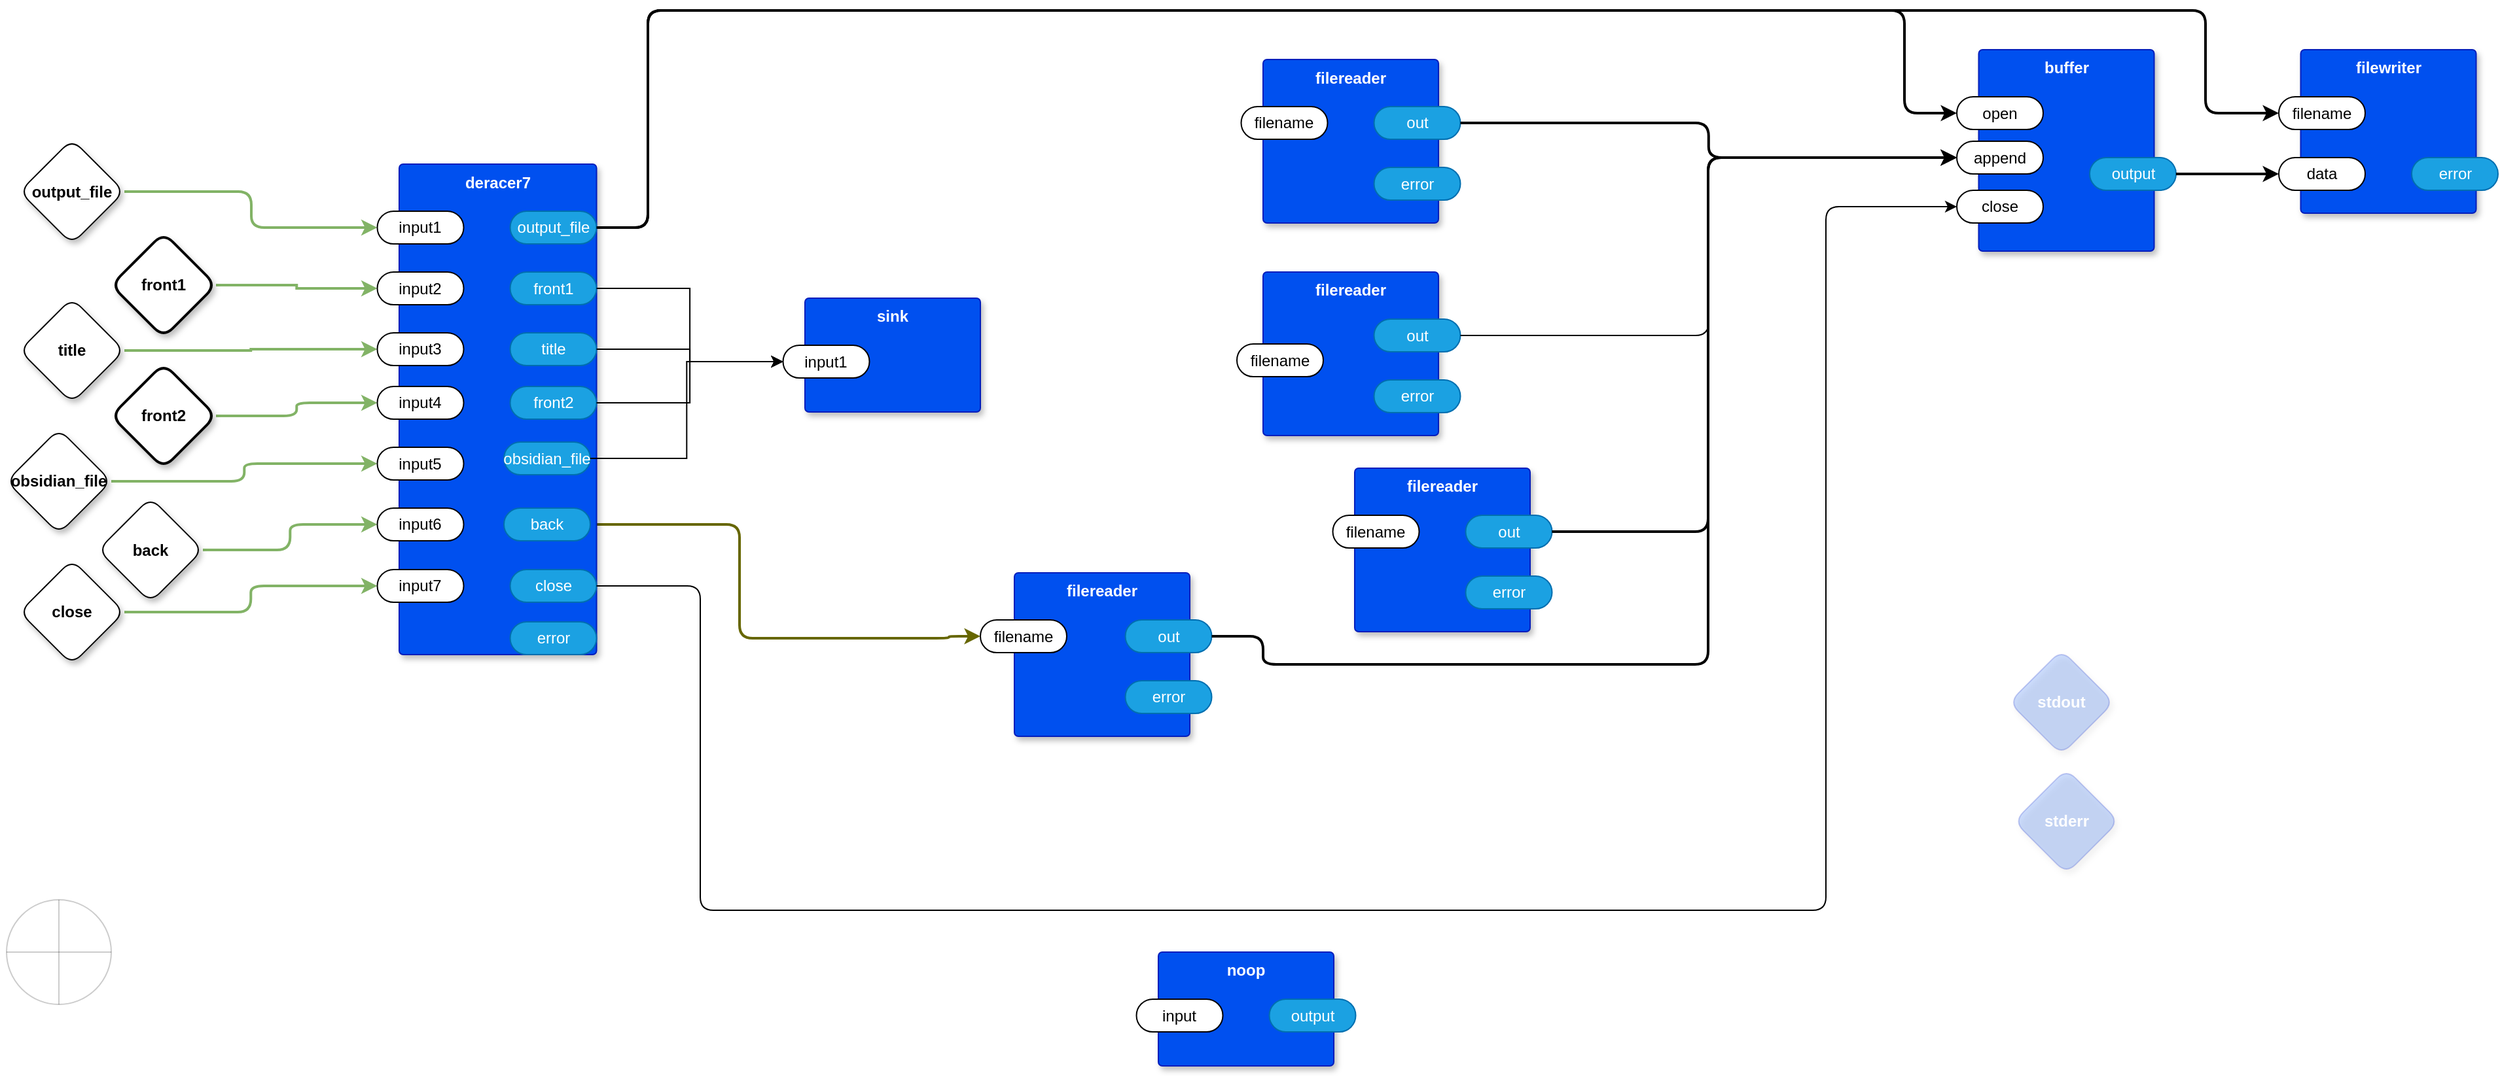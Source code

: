 <mxfile version="21.5.0" type="device" pages="5">
  <diagram name="main" id="gG4PeZ69uu8XlHcSVO0a">
    <mxGraphModel dx="2283" dy="755" grid="1" gridSize="10" guides="1" tooltips="1" connect="1" arrows="1" fold="1" page="1" pageScale="1" pageWidth="1100" pageHeight="850" math="0" shadow="0">
      <root>
        <mxCell id="ATnsj--CdyivixIsGf24-0" />
        <mxCell id="ATnsj--CdyivixIsGf24-1" value="main" style="" parent="ATnsj--CdyivixIsGf24-0" />
        <mxCell id="ATnsj--CdyivixIsGf24-2" value="filereader" style="rounded=1;whiteSpace=wrap;html=1;sketch=0;container=1;recursiveResize=0;verticalAlign=top;arcSize=6;fontStyle=1;autosize=0;points=[];absoluteArcSize=1;shadow=1;strokeColor=#001DBC;fillColor=#0050ef;fontColor=#ffffff;" parent="ATnsj--CdyivixIsGf24-1" vertex="1">
          <mxGeometry x="-50" y="390" width="134" height="125" as="geometry">
            <mxRectangle x="-98" y="-1230" width="99" height="26" as="alternateBounds" />
          </mxGeometry>
        </mxCell>
        <mxCell id="ATnsj--CdyivixIsGf24-3" value="filename" style="rounded=1;whiteSpace=wrap;html=1;sketch=0;points=[[0,0.5,0,0,0],[1,0.5,0,0,0]];arcSize=50;" parent="ATnsj--CdyivixIsGf24-2" vertex="1">
          <mxGeometry x="-16.75" y="36" width="66" height="25" as="geometry" />
        </mxCell>
        <mxCell id="ATnsj--CdyivixIsGf24-4" value="out" style="rounded=1;whiteSpace=wrap;html=1;sketch=0;points=[[0,0.5,0,0,0],[1,0.5,0,0,0]];fillColor=#1ba1e2;fontColor=#ffffff;strokeColor=#006EAF;arcSize=50;" parent="ATnsj--CdyivixIsGf24-2" vertex="1">
          <mxGeometry x="84.75" y="36" width="66" height="25" as="geometry" />
        </mxCell>
        <mxCell id="ATnsj--CdyivixIsGf24-5" value="error" style="rounded=1;whiteSpace=wrap;html=1;sketch=0;points=[[0,0.5,0,0,0],[1,0.5,0,0,0]];fillColor=#1ba1e2;fontColor=#ffffff;strokeColor=#006EAF;arcSize=50;" parent="ATnsj--CdyivixIsGf24-2" vertex="1">
          <mxGeometry x="84.75" y="82.5" width="66" height="25" as="geometry" />
        </mxCell>
        <mxCell id="ATnsj--CdyivixIsGf24-6" value="stdout" style="rhombus;whiteSpace=wrap;html=1;rounded=1;fillColor=#0050ef;fontColor=#ffffff;strokeColor=#001DBC;fontStyle=1;glass=0;sketch=0;fontSize=12;points=[[0,0.5,0,0,0],[0.5,0,0,0,0],[0.5,1,0,0,0],[1,0.5,0,0,0]];shadow=1;opacity=20;" parent="ATnsj--CdyivixIsGf24-1" vertex="1">
          <mxGeometry x="450" y="529" width="80" height="80" as="geometry" />
        </mxCell>
        <mxCell id="ATnsj--CdyivixIsGf24-7" value="filereader" style="rounded=1;whiteSpace=wrap;html=1;sketch=0;container=1;recursiveResize=0;verticalAlign=top;arcSize=6;fontStyle=1;autosize=0;points=[];absoluteArcSize=1;shadow=1;strokeColor=#001DBC;fillColor=#0050ef;fontColor=#ffffff;" parent="ATnsj--CdyivixIsGf24-1" vertex="1">
          <mxGeometry x="-310" y="470" width="134" height="125" as="geometry">
            <mxRectangle x="-98" y="-1230" width="99" height="26" as="alternateBounds" />
          </mxGeometry>
        </mxCell>
        <mxCell id="ATnsj--CdyivixIsGf24-9" value="out" style="rounded=1;whiteSpace=wrap;html=1;sketch=0;points=[[0,0.5,0,0,0],[1,0.5,0,0,0]];fillColor=#1ba1e2;fontColor=#ffffff;strokeColor=#006EAF;arcSize=50;" parent="ATnsj--CdyivixIsGf24-7" vertex="1">
          <mxGeometry x="84.75" y="36" width="66" height="25" as="geometry" />
        </mxCell>
        <mxCell id="ATnsj--CdyivixIsGf24-10" value="error" style="rounded=1;whiteSpace=wrap;html=1;sketch=0;points=[[0,0.5,0,0,0],[1,0.5,0,0,0]];fillColor=#1ba1e2;fontColor=#ffffff;strokeColor=#006EAF;arcSize=50;" parent="ATnsj--CdyivixIsGf24-7" vertex="1">
          <mxGeometry x="84.75" y="82.5" width="66" height="25" as="geometry" />
        </mxCell>
        <mxCell id="ATnsj--CdyivixIsGf24-11" value="filename" style="rounded=1;whiteSpace=wrap;html=1;sketch=0;points=[[0,0.5,0,0,0],[1,0.5,0,0,0]];arcSize=50;" parent="ATnsj--CdyivixIsGf24-7" vertex="1">
          <mxGeometry x="-26" y="36" width="66" height="25" as="geometry" />
        </mxCell>
        <mxCell id="ATnsj--CdyivixIsGf24-12" value="filereader" style="rounded=1;whiteSpace=wrap;html=1;sketch=0;container=1;recursiveResize=0;verticalAlign=top;arcSize=6;fontStyle=1;autosize=0;points=[];absoluteArcSize=1;shadow=1;strokeColor=#001DBC;fillColor=#0050ef;fontColor=#ffffff;" parent="ATnsj--CdyivixIsGf24-1" vertex="1">
          <mxGeometry x="-120" y="77.5" width="134" height="125" as="geometry">
            <mxRectangle x="-98" y="-1230" width="99" height="26" as="alternateBounds" />
          </mxGeometry>
        </mxCell>
        <mxCell id="ATnsj--CdyivixIsGf24-13" value="filename" style="rounded=1;whiteSpace=wrap;html=1;sketch=0;points=[[0,0.5,0,0,0],[1,0.5,0,0,0]];arcSize=50;" parent="ATnsj--CdyivixIsGf24-12" vertex="1">
          <mxGeometry x="-16.75" y="36" width="66" height="25" as="geometry" />
        </mxCell>
        <mxCell id="ATnsj--CdyivixIsGf24-14" value="out" style="rounded=1;whiteSpace=wrap;html=1;sketch=0;points=[[0,0.5,0,0,0],[1,0.5,0,0,0]];fillColor=#1ba1e2;fontColor=#ffffff;strokeColor=#006EAF;arcSize=50;" parent="ATnsj--CdyivixIsGf24-12" vertex="1">
          <mxGeometry x="84.75" y="36" width="66" height="25" as="geometry" />
        </mxCell>
        <mxCell id="ATnsj--CdyivixIsGf24-15" value="error" style="rounded=1;whiteSpace=wrap;html=1;sketch=0;points=[[0,0.5,0,0,0],[1,0.5,0,0,0]];fillColor=#1ba1e2;fontColor=#ffffff;strokeColor=#006EAF;arcSize=50;" parent="ATnsj--CdyivixIsGf24-12" vertex="1">
          <mxGeometry x="84.75" y="82.5" width="66" height="25" as="geometry" />
        </mxCell>
        <mxCell id="ATnsj--CdyivixIsGf24-16" value="stderr" style="rhombus;whiteSpace=wrap;html=1;rounded=1;fillColor=#0050ef;fontColor=#ffffff;strokeColor=#001DBC;fontStyle=1;glass=0;sketch=0;fontSize=12;points=[[0,0.5,0,0,0],[0.5,0,0,0,0],[0.5,1,0,0,0],[1,0.5,0,0,0]];shadow=1;opacity=20;" parent="ATnsj--CdyivixIsGf24-1" vertex="1">
          <mxGeometry x="453.75" y="620" width="80" height="80" as="geometry" />
        </mxCell>
        <mxCell id="ATnsj--CdyivixIsGf24-17" value="filereader" style="rounded=1;whiteSpace=wrap;html=1;sketch=0;container=1;recursiveResize=0;verticalAlign=top;arcSize=6;fontStyle=1;autosize=0;points=[];absoluteArcSize=1;shadow=1;strokeColor=#001DBC;fillColor=#0050ef;fontColor=#ffffff;" parent="ATnsj--CdyivixIsGf24-1" vertex="1">
          <mxGeometry x="-120" y="240" width="134" height="125" as="geometry">
            <mxRectangle x="-98" y="-1230" width="99" height="26" as="alternateBounds" />
          </mxGeometry>
        </mxCell>
        <mxCell id="ATnsj--CdyivixIsGf24-18" value="filename" style="rounded=1;whiteSpace=wrap;html=1;sketch=0;points=[[0,0.5,0,0,0],[1,0.5,0,0,0]];arcSize=50;" parent="ATnsj--CdyivixIsGf24-17" vertex="1">
          <mxGeometry x="-20" y="55" width="66" height="25" as="geometry" />
        </mxCell>
        <mxCell id="ATnsj--CdyivixIsGf24-19" value="out" style="rounded=1;whiteSpace=wrap;html=1;sketch=0;points=[[0,0.5,0,0,0],[1,0.5,0,0,0]];fillColor=#1ba1e2;fontColor=#ffffff;strokeColor=#006EAF;arcSize=50;" parent="ATnsj--CdyivixIsGf24-17" vertex="1">
          <mxGeometry x="84.75" y="36" width="66" height="25" as="geometry" />
        </mxCell>
        <mxCell id="ATnsj--CdyivixIsGf24-20" value="error" style="rounded=1;whiteSpace=wrap;html=1;sketch=0;points=[[0,0.5,0,0,0],[1,0.5,0,0,0]];fillColor=#1ba1e2;fontColor=#ffffff;strokeColor=#006EAF;arcSize=50;" parent="ATnsj--CdyivixIsGf24-17" vertex="1">
          <mxGeometry x="84.75" y="82.5" width="66" height="25" as="geometry" />
        </mxCell>
        <mxCell id="ATnsj--CdyivixIsGf24-22" style="edgeStyle=orthogonalEdgeStyle;rounded=1;orthogonalLoop=1;jettySize=auto;html=1;exitX=1;exitY=0.5;exitDx=0;exitDy=0;exitPerimeter=0;entryX=0;entryY=0.5;entryDx=0;entryDy=0;entryPerimeter=0;strokeWidth=2;fillColor=#d5e8d4;strokeColor=#82b366;" parent="ATnsj--CdyivixIsGf24-1" source="ATnsj--CdyivixIsGf24-23" target="ATnsj--CdyivixIsGf24-67" edge="1">
          <mxGeometry relative="1" as="geometry" />
        </mxCell>
        <mxCell id="ATnsj--CdyivixIsGf24-23" value="obsidian_file" style="rhombus;whiteSpace=wrap;html=1;rounded=1;fontStyle=1;glass=0;sketch=0;fontSize=12;points=[[0,0.5,0,0,0],[0.5,0,0,0,0],[0.5,1,0,0,0],[1,0.5,0,0,0]];shadow=1;" parent="ATnsj--CdyivixIsGf24-1" vertex="1">
          <mxGeometry x="-1080" y="360" width="80" height="80" as="geometry" />
        </mxCell>
        <mxCell id="ATnsj--CdyivixIsGf24-24" style="edgeStyle=orthogonalEdgeStyle;rounded=1;orthogonalLoop=1;jettySize=auto;html=1;exitX=1;exitY=0.5;exitDx=0;exitDy=0;exitPerimeter=0;entryX=0;entryY=0.5;entryDx=0;entryDy=0;entryPerimeter=0;strokeColor=#000000;strokeWidth=2;" parent="ATnsj--CdyivixIsGf24-1" source="ATnsj--CdyivixIsGf24-60" target="ATnsj--CdyivixIsGf24-54" edge="1">
          <mxGeometry relative="1" as="geometry">
            <Array as="points">
              <mxPoint x="-590" y="206" />
              <mxPoint x="-590" y="40" />
              <mxPoint x="600" y="40" />
              <mxPoint x="600" y="119" />
            </Array>
          </mxGeometry>
        </mxCell>
        <mxCell id="4ABSR35H-EBo3KDg-Gq4-0" style="edgeStyle=orthogonalEdgeStyle;rounded=1;orthogonalLoop=1;jettySize=auto;html=1;exitX=1;exitY=0.5;exitDx=0;exitDy=0;exitPerimeter=0;entryX=0;entryY=0.5;entryDx=0;entryDy=0;entryPerimeter=0;strokeWidth=2;fillColor=#d5e8d4;strokeColor=#82b366;" parent="ATnsj--CdyivixIsGf24-1" source="ATnsj--CdyivixIsGf24-26" target="ATnsj--CdyivixIsGf24-59" edge="1">
          <mxGeometry relative="1" as="geometry">
            <Array as="points">
              <mxPoint x="-893" y="179" />
              <mxPoint x="-893" y="206" />
            </Array>
          </mxGeometry>
        </mxCell>
        <mxCell id="ATnsj--CdyivixIsGf24-26" value="output_file" style="rhombus;whiteSpace=wrap;html=1;rounded=1;fontStyle=1;glass=0;sketch=0;fontSize=12;points=[[0,0.5,0,0,0],[0.5,0,0,0,0],[0.5,1,0,0,0],[1,0.5,0,0,0]];shadow=1;" parent="ATnsj--CdyivixIsGf24-1" vertex="1">
          <mxGeometry x="-1070" y="138.5" width="80" height="80" as="geometry" />
        </mxCell>
        <mxCell id="ATnsj--CdyivixIsGf24-28" style="edgeStyle=orthogonalEdgeStyle;rounded=0;orthogonalLoop=1;jettySize=auto;html=1;entryX=0;entryY=0.5;entryDx=0;entryDy=0;entryPerimeter=0;strokeWidth=2;fillColor=#d5e8d4;strokeColor=#82b366;" parent="ATnsj--CdyivixIsGf24-1" source="ATnsj--CdyivixIsGf24-29" target="ATnsj--CdyivixIsGf24-61" edge="1">
          <mxGeometry relative="1" as="geometry" />
        </mxCell>
        <mxCell id="ATnsj--CdyivixIsGf24-29" value="front1" style="rhombus;whiteSpace=wrap;html=1;rounded=1;fontStyle=1;glass=0;sketch=0;fontSize=12;points=[[0,0.5,0,0,0],[0.5,0,0,0,0],[0.5,1,0,0,0],[1,0.5,0,0,0]];shadow=1;strokeWidth=2;" parent="ATnsj--CdyivixIsGf24-1" vertex="1">
          <mxGeometry x="-1000" y="210" width="80" height="80" as="geometry" />
        </mxCell>
        <mxCell id="ATnsj--CdyivixIsGf24-30" style="edgeStyle=orthogonalEdgeStyle;rounded=1;orthogonalLoop=1;jettySize=auto;html=1;entryX=0;entryY=0.5;entryDx=0;entryDy=0;entryPerimeter=0;strokeWidth=2;fillColor=#d5e8d4;strokeColor=#82b366;" parent="ATnsj--CdyivixIsGf24-1" source="ATnsj--CdyivixIsGf24-31" target="ATnsj--CdyivixIsGf24-68" edge="1">
          <mxGeometry relative="1" as="geometry" />
        </mxCell>
        <mxCell id="ATnsj--CdyivixIsGf24-31" value="back" style="rhombus;whiteSpace=wrap;html=1;rounded=1;fontStyle=1;glass=0;sketch=0;fontSize=12;points=[[0,0.5,0,0,0],[0.5,0,0,0,0],[0.5,1,0,0,0],[1,0.5,0,0,0]];shadow=1;" parent="ATnsj--CdyivixIsGf24-1" vertex="1">
          <mxGeometry x="-1010" y="412.5" width="80" height="80" as="geometry" />
        </mxCell>
        <mxCell id="ATnsj--CdyivixIsGf24-32" style="edgeStyle=orthogonalEdgeStyle;rounded=1;orthogonalLoop=1;jettySize=auto;html=1;strokeWidth=2;fillColor=#d5e8d4;strokeColor=#82b366;" parent="ATnsj--CdyivixIsGf24-1" source="ATnsj--CdyivixIsGf24-33" target="ATnsj--CdyivixIsGf24-69" edge="1">
          <mxGeometry relative="1" as="geometry" />
        </mxCell>
        <mxCell id="ATnsj--CdyivixIsGf24-33" value="close" style="rhombus;whiteSpace=wrap;html=1;rounded=1;fontStyle=1;glass=0;sketch=0;fontSize=12;points=[[0,0.5,0,0,0],[0.5,0,0,0,0],[0.5,1,0,0,0],[1,0.5,0,0,0]];shadow=1;" parent="ATnsj--CdyivixIsGf24-1" vertex="1">
          <mxGeometry x="-1070" y="460" width="80" height="80" as="geometry" />
        </mxCell>
        <mxCell id="ATnsj--CdyivixIsGf24-34" style="edgeStyle=orthogonalEdgeStyle;rounded=1;orthogonalLoop=1;jettySize=auto;html=1;entryX=0;entryY=0.5;entryDx=0;entryDy=0;entryPerimeter=0;strokeWidth=2;fillColor=#d5e8d4;strokeColor=#82b366;" parent="ATnsj--CdyivixIsGf24-1" source="ATnsj--CdyivixIsGf24-35" target="ATnsj--CdyivixIsGf24-65" edge="1">
          <mxGeometry relative="1" as="geometry" />
        </mxCell>
        <mxCell id="ATnsj--CdyivixIsGf24-35" value="front2" style="rhombus;whiteSpace=wrap;html=1;rounded=1;fontStyle=1;glass=0;sketch=0;fontSize=12;points=[[0,0.5,0,0,0],[0.5,0,0,0,0],[0.5,1,0,0,0],[1,0.5,0,0,0]];shadow=1;strokeWidth=2;" parent="ATnsj--CdyivixIsGf24-1" vertex="1">
          <mxGeometry x="-1000" y="310" width="80" height="80" as="geometry" />
        </mxCell>
        <mxCell id="ATnsj--CdyivixIsGf24-37" style="edgeStyle=orthogonalEdgeStyle;rounded=0;orthogonalLoop=1;jettySize=auto;html=1;strokeWidth=2;fillColor=#d5e8d4;strokeColor=#82b366;" parent="ATnsj--CdyivixIsGf24-1" source="ATnsj--CdyivixIsGf24-38" target="ATnsj--CdyivixIsGf24-64" edge="1">
          <mxGeometry relative="1" as="geometry" />
        </mxCell>
        <mxCell id="ATnsj--CdyivixIsGf24-38" value="title" style="rhombus;whiteSpace=wrap;html=1;rounded=1;fontStyle=1;glass=0;sketch=0;fontSize=12;points=[[0,0.5,0,0,0],[0.5,0,0,0,0],[0.5,1,0,0,0],[1,0.5,0,0,0]];shadow=1;" parent="ATnsj--CdyivixIsGf24-1" vertex="1">
          <mxGeometry x="-1070" y="260" width="80" height="80" as="geometry" />
        </mxCell>
        <mxCell id="ATnsj--CdyivixIsGf24-40" style="edgeStyle=orthogonalEdgeStyle;rounded=1;orthogonalLoop=1;jettySize=auto;html=1;exitX=1;exitY=0.5;exitDx=0;exitDy=0;exitPerimeter=0;entryX=0;entryY=0.5;entryDx=0;entryDy=0;entryPerimeter=0;strokeColor=#666600;strokeWidth=2;" parent="ATnsj--CdyivixIsGf24-1" source="ATnsj--CdyivixIsGf24-73" target="ATnsj--CdyivixIsGf24-11" edge="1">
          <mxGeometry relative="1" as="geometry">
            <mxPoint x="-279.25" y="485.5" as="sourcePoint" />
            <Array as="points">
              <mxPoint x="-520" y="433" />
              <mxPoint x="-520" y="520" />
              <mxPoint x="-360" y="520" />
            </Array>
          </mxGeometry>
        </mxCell>
        <mxCell id="ATnsj--CdyivixIsGf24-41" style="edgeStyle=orthogonalEdgeStyle;rounded=1;orthogonalLoop=1;jettySize=auto;html=1;exitX=1;exitY=0.5;exitDx=0;exitDy=0;exitPerimeter=0;entryX=0;entryY=0.5;entryDx=0;entryDy=0;entryPerimeter=0;strokeWidth=2;" parent="ATnsj--CdyivixIsGf24-1" source="ATnsj--CdyivixIsGf24-14" target="ATnsj--CdyivixIsGf24-52" edge="1">
          <mxGeometry relative="1" as="geometry" />
        </mxCell>
        <mxCell id="ATnsj--CdyivixIsGf24-42" style="edgeStyle=orthogonalEdgeStyle;rounded=1;orthogonalLoop=1;jettySize=auto;html=1;exitX=1;exitY=0.5;exitDx=0;exitDy=0;exitPerimeter=0;entryX=0;entryY=0.5;entryDx=0;entryDy=0;entryPerimeter=0;" parent="ATnsj--CdyivixIsGf24-1" source="ATnsj--CdyivixIsGf24-19" target="ATnsj--CdyivixIsGf24-52" edge="1">
          <mxGeometry relative="1" as="geometry">
            <mxPoint x="430" y="150" as="targetPoint" />
          </mxGeometry>
        </mxCell>
        <mxCell id="ATnsj--CdyivixIsGf24-43" style="edgeStyle=orthogonalEdgeStyle;rounded=1;orthogonalLoop=1;jettySize=auto;html=1;exitX=1;exitY=0.5;exitDx=0;exitDy=0;exitPerimeter=0;entryX=0;entryY=0.5;entryDx=0;entryDy=0;entryPerimeter=0;strokeWidth=2;" parent="ATnsj--CdyivixIsGf24-1" source="ATnsj--CdyivixIsGf24-4" target="ATnsj--CdyivixIsGf24-52" edge="1">
          <mxGeometry relative="1" as="geometry">
            <Array as="points">
              <mxPoint x="220" y="439" />
              <mxPoint x="220" y="153" />
            </Array>
          </mxGeometry>
        </mxCell>
        <mxCell id="ATnsj--CdyivixIsGf24-48" value="buffer" style="rounded=1;whiteSpace=wrap;html=1;sketch=0;container=1;recursiveResize=0;verticalAlign=top;arcSize=6;fontStyle=1;autosize=0;points=[];absoluteArcSize=1;shadow=1;strokeColor=#001DBC;fillColor=#0050ef;fontColor=#ffffff;" parent="ATnsj--CdyivixIsGf24-1" vertex="1">
          <mxGeometry x="426.75" y="70" width="134" height="154" as="geometry">
            <mxRectangle x="-98" y="-1230" width="99" height="26" as="alternateBounds" />
          </mxGeometry>
        </mxCell>
        <mxCell id="ATnsj--CdyivixIsGf24-49" value="open" style="rounded=1;whiteSpace=wrap;html=1;sketch=0;points=[[0,0.5,0,0,0],[1,0.5,0,0,0]];arcSize=50;" parent="ATnsj--CdyivixIsGf24-48" vertex="1">
          <mxGeometry x="-16.75" y="36" width="66" height="25" as="geometry" />
        </mxCell>
        <mxCell id="ATnsj--CdyivixIsGf24-50" value="output" style="rounded=1;whiteSpace=wrap;html=1;sketch=0;points=[[0,0.5,0,0,0],[1,0.5,0,0,0]];fillColor=#1ba1e2;fontColor=#ffffff;strokeColor=#006EAF;arcSize=50;" parent="ATnsj--CdyivixIsGf24-48" vertex="1">
          <mxGeometry x="84.75" y="82.5" width="66" height="25" as="geometry" />
        </mxCell>
        <mxCell id="ATnsj--CdyivixIsGf24-51" value="close" style="rounded=1;whiteSpace=wrap;html=1;sketch=0;points=[[0,0.5,0,0,0],[1,0.5,0,0,0]];arcSize=50;" parent="ATnsj--CdyivixIsGf24-48" vertex="1">
          <mxGeometry x="-16.75" y="107.5" width="66" height="25" as="geometry" />
        </mxCell>
        <mxCell id="ATnsj--CdyivixIsGf24-52" value="append" style="rounded=1;whiteSpace=wrap;html=1;sketch=0;points=[[0,0.5,0,0,0],[1,0.5,0,0,0]];arcSize=50;" parent="ATnsj--CdyivixIsGf24-48" vertex="1">
          <mxGeometry x="-16.75" y="70" width="66" height="25" as="geometry" />
        </mxCell>
        <mxCell id="ATnsj--CdyivixIsGf24-53" value="filewriter" style="rounded=1;whiteSpace=wrap;html=1;sketch=0;container=1;recursiveResize=0;verticalAlign=top;arcSize=6;fontStyle=1;autosize=0;points=[];absoluteArcSize=1;shadow=1;strokeColor=#001DBC;fillColor=#0050ef;fontColor=#ffffff;" parent="ATnsj--CdyivixIsGf24-1" vertex="1">
          <mxGeometry x="672.75" y="70" width="134" height="125" as="geometry">
            <mxRectangle x="-98" y="-1230" width="99" height="26" as="alternateBounds" />
          </mxGeometry>
        </mxCell>
        <mxCell id="ATnsj--CdyivixIsGf24-54" value="filename" style="rounded=1;whiteSpace=wrap;html=1;sketch=0;points=[[0,0.5,0,0,0],[1,0.5,0,0,0]];arcSize=50;" parent="ATnsj--CdyivixIsGf24-53" vertex="1">
          <mxGeometry x="-16.75" y="36" width="66" height="25" as="geometry" />
        </mxCell>
        <mxCell id="ATnsj--CdyivixIsGf24-55" value="error" style="rounded=1;whiteSpace=wrap;html=1;sketch=0;points=[[0,0.5,0,0,0],[1,0.5,0,0,0]];fillColor=#1ba1e2;fontColor=#ffffff;strokeColor=#006EAF;arcSize=50;" parent="ATnsj--CdyivixIsGf24-53" vertex="1">
          <mxGeometry x="84.75" y="82.5" width="66" height="25" as="geometry" />
        </mxCell>
        <mxCell id="ATnsj--CdyivixIsGf24-56" value="data" style="rounded=1;whiteSpace=wrap;html=1;sketch=0;points=[[0,0.5,0,0,0],[1,0.5,0,0,0]];arcSize=50;" parent="ATnsj--CdyivixIsGf24-53" vertex="1">
          <mxGeometry x="-16.75" y="82.5" width="66" height="25" as="geometry" />
        </mxCell>
        <mxCell id="ATnsj--CdyivixIsGf24-58" value="deracer7" style="rounded=1;whiteSpace=wrap;html=1;sketch=0;container=1;recursiveResize=0;verticalAlign=top;arcSize=6;fontStyle=1;autosize=0;points=[];absoluteArcSize=1;shadow=1;strokeColor=#001DBC;fillColor=#0050ef;fontColor=#ffffff;" parent="ATnsj--CdyivixIsGf24-1" vertex="1">
          <mxGeometry x="-780" y="157.5" width="150.75" height="375" as="geometry">
            <mxRectangle x="-98" y="-1230" width="99" height="26" as="alternateBounds" />
          </mxGeometry>
        </mxCell>
        <mxCell id="ATnsj--CdyivixIsGf24-59" value="input1" style="rounded=1;whiteSpace=wrap;html=1;sketch=0;points=[[0,0.5,0,0,0],[1,0.5,0,0,0]];arcSize=50;" parent="ATnsj--CdyivixIsGf24-58" vertex="1">
          <mxGeometry x="-16.75" y="36" width="66" height="25" as="geometry" />
        </mxCell>
        <mxCell id="ATnsj--CdyivixIsGf24-60" value="output_file" style="rounded=1;whiteSpace=wrap;html=1;sketch=0;points=[[0,0.5,0,0,0],[1,0.5,0,0,0]];fillColor=#1ba1e2;fontColor=#ffffff;strokeColor=#006EAF;arcSize=50;" parent="ATnsj--CdyivixIsGf24-58" vertex="1">
          <mxGeometry x="84.75" y="36" width="66" height="25" as="geometry" />
        </mxCell>
        <mxCell id="ATnsj--CdyivixIsGf24-61" value="input2" style="rounded=1;whiteSpace=wrap;html=1;sketch=0;points=[[0,0.5,0,0,0],[1,0.5,0,0,0]];arcSize=50;" parent="ATnsj--CdyivixIsGf24-58" vertex="1">
          <mxGeometry x="-16.75" y="82.5" width="66" height="25" as="geometry" />
        </mxCell>
        <mxCell id="ATnsj--CdyivixIsGf24-62" value="front1" style="rounded=1;whiteSpace=wrap;html=1;sketch=0;points=[[0,0.5,0,0,0],[1,0.5,0,0,0]];fillColor=#1ba1e2;fontColor=#ffffff;strokeColor=#006EAF;arcSize=50;" parent="ATnsj--CdyivixIsGf24-58" vertex="1">
          <mxGeometry x="84.75" y="82.5" width="66" height="25" as="geometry" />
        </mxCell>
        <mxCell id="ATnsj--CdyivixIsGf24-63" value="title" style="rounded=1;whiteSpace=wrap;html=1;sketch=0;points=[[0,0.5,0,0,0],[1,0.5,0,0,0]];fillColor=#1ba1e2;fontColor=#ffffff;strokeColor=#006EAF;arcSize=50;" parent="ATnsj--CdyivixIsGf24-58" vertex="1">
          <mxGeometry x="84.75" y="129" width="66" height="25" as="geometry" />
        </mxCell>
        <mxCell id="ATnsj--CdyivixIsGf24-64" value="input3" style="rounded=1;whiteSpace=wrap;html=1;sketch=0;points=[[0,0.5,0,0,0],[1,0.5,0,0,0]];arcSize=50;" parent="ATnsj--CdyivixIsGf24-58" vertex="1">
          <mxGeometry x="-16.75" y="129" width="66" height="25" as="geometry" />
        </mxCell>
        <mxCell id="ATnsj--CdyivixIsGf24-65" value="input4" style="rounded=1;whiteSpace=wrap;html=1;sketch=0;points=[[0,0.5,0,0,0],[1,0.5,0,0,0]];arcSize=50;" parent="ATnsj--CdyivixIsGf24-58" vertex="1">
          <mxGeometry x="-16.75" y="170" width="66" height="25" as="geometry" />
        </mxCell>
        <mxCell id="ATnsj--CdyivixIsGf24-66" value="front2" style="rounded=1;whiteSpace=wrap;html=1;sketch=0;points=[[0,0.5,0,0,0],[1,0.5,0,0,0]];fillColor=#1ba1e2;fontColor=#ffffff;strokeColor=#006EAF;arcSize=50;" parent="ATnsj--CdyivixIsGf24-58" vertex="1">
          <mxGeometry x="84.75" y="170" width="66" height="25" as="geometry" />
        </mxCell>
        <mxCell id="ATnsj--CdyivixIsGf24-67" value="input5" style="rounded=1;whiteSpace=wrap;html=1;sketch=0;points=[[0,0.5,0,0,0],[1,0.5,0,0,0]];arcSize=50;" parent="ATnsj--CdyivixIsGf24-58" vertex="1">
          <mxGeometry x="-16.75" y="216.5" width="66" height="25" as="geometry" />
        </mxCell>
        <mxCell id="ATnsj--CdyivixIsGf24-68" value="input6" style="rounded=1;whiteSpace=wrap;html=1;sketch=0;points=[[0,0.5,0,0,0],[1,0.5,0,0,0]];arcSize=50;" parent="ATnsj--CdyivixIsGf24-58" vertex="1">
          <mxGeometry x="-16.75" y="263" width="66" height="25" as="geometry" />
        </mxCell>
        <mxCell id="ATnsj--CdyivixIsGf24-69" value="input7" style="rounded=1;whiteSpace=wrap;html=1;sketch=0;points=[[0,0.5,0,0,0],[1,0.5,0,0,0]];arcSize=50;" parent="ATnsj--CdyivixIsGf24-58" vertex="1">
          <mxGeometry x="-16.75" y="310" width="66" height="25" as="geometry" />
        </mxCell>
        <mxCell id="ATnsj--CdyivixIsGf24-70" value="close" style="rounded=1;whiteSpace=wrap;html=1;sketch=0;points=[[0,0.5,0,0,0],[1,0.5,0,0,0]];fillColor=#1ba1e2;fontColor=#ffffff;strokeColor=#006EAF;arcSize=50;" parent="ATnsj--CdyivixIsGf24-58" vertex="1">
          <mxGeometry x="84.75" y="310" width="66" height="25" as="geometry" />
        </mxCell>
        <mxCell id="ATnsj--CdyivixIsGf24-71" value="error" style="rounded=1;whiteSpace=wrap;html=1;sketch=0;points=[[0,0.5,0,0,0],[1,0.5,0,0,0]];fillColor=#1ba1e2;fontColor=#ffffff;strokeColor=#006EAF;arcSize=50;" parent="ATnsj--CdyivixIsGf24-58" vertex="1">
          <mxGeometry x="84.75" y="350" width="66" height="25" as="geometry" />
        </mxCell>
        <mxCell id="ATnsj--CdyivixIsGf24-72" value="obsidian_file" style="rounded=1;whiteSpace=wrap;html=1;sketch=0;points=[[0,0.5,0,0,0],[1,0.5,0,0,0]];fillColor=#1ba1e2;fontColor=#ffffff;strokeColor=#006EAF;arcSize=50;" parent="ATnsj--CdyivixIsGf24-58" vertex="1">
          <mxGeometry x="80" y="212.5" width="66" height="25" as="geometry" />
        </mxCell>
        <mxCell id="ATnsj--CdyivixIsGf24-73" value="back" style="rounded=1;whiteSpace=wrap;html=1;sketch=0;points=[[0,0.5,0,0,0],[1,0.5,0,0,0]];fillColor=#1ba1e2;fontColor=#ffffff;strokeColor=#006EAF;arcSize=50;" parent="ATnsj--CdyivixIsGf24-58" vertex="1">
          <mxGeometry x="80" y="263" width="66" height="25" as="geometry" />
        </mxCell>
        <mxCell id="ATnsj--CdyivixIsGf24-77" style="edgeStyle=orthogonalEdgeStyle;rounded=1;orthogonalLoop=1;jettySize=auto;html=1;entryX=0;entryY=0.5;entryDx=0;entryDy=0;entryPerimeter=0;strokeWidth=2;" parent="ATnsj--CdyivixIsGf24-1" source="ATnsj--CdyivixIsGf24-60" target="ATnsj--CdyivixIsGf24-49" edge="1">
          <mxGeometry relative="1" as="geometry">
            <Array as="points">
              <mxPoint x="-590" y="206" />
              <mxPoint x="-590" y="40" />
              <mxPoint x="370" y="40" />
              <mxPoint x="370" y="119" />
            </Array>
          </mxGeometry>
        </mxCell>
        <mxCell id="TyOGa38rmk0XdEnrMmDp-2" style="edgeStyle=orthogonalEdgeStyle;rounded=0;orthogonalLoop=1;jettySize=auto;html=1;exitX=1;exitY=0.5;exitDx=0;exitDy=0;exitPerimeter=0;entryX=0;entryY=0.5;entryDx=0;entryDy=0;entryPerimeter=0;strokeWidth=2;" parent="ATnsj--CdyivixIsGf24-1" source="ATnsj--CdyivixIsGf24-50" target="ATnsj--CdyivixIsGf24-56" edge="1">
          <mxGeometry relative="1" as="geometry">
            <Array as="points">
              <mxPoint x="610" y="165" />
              <mxPoint x="610" y="165" />
            </Array>
          </mxGeometry>
        </mxCell>
        <mxCell id="4ABSR35H-EBo3KDg-Gq4-2" style="edgeStyle=orthogonalEdgeStyle;rounded=1;orthogonalLoop=1;jettySize=auto;html=1;exitX=1;exitY=0.5;exitDx=0;exitDy=0;exitPerimeter=0;entryX=0;entryY=0.5;entryDx=0;entryDy=0;entryPerimeter=0;strokeWidth=2;" parent="ATnsj--CdyivixIsGf24-1" source="ATnsj--CdyivixIsGf24-9" target="ATnsj--CdyivixIsGf24-52" edge="1">
          <mxGeometry relative="1" as="geometry">
            <Array as="points">
              <mxPoint x="-120" y="519" />
              <mxPoint x="-120" y="540" />
              <mxPoint x="220" y="540" />
              <mxPoint x="220" y="153" />
            </Array>
          </mxGeometry>
        </mxCell>
        <mxCell id="BPH4HM60MD8MpAqgpbWU-0" value="" style="shape=orEllipse;perimeter=ellipsePerimeter;whiteSpace=wrap;html=1;backgroundOutline=1;opacity=20;" vertex="1" parent="ATnsj--CdyivixIsGf24-1">
          <mxGeometry x="-1080" y="720" width="80" height="80" as="geometry" />
        </mxCell>
        <mxCell id="G-KNFBtjJWiCvbAA5O8N-0" value="noop" style="rounded=1;whiteSpace=wrap;html=1;sketch=0;container=1;recursiveResize=0;verticalAlign=top;arcSize=6;fontStyle=1;autosize=0;points=[];absoluteArcSize=1;shadow=1;strokeColor=#001DBC;fillColor=#0050ef;fontColor=#ffffff;" vertex="1" parent="ATnsj--CdyivixIsGf24-1">
          <mxGeometry x="-200" y="760" width="134" height="87" as="geometry">
            <mxRectangle x="-98" y="-1230" width="99" height="26" as="alternateBounds" />
          </mxGeometry>
        </mxCell>
        <mxCell id="G-KNFBtjJWiCvbAA5O8N-1" value="input" style="rounded=1;whiteSpace=wrap;html=1;sketch=0;points=[[0,0.5,0,0,0],[1,0.5,0,0,0]];arcSize=50;" vertex="1" parent="G-KNFBtjJWiCvbAA5O8N-0">
          <mxGeometry x="-16.75" y="36" width="66" height="25" as="geometry" />
        </mxCell>
        <mxCell id="G-KNFBtjJWiCvbAA5O8N-2" value="output" style="rounded=1;whiteSpace=wrap;html=1;sketch=0;points=[[0,0.5,0,0,0],[1,0.5,0,0,0]];fillColor=#1ba1e2;fontColor=#ffffff;strokeColor=#006EAF;arcSize=50;" vertex="1" parent="G-KNFBtjJWiCvbAA5O8N-0">
          <mxGeometry x="84.75" y="36" width="66" height="25" as="geometry" />
        </mxCell>
        <mxCell id="G-KNFBtjJWiCvbAA5O8N-4" style="edgeStyle=orthogonalEdgeStyle;rounded=1;orthogonalLoop=1;jettySize=auto;html=1;entryX=0;entryY=0.5;entryDx=0;entryDy=0;entryPerimeter=0;" edge="1" parent="ATnsj--CdyivixIsGf24-1" source="ATnsj--CdyivixIsGf24-70" target="ATnsj--CdyivixIsGf24-51">
          <mxGeometry relative="1" as="geometry">
            <Array as="points">
              <mxPoint x="-550" y="480" />
              <mxPoint x="-550" y="728" />
              <mxPoint x="310" y="728" />
              <mxPoint x="310" y="190" />
            </Array>
          </mxGeometry>
        </mxCell>
        <mxCell id="-tNJMO3MVUs6l3NSCyhQ-0" value="sink" style="rounded=1;whiteSpace=wrap;html=1;sketch=0;container=1;recursiveResize=0;verticalAlign=top;arcSize=6;fontStyle=1;autosize=0;points=[];absoluteArcSize=1;shadow=1;strokeColor=#001DBC;fillColor=#0050ef;fontColor=#ffffff;" vertex="1" parent="ATnsj--CdyivixIsGf24-1">
          <mxGeometry x="-470" y="260" width="134" height="87" as="geometry">
            <mxRectangle x="-98" y="-1230" width="99" height="26" as="alternateBounds" />
          </mxGeometry>
        </mxCell>
        <mxCell id="-tNJMO3MVUs6l3NSCyhQ-1" value="input1" style="rounded=1;whiteSpace=wrap;html=1;sketch=0;points=[[0,0.5,0,0,0],[1,0.5,0,0,0]];arcSize=50;" vertex="1" parent="-tNJMO3MVUs6l3NSCyhQ-0">
          <mxGeometry x="-16.75" y="36" width="66" height="25" as="geometry" />
        </mxCell>
        <mxCell id="-tNJMO3MVUs6l3NSCyhQ-3" style="edgeStyle=orthogonalEdgeStyle;rounded=0;orthogonalLoop=1;jettySize=auto;html=1;exitX=1;exitY=0.5;exitDx=0;exitDy=0;exitPerimeter=0;entryX=0;entryY=0.5;entryDx=0;entryDy=0;entryPerimeter=0;" edge="1" parent="ATnsj--CdyivixIsGf24-1" source="ATnsj--CdyivixIsGf24-62" target="-tNJMO3MVUs6l3NSCyhQ-1">
          <mxGeometry relative="1" as="geometry" />
        </mxCell>
        <mxCell id="-tNJMO3MVUs6l3NSCyhQ-4" style="edgeStyle=orthogonalEdgeStyle;rounded=0;orthogonalLoop=1;jettySize=auto;html=1;exitX=1;exitY=0.5;exitDx=0;exitDy=0;exitPerimeter=0;entryX=0;entryY=0.5;entryDx=0;entryDy=0;entryPerimeter=0;" edge="1" parent="ATnsj--CdyivixIsGf24-1" source="ATnsj--CdyivixIsGf24-63" target="-tNJMO3MVUs6l3NSCyhQ-1">
          <mxGeometry relative="1" as="geometry">
            <mxPoint x="-580" y="310" as="targetPoint" />
          </mxGeometry>
        </mxCell>
        <mxCell id="-tNJMO3MVUs6l3NSCyhQ-5" style="edgeStyle=orthogonalEdgeStyle;rounded=0;orthogonalLoop=1;jettySize=auto;html=1;exitX=1;exitY=0.5;exitDx=0;exitDy=0;exitPerimeter=0;entryX=0;entryY=0.5;entryDx=0;entryDy=0;entryPerimeter=0;" edge="1" parent="ATnsj--CdyivixIsGf24-1" source="ATnsj--CdyivixIsGf24-66" target="-tNJMO3MVUs6l3NSCyhQ-1">
          <mxGeometry relative="1" as="geometry" />
        </mxCell>
        <mxCell id="-tNJMO3MVUs6l3NSCyhQ-6" style="edgeStyle=orthogonalEdgeStyle;rounded=0;orthogonalLoop=1;jettySize=auto;html=1;exitX=1;exitY=0.5;exitDx=0;exitDy=0;exitPerimeter=0;entryX=0;entryY=0.5;entryDx=0;entryDy=0;entryPerimeter=0;" edge="1" parent="ATnsj--CdyivixIsGf24-1" source="ATnsj--CdyivixIsGf24-72" target="-tNJMO3MVUs6l3NSCyhQ-1">
          <mxGeometry relative="1" as="geometry" />
        </mxCell>
        <mxCell id="4ABSR35H-EBo3KDg-Gq4-3" value="errors" style="" parent="ATnsj--CdyivixIsGf24-0" visible="0" />
        <mxCell id="4ABSR35H-EBo3KDg-Gq4-80" value="filereader" style="rounded=1;whiteSpace=wrap;html=1;sketch=0;container=1;recursiveResize=0;verticalAlign=top;arcSize=6;fontStyle=1;autosize=0;points=[];absoluteArcSize=1;shadow=1;strokeColor=#001DBC;fillColor=#0050ef;fontColor=#ffffff;opacity=20;" parent="4ABSR35H-EBo3KDg-Gq4-3" vertex="1">
          <mxGeometry x="-50" y="390" width="134" height="125" as="geometry">
            <mxRectangle x="-98" y="-1230" width="99" height="26" as="alternateBounds" />
          </mxGeometry>
        </mxCell>
        <mxCell id="4ABSR35H-EBo3KDg-Gq4-81" value="filename" style="rounded=1;whiteSpace=wrap;html=1;sketch=0;points=[[0,0.5,0,0,0],[1,0.5,0,0,0]];arcSize=50;opacity=20;" parent="4ABSR35H-EBo3KDg-Gq4-80" vertex="1">
          <mxGeometry x="-16.75" y="36" width="66" height="25" as="geometry" />
        </mxCell>
        <mxCell id="4ABSR35H-EBo3KDg-Gq4-82" value="out" style="rounded=1;whiteSpace=wrap;html=1;sketch=0;points=[[0,0.5,0,0,0],[1,0.5,0,0,0]];fillColor=#1ba1e2;fontColor=#ffffff;strokeColor=#006EAF;arcSize=50;opacity=20;" parent="4ABSR35H-EBo3KDg-Gq4-80" vertex="1">
          <mxGeometry x="84.75" y="36" width="66" height="25" as="geometry" />
        </mxCell>
        <mxCell id="4ABSR35H-EBo3KDg-Gq4-83" value="error" style="rounded=1;whiteSpace=wrap;html=1;sketch=0;points=[[0,0.5,0,0,0],[1,0.5,0,0,0]];fillColor=#1ba1e2;fontColor=#ffffff;strokeColor=#006EAF;arcSize=50;" parent="4ABSR35H-EBo3KDg-Gq4-80" vertex="1">
          <mxGeometry x="84.75" y="82.5" width="66" height="25" as="geometry" />
        </mxCell>
        <mxCell id="4ABSR35H-EBo3KDg-Gq4-84" value="stdout" style="rhombus;whiteSpace=wrap;html=1;rounded=1;fillColor=#0050ef;fontColor=#ffffff;strokeColor=#001DBC;fontStyle=1;glass=0;sketch=0;fontSize=12;points=[[0,0.5,0,0,0],[0.5,0,0,0,0],[0.5,1,0,0,0],[1,0.5,0,0,0]];shadow=1;opacity=20;" parent="4ABSR35H-EBo3KDg-Gq4-3" vertex="1">
          <mxGeometry x="450" y="529" width="80" height="80" as="geometry" />
        </mxCell>
        <mxCell id="4ABSR35H-EBo3KDg-Gq4-85" value="filereader" style="rounded=1;whiteSpace=wrap;html=1;sketch=0;container=1;recursiveResize=0;verticalAlign=top;arcSize=6;fontStyle=1;autosize=0;points=[];absoluteArcSize=1;shadow=1;strokeColor=#001DBC;fillColor=#0050ef;fontColor=#ffffff;opacity=20;" parent="4ABSR35H-EBo3KDg-Gq4-3" vertex="1">
          <mxGeometry x="-310" y="470" width="134" height="125" as="geometry">
            <mxRectangle x="-98" y="-1230" width="99" height="26" as="alternateBounds" />
          </mxGeometry>
        </mxCell>
        <mxCell id="4ABSR35H-EBo3KDg-Gq4-86" value="out" style="rounded=1;whiteSpace=wrap;html=1;sketch=0;points=[[0,0.5,0,0,0],[1,0.5,0,0,0]];fillColor=#1ba1e2;fontColor=#ffffff;strokeColor=#006EAF;arcSize=50;opacity=20;" parent="4ABSR35H-EBo3KDg-Gq4-85" vertex="1">
          <mxGeometry x="84.75" y="36" width="66" height="25" as="geometry" />
        </mxCell>
        <mxCell id="4ABSR35H-EBo3KDg-Gq4-87" value="error" style="rounded=1;whiteSpace=wrap;html=1;sketch=0;points=[[0,0.5,0,0,0],[1,0.5,0,0,0]];fillColor=#1ba1e2;fontColor=#ffffff;strokeColor=#006EAF;arcSize=50;" parent="4ABSR35H-EBo3KDg-Gq4-85" vertex="1">
          <mxGeometry x="84.75" y="82.5" width="66" height="25" as="geometry" />
        </mxCell>
        <mxCell id="4ABSR35H-EBo3KDg-Gq4-88" value="filename" style="rounded=1;whiteSpace=wrap;html=1;sketch=0;points=[[0,0.5,0,0,0],[1,0.5,0,0,0]];arcSize=50;opacity=20;" parent="4ABSR35H-EBo3KDg-Gq4-85" vertex="1">
          <mxGeometry x="-26" y="36" width="66" height="25" as="geometry" />
        </mxCell>
        <mxCell id="4ABSR35H-EBo3KDg-Gq4-89" value="filereader" style="rounded=1;whiteSpace=wrap;html=1;sketch=0;container=1;recursiveResize=0;verticalAlign=top;arcSize=6;fontStyle=1;autosize=0;points=[];absoluteArcSize=1;shadow=1;strokeColor=#001DBC;fillColor=#0050ef;fontColor=#ffffff;opacity=20;" parent="4ABSR35H-EBo3KDg-Gq4-3" vertex="1">
          <mxGeometry x="-120" y="77.5" width="134" height="125" as="geometry">
            <mxRectangle x="-98" y="-1230" width="99" height="26" as="alternateBounds" />
          </mxGeometry>
        </mxCell>
        <mxCell id="4ABSR35H-EBo3KDg-Gq4-90" value="filename" style="rounded=1;whiteSpace=wrap;html=1;sketch=0;points=[[0,0.5,0,0,0],[1,0.5,0,0,0]];arcSize=50;opacity=20;" parent="4ABSR35H-EBo3KDg-Gq4-89" vertex="1">
          <mxGeometry x="-16.75" y="36" width="66" height="25" as="geometry" />
        </mxCell>
        <mxCell id="4ABSR35H-EBo3KDg-Gq4-91" value="out" style="rounded=1;whiteSpace=wrap;html=1;sketch=0;points=[[0,0.5,0,0,0],[1,0.5,0,0,0]];fillColor=#1ba1e2;fontColor=#ffffff;strokeColor=#006EAF;arcSize=50;opacity=20;" parent="4ABSR35H-EBo3KDg-Gq4-89" vertex="1">
          <mxGeometry x="84.75" y="36" width="66" height="25" as="geometry" />
        </mxCell>
        <mxCell id="4ABSR35H-EBo3KDg-Gq4-92" value="error" style="rounded=1;whiteSpace=wrap;html=1;sketch=0;points=[[0,0.5,0,0,0],[1,0.5,0,0,0]];fillColor=#1ba1e2;fontColor=#ffffff;strokeColor=#006EAF;arcSize=50;" parent="4ABSR35H-EBo3KDg-Gq4-89" vertex="1">
          <mxGeometry x="84.75" y="82.5" width="66" height="25" as="geometry" />
        </mxCell>
        <mxCell id="4ABSR35H-EBo3KDg-Gq4-93" value="stderr" style="rhombus;whiteSpace=wrap;html=1;rounded=1;fillColor=#0050ef;fontColor=#ffffff;strokeColor=#001DBC;fontStyle=1;glass=0;sketch=0;fontSize=12;points=[[0,0.5,0,0,0],[0.5,0,0,0,0],[0.5,1,0,0,0],[1,0.5,0,0,0]];shadow=1;" parent="4ABSR35H-EBo3KDg-Gq4-3" vertex="1">
          <mxGeometry x="453.75" y="620" width="80" height="80" as="geometry" />
        </mxCell>
        <mxCell id="4ABSR35H-EBo3KDg-Gq4-94" value="filereader" style="rounded=1;whiteSpace=wrap;html=1;sketch=0;container=1;recursiveResize=0;verticalAlign=top;arcSize=6;fontStyle=1;autosize=0;points=[];absoluteArcSize=1;shadow=1;strokeColor=#001DBC;fillColor=#0050ef;fontColor=#ffffff;opacity=20;" parent="4ABSR35H-EBo3KDg-Gq4-3" vertex="1">
          <mxGeometry x="-120" y="240" width="134" height="125" as="geometry">
            <mxRectangle x="-98" y="-1230" width="99" height="26" as="alternateBounds" />
          </mxGeometry>
        </mxCell>
        <mxCell id="4ABSR35H-EBo3KDg-Gq4-95" value="filename" style="rounded=1;whiteSpace=wrap;html=1;sketch=0;points=[[0,0.5,0,0,0],[1,0.5,0,0,0]];arcSize=50;opacity=20;" parent="4ABSR35H-EBo3KDg-Gq4-94" vertex="1">
          <mxGeometry x="-20" y="55" width="66" height="25" as="geometry" />
        </mxCell>
        <mxCell id="4ABSR35H-EBo3KDg-Gq4-96" value="out" style="rounded=1;whiteSpace=wrap;html=1;sketch=0;points=[[0,0.5,0,0,0],[1,0.5,0,0,0]];fillColor=#1ba1e2;fontColor=#ffffff;strokeColor=#006EAF;arcSize=50;opacity=20;" parent="4ABSR35H-EBo3KDg-Gq4-94" vertex="1">
          <mxGeometry x="84.75" y="36" width="66" height="25" as="geometry" />
        </mxCell>
        <mxCell id="4ABSR35H-EBo3KDg-Gq4-97" value="error" style="rounded=1;whiteSpace=wrap;html=1;sketch=0;points=[[0,0.5,0,0,0],[1,0.5,0,0,0]];fillColor=#1ba1e2;fontColor=#ffffff;strokeColor=#006EAF;arcSize=50;" parent="4ABSR35H-EBo3KDg-Gq4-94" vertex="1">
          <mxGeometry x="84.75" y="82.5" width="66" height="25" as="geometry" />
        </mxCell>
        <mxCell id="4ABSR35H-EBo3KDg-Gq4-100" value="obsidian_file" style="rhombus;whiteSpace=wrap;html=1;rounded=1;fontStyle=1;glass=0;sketch=0;fontSize=12;points=[[0,0.5,0,0,0],[0.5,0,0,0,0],[0.5,1,0,0,0],[1,0.5,0,0,0]];shadow=1;opacity=20;" parent="4ABSR35H-EBo3KDg-Gq4-3" vertex="1">
          <mxGeometry x="-1080" y="360" width="80" height="80" as="geometry" />
        </mxCell>
        <mxCell id="4ABSR35H-EBo3KDg-Gq4-103" value="output_file" style="rhombus;whiteSpace=wrap;html=1;rounded=1;fontStyle=1;glass=0;sketch=0;fontSize=12;points=[[0,0.5,0,0,0],[0.5,0,0,0,0],[0.5,1,0,0,0],[1,0.5,0,0,0]];shadow=1;opacity=20;" parent="4ABSR35H-EBo3KDg-Gq4-3" vertex="1">
          <mxGeometry x="-1070" y="138.5" width="80" height="80" as="geometry" />
        </mxCell>
        <mxCell id="4ABSR35H-EBo3KDg-Gq4-106" value="front1" style="rhombus;whiteSpace=wrap;html=1;rounded=1;fontStyle=1;glass=0;sketch=0;fontSize=12;points=[[0,0.5,0,0,0],[0.5,0,0,0,0],[0.5,1,0,0,0],[1,0.5,0,0,0]];shadow=1;strokeWidth=2;opacity=20;" parent="4ABSR35H-EBo3KDg-Gq4-3" vertex="1">
          <mxGeometry x="-1000" y="210" width="80" height="80" as="geometry" />
        </mxCell>
        <mxCell id="4ABSR35H-EBo3KDg-Gq4-108" value="back" style="rhombus;whiteSpace=wrap;html=1;rounded=1;fontStyle=1;glass=0;sketch=0;fontSize=12;points=[[0,0.5,0,0,0],[0.5,0,0,0,0],[0.5,1,0,0,0],[1,0.5,0,0,0]];shadow=1;opacity=20;" parent="4ABSR35H-EBo3KDg-Gq4-3" vertex="1">
          <mxGeometry x="-1010" y="412.5" width="80" height="80" as="geometry" />
        </mxCell>
        <mxCell id="4ABSR35H-EBo3KDg-Gq4-110" value="close" style="rhombus;whiteSpace=wrap;html=1;rounded=1;fontStyle=1;glass=0;sketch=0;fontSize=12;points=[[0,0.5,0,0,0],[0.5,0,0,0,0],[0.5,1,0,0,0],[1,0.5,0,0,0]];shadow=1;opacity=20;" parent="4ABSR35H-EBo3KDg-Gq4-3" vertex="1">
          <mxGeometry x="-1070" y="460" width="80" height="80" as="geometry" />
        </mxCell>
        <mxCell id="4ABSR35H-EBo3KDg-Gq4-112" value="front2" style="rhombus;whiteSpace=wrap;html=1;rounded=1;fontStyle=1;glass=0;sketch=0;fontSize=12;points=[[0,0.5,0,0,0],[0.5,0,0,0,0],[0.5,1,0,0,0],[1,0.5,0,0,0]];shadow=1;strokeWidth=2;opacity=20;" parent="4ABSR35H-EBo3KDg-Gq4-3" vertex="1">
          <mxGeometry x="-1000" y="310" width="80" height="80" as="geometry" />
        </mxCell>
        <mxCell id="4ABSR35H-EBo3KDg-Gq4-115" value="title" style="rhombus;whiteSpace=wrap;html=1;rounded=1;fontStyle=1;glass=0;sketch=0;fontSize=12;points=[[0,0.5,0,0,0],[0.5,0,0,0,0],[0.5,1,0,0,0],[1,0.5,0,0,0]];shadow=1;opacity=20;" parent="4ABSR35H-EBo3KDg-Gq4-3" vertex="1">
          <mxGeometry x="-1070" y="260" width="80" height="80" as="geometry" />
        </mxCell>
        <mxCell id="4ABSR35H-EBo3KDg-Gq4-121" style="edgeStyle=orthogonalEdgeStyle;rounded=1;orthogonalLoop=1;jettySize=auto;html=1;exitX=1;exitY=0.5;exitDx=0;exitDy=0;exitPerimeter=0;entryX=0;entryY=0.5;entryDx=0;entryDy=0;entryPerimeter=0;strokeColor=#d6b656;fillColor=#fff2cc;strokeWidth=2;" parent="4ABSR35H-EBo3KDg-Gq4-3" source="4ABSR35H-EBo3KDg-Gq4-92" target="4ABSR35H-EBo3KDg-Gq4-93" edge="1">
          <mxGeometry relative="1" as="geometry">
            <Array as="points">
              <mxPoint x="370" y="173" />
              <mxPoint x="370" y="660" />
            </Array>
          </mxGeometry>
        </mxCell>
        <mxCell id="4ABSR35H-EBo3KDg-Gq4-122" style="edgeStyle=orthogonalEdgeStyle;rounded=1;orthogonalLoop=1;jettySize=auto;html=1;exitX=1;exitY=0.5;exitDx=0;exitDy=0;exitPerimeter=0;strokeColor=#d6b656;fillColor=#fff2cc;strokeWidth=2;" parent="4ABSR35H-EBo3KDg-Gq4-3" source="4ABSR35H-EBo3KDg-Gq4-97" target="4ABSR35H-EBo3KDg-Gq4-93" edge="1">
          <mxGeometry relative="1" as="geometry">
            <Array as="points">
              <mxPoint x="370" y="335" />
              <mxPoint x="370" y="660" />
            </Array>
          </mxGeometry>
        </mxCell>
        <mxCell id="4ABSR35H-EBo3KDg-Gq4-123" style="edgeStyle=orthogonalEdgeStyle;rounded=1;orthogonalLoop=1;jettySize=auto;html=1;exitX=1;exitY=0.5;exitDx=0;exitDy=0;exitPerimeter=0;entryX=0;entryY=0.5;entryDx=0;entryDy=0;entryPerimeter=0;strokeColor=#d6b656;fillColor=#fff2cc;strokeWidth=2;" parent="4ABSR35H-EBo3KDg-Gq4-3" source="4ABSR35H-EBo3KDg-Gq4-83" target="4ABSR35H-EBo3KDg-Gq4-93" edge="1">
          <mxGeometry relative="1" as="geometry">
            <Array as="points">
              <mxPoint x="370" y="485" />
              <mxPoint x="370" y="660" />
            </Array>
          </mxGeometry>
        </mxCell>
        <mxCell id="4ABSR35H-EBo3KDg-Gq4-124" style="edgeStyle=orthogonalEdgeStyle;rounded=1;orthogonalLoop=1;jettySize=auto;html=1;exitX=1;exitY=0.5;exitDx=0;exitDy=0;exitPerimeter=0;entryX=0;entryY=0.5;entryDx=0;entryDy=0;entryPerimeter=0;strokeColor=#d6b656;fillColor=#fff2cc;strokeWidth=2;" parent="4ABSR35H-EBo3KDg-Gq4-3" source="4ABSR35H-EBo3KDg-Gq4-87" target="4ABSR35H-EBo3KDg-Gq4-93" edge="1">
          <mxGeometry relative="1" as="geometry">
            <Array as="points">
              <mxPoint x="-120" y="565" />
              <mxPoint x="-120" y="660" />
            </Array>
          </mxGeometry>
        </mxCell>
        <mxCell id="4ABSR35H-EBo3KDg-Gq4-125" value="buffer" style="rounded=1;whiteSpace=wrap;html=1;sketch=0;container=1;recursiveResize=0;verticalAlign=top;arcSize=6;fontStyle=1;autosize=0;points=[];absoluteArcSize=1;shadow=1;strokeColor=#001DBC;fillColor=#0050ef;fontColor=#ffffff;opacity=20;" parent="4ABSR35H-EBo3KDg-Gq4-3" vertex="1">
          <mxGeometry x="426.75" y="70" width="134" height="154" as="geometry">
            <mxRectangle x="-98" y="-1230" width="99" height="26" as="alternateBounds" />
          </mxGeometry>
        </mxCell>
        <mxCell id="4ABSR35H-EBo3KDg-Gq4-126" value="open" style="rounded=1;whiteSpace=wrap;html=1;sketch=0;points=[[0,0.5,0,0,0],[1,0.5,0,0,0]];arcSize=50;opacity=20;" parent="4ABSR35H-EBo3KDg-Gq4-125" vertex="1">
          <mxGeometry x="-16.75" y="36" width="66" height="25" as="geometry" />
        </mxCell>
        <mxCell id="4ABSR35H-EBo3KDg-Gq4-127" value="output" style="rounded=1;whiteSpace=wrap;html=1;sketch=0;points=[[0,0.5,0,0,0],[1,0.5,0,0,0]];fillColor=#1ba1e2;fontColor=#ffffff;strokeColor=#006EAF;arcSize=50;opacity=20;" parent="4ABSR35H-EBo3KDg-Gq4-125" vertex="1">
          <mxGeometry x="84.75" y="82.5" width="66" height="25" as="geometry" />
        </mxCell>
        <mxCell id="4ABSR35H-EBo3KDg-Gq4-128" value="close" style="rounded=1;whiteSpace=wrap;html=1;sketch=0;points=[[0,0.5,0,0,0],[1,0.5,0,0,0]];arcSize=50;opacity=20;" parent="4ABSR35H-EBo3KDg-Gq4-125" vertex="1">
          <mxGeometry x="-16.75" y="107.5" width="66" height="25" as="geometry" />
        </mxCell>
        <mxCell id="4ABSR35H-EBo3KDg-Gq4-129" value="append" style="rounded=1;whiteSpace=wrap;html=1;sketch=0;points=[[0,0.5,0,0,0],[1,0.5,0,0,0]];arcSize=50;opacity=20;" parent="4ABSR35H-EBo3KDg-Gq4-125" vertex="1">
          <mxGeometry x="-16.75" y="70" width="66" height="25" as="geometry" />
        </mxCell>
        <mxCell id="4ABSR35H-EBo3KDg-Gq4-130" value="filewriter" style="rounded=1;whiteSpace=wrap;html=1;sketch=0;container=1;recursiveResize=0;verticalAlign=top;arcSize=6;fontStyle=1;autosize=0;points=[];absoluteArcSize=1;shadow=1;strokeColor=#001DBC;fillColor=#0050ef;fontColor=#ffffff;opacity=20;" parent="4ABSR35H-EBo3KDg-Gq4-3" vertex="1">
          <mxGeometry x="672.75" y="70" width="134" height="125" as="geometry">
            <mxRectangle x="-98" y="-1230" width="99" height="26" as="alternateBounds" />
          </mxGeometry>
        </mxCell>
        <mxCell id="4ABSR35H-EBo3KDg-Gq4-131" value="filename" style="rounded=1;whiteSpace=wrap;html=1;sketch=0;points=[[0,0.5,0,0,0],[1,0.5,0,0,0]];arcSize=50;opacity=20;" parent="4ABSR35H-EBo3KDg-Gq4-130" vertex="1">
          <mxGeometry x="-16.75" y="36" width="66" height="25" as="geometry" />
        </mxCell>
        <mxCell id="4ABSR35H-EBo3KDg-Gq4-132" value="error" style="rounded=1;whiteSpace=wrap;html=1;sketch=0;points=[[0,0.5,0,0,0],[1,0.5,0,0,0]];fillColor=#1ba1e2;fontColor=#ffffff;strokeColor=#006EAF;arcSize=50;" parent="4ABSR35H-EBo3KDg-Gq4-130" vertex="1">
          <mxGeometry x="84.75" y="82.5" width="66" height="25" as="geometry" />
        </mxCell>
        <mxCell id="4ABSR35H-EBo3KDg-Gq4-133" value="data" style="rounded=1;whiteSpace=wrap;html=1;sketch=0;points=[[0,0.5,0,0,0],[1,0.5,0,0,0]];arcSize=50;opacity=20;" parent="4ABSR35H-EBo3KDg-Gq4-130" vertex="1">
          <mxGeometry x="-16.75" y="82.5" width="66" height="25" as="geometry" />
        </mxCell>
        <mxCell id="4ABSR35H-EBo3KDg-Gq4-134" value="deracer7" style="rounded=1;whiteSpace=wrap;html=1;sketch=0;container=1;recursiveResize=0;verticalAlign=top;arcSize=6;fontStyle=1;autosize=0;points=[];absoluteArcSize=1;shadow=1;strokeColor=#001DBC;fillColor=#0050ef;fontColor=#ffffff;opacity=20;" parent="4ABSR35H-EBo3KDg-Gq4-3" vertex="1">
          <mxGeometry x="-780" y="157.5" width="150.75" height="375" as="geometry">
            <mxRectangle x="-98" y="-1230" width="99" height="26" as="alternateBounds" />
          </mxGeometry>
        </mxCell>
        <mxCell id="4ABSR35H-EBo3KDg-Gq4-135" value="input1" style="rounded=1;whiteSpace=wrap;html=1;sketch=0;points=[[0,0.5,0,0,0],[1,0.5,0,0,0]];arcSize=50;opacity=20;" parent="4ABSR35H-EBo3KDg-Gq4-134" vertex="1">
          <mxGeometry x="-16.75" y="36" width="66" height="25" as="geometry" />
        </mxCell>
        <mxCell id="4ABSR35H-EBo3KDg-Gq4-136" value="output_file" style="rounded=1;whiteSpace=wrap;html=1;sketch=0;points=[[0,0.5,0,0,0],[1,0.5,0,0,0]];fillColor=#1ba1e2;fontColor=#ffffff;strokeColor=#006EAF;arcSize=50;opacity=20;" parent="4ABSR35H-EBo3KDg-Gq4-134" vertex="1">
          <mxGeometry x="84.75" y="36" width="66" height="25" as="geometry" />
        </mxCell>
        <mxCell id="4ABSR35H-EBo3KDg-Gq4-137" value="input2" style="rounded=1;whiteSpace=wrap;html=1;sketch=0;points=[[0,0.5,0,0,0],[1,0.5,0,0,0]];arcSize=50;opacity=20;" parent="4ABSR35H-EBo3KDg-Gq4-134" vertex="1">
          <mxGeometry x="-16.75" y="82.5" width="66" height="25" as="geometry" />
        </mxCell>
        <mxCell id="4ABSR35H-EBo3KDg-Gq4-138" value="front1" style="rounded=1;whiteSpace=wrap;html=1;sketch=0;points=[[0,0.5,0,0,0],[1,0.5,0,0,0]];fillColor=#1ba1e2;fontColor=#ffffff;strokeColor=#006EAF;arcSize=50;opacity=20;" parent="4ABSR35H-EBo3KDg-Gq4-134" vertex="1">
          <mxGeometry x="84.75" y="82.5" width="66" height="25" as="geometry" />
        </mxCell>
        <mxCell id="4ABSR35H-EBo3KDg-Gq4-139" value="title" style="rounded=1;whiteSpace=wrap;html=1;sketch=0;points=[[0,0.5,0,0,0],[1,0.5,0,0,0]];fillColor=#1ba1e2;fontColor=#ffffff;strokeColor=#006EAF;arcSize=50;opacity=20;" parent="4ABSR35H-EBo3KDg-Gq4-134" vertex="1">
          <mxGeometry x="84.75" y="129" width="66" height="25" as="geometry" />
        </mxCell>
        <mxCell id="4ABSR35H-EBo3KDg-Gq4-140" value="input3" style="rounded=1;whiteSpace=wrap;html=1;sketch=0;points=[[0,0.5,0,0,0],[1,0.5,0,0,0]];arcSize=50;opacity=20;" parent="4ABSR35H-EBo3KDg-Gq4-134" vertex="1">
          <mxGeometry x="-16.75" y="129" width="66" height="25" as="geometry" />
        </mxCell>
        <mxCell id="4ABSR35H-EBo3KDg-Gq4-141" value="input4" style="rounded=1;whiteSpace=wrap;html=1;sketch=0;points=[[0,0.5,0,0,0],[1,0.5,0,0,0]];arcSize=50;opacity=20;" parent="4ABSR35H-EBo3KDg-Gq4-134" vertex="1">
          <mxGeometry x="-16.75" y="170" width="66" height="25" as="geometry" />
        </mxCell>
        <mxCell id="4ABSR35H-EBo3KDg-Gq4-142" value="front2" style="rounded=1;whiteSpace=wrap;html=1;sketch=0;points=[[0,0.5,0,0,0],[1,0.5,0,0,0]];fillColor=#1ba1e2;fontColor=#ffffff;strokeColor=#006EAF;arcSize=50;opacity=20;" parent="4ABSR35H-EBo3KDg-Gq4-134" vertex="1">
          <mxGeometry x="84.75" y="170" width="66" height="25" as="geometry" />
        </mxCell>
        <mxCell id="4ABSR35H-EBo3KDg-Gq4-143" value="input5" style="rounded=1;whiteSpace=wrap;html=1;sketch=0;points=[[0,0.5,0,0,0],[1,0.5,0,0,0]];arcSize=50;opacity=20;" parent="4ABSR35H-EBo3KDg-Gq4-134" vertex="1">
          <mxGeometry x="-16.75" y="216.5" width="66" height="25" as="geometry" />
        </mxCell>
        <mxCell id="4ABSR35H-EBo3KDg-Gq4-144" value="input6" style="rounded=1;whiteSpace=wrap;html=1;sketch=0;points=[[0,0.5,0,0,0],[1,0.5,0,0,0]];arcSize=50;opacity=20;" parent="4ABSR35H-EBo3KDg-Gq4-134" vertex="1">
          <mxGeometry x="-16.75" y="263" width="66" height="25" as="geometry" />
        </mxCell>
        <mxCell id="4ABSR35H-EBo3KDg-Gq4-145" value="input7" style="rounded=1;whiteSpace=wrap;html=1;sketch=0;points=[[0,0.5,0,0,0],[1,0.5,0,0,0]];arcSize=50;opacity=20;" parent="4ABSR35H-EBo3KDg-Gq4-134" vertex="1">
          <mxGeometry x="-16.75" y="310" width="66" height="25" as="geometry" />
        </mxCell>
        <mxCell id="4ABSR35H-EBo3KDg-Gq4-146" value="close" style="rounded=1;whiteSpace=wrap;html=1;sketch=0;points=[[0,0.5,0,0,0],[1,0.5,0,0,0]];fillColor=#1ba1e2;fontColor=#ffffff;strokeColor=#006EAF;arcSize=50;opacity=20;" parent="4ABSR35H-EBo3KDg-Gq4-134" vertex="1">
          <mxGeometry x="84.75" y="310" width="66" height="25" as="geometry" />
        </mxCell>
        <mxCell id="4ABSR35H-EBo3KDg-Gq4-147" value="error" style="rounded=1;whiteSpace=wrap;html=1;sketch=0;points=[[0,0.5,0,0,0],[1,0.5,0,0,0]];fillColor=#1ba1e2;fontColor=#ffffff;strokeColor=#006EAF;arcSize=50;" parent="4ABSR35H-EBo3KDg-Gq4-134" vertex="1">
          <mxGeometry x="84.75" y="350" width="66" height="25" as="geometry" />
        </mxCell>
        <mxCell id="4ABSR35H-EBo3KDg-Gq4-148" value="obsidian_file" style="rounded=1;whiteSpace=wrap;html=1;sketch=0;points=[[0,0.5,0,0,0],[1,0.5,0,0,0]];fillColor=#1ba1e2;fontColor=#ffffff;strokeColor=#006EAF;arcSize=50;opacity=20;" parent="4ABSR35H-EBo3KDg-Gq4-134" vertex="1">
          <mxGeometry x="80" y="212.5" width="66" height="25" as="geometry" />
        </mxCell>
        <mxCell id="4ABSR35H-EBo3KDg-Gq4-149" value="back" style="rounded=1;whiteSpace=wrap;html=1;sketch=0;points=[[0,0.5,0,0,0],[1,0.5,0,0,0]];fillColor=#1ba1e2;fontColor=#ffffff;strokeColor=#006EAF;arcSize=50;opacity=20;" parent="4ABSR35H-EBo3KDg-Gq4-134" vertex="1">
          <mxGeometry x="80" y="263" width="66" height="25" as="geometry" />
        </mxCell>
        <mxCell id="4ABSR35H-EBo3KDg-Gq4-151" style="edgeStyle=orthogonalEdgeStyle;rounded=1;orthogonalLoop=1;jettySize=auto;html=1;exitX=1;exitY=0.5;exitDx=0;exitDy=0;exitPerimeter=0;entryX=0;entryY=0.5;entryDx=0;entryDy=0;entryPerimeter=0;strokeColor=#d6b656;fillColor=#fff2cc;strokeWidth=2;" parent="4ABSR35H-EBo3KDg-Gq4-3" source="4ABSR35H-EBo3KDg-Gq4-132" target="4ABSR35H-EBo3KDg-Gq4-93" edge="1">
          <mxGeometry relative="1" as="geometry">
            <Array as="points">
              <mxPoint x="844" y="165" />
              <mxPoint x="844" y="399" />
              <mxPoint x="370" y="399" />
              <mxPoint x="370" y="660" />
            </Array>
          </mxGeometry>
        </mxCell>
        <mxCell id="4ABSR35H-EBo3KDg-Gq4-153" style="edgeStyle=orthogonalEdgeStyle;rounded=1;orthogonalLoop=1;jettySize=auto;html=1;exitX=1;exitY=0.5;exitDx=0;exitDy=0;exitPerimeter=0;entryX=0;entryY=0.5;entryDx=0;entryDy=0;entryPerimeter=0;fillColor=#ffe6cc;strokeColor=#d79b00;strokeWidth=2;" parent="4ABSR35H-EBo3KDg-Gq4-3" source="4ABSR35H-EBo3KDg-Gq4-147" target="4ABSR35H-EBo3KDg-Gq4-93" edge="1">
          <mxGeometry relative="1" as="geometry">
            <Array as="points">
              <mxPoint x="-600" y="520" />
              <mxPoint x="-600" y="660" />
            </Array>
          </mxGeometry>
        </mxCell>
        <mxCell id="C8P4zCIXMkB-2ziJhuHX-5" value="" style="shape=orEllipse;perimeter=ellipsePerimeter;whiteSpace=wrap;html=1;backgroundOutline=1;opacity=20;" vertex="1" parent="4ABSR35H-EBo3KDg-Gq4-3">
          <mxGeometry x="-1080" y="720" width="80" height="80" as="geometry" />
        </mxCell>
      </root>
    </mxGraphModel>
  </diagram>
  <diagram name="Copy of main" id="Y63K97WbRGa1AhFcxirE">
    <mxGraphModel dx="2283" dy="755" grid="1" gridSize="10" guides="1" tooltips="1" connect="1" arrows="1" fold="1" page="1" pageScale="1" pageWidth="1100" pageHeight="850" math="0" shadow="0">
      <root>
        <mxCell id="EpTkJST8O4hXrJpNrsDW-0" />
        <mxCell id="EpTkJST8O4hXrJpNrsDW-1" value="main" style="" parent="EpTkJST8O4hXrJpNrsDW-0" />
        <mxCell id="EpTkJST8O4hXrJpNrsDW-2" value="filereader" style="rounded=1;whiteSpace=wrap;html=1;sketch=0;container=1;recursiveResize=0;verticalAlign=top;arcSize=6;fontStyle=1;autosize=0;points=[];absoluteArcSize=1;shadow=1;strokeColor=#001DBC;fillColor=#0050ef;fontColor=#ffffff;" vertex="1" parent="EpTkJST8O4hXrJpNrsDW-1">
          <mxGeometry x="-50" y="390" width="134" height="125" as="geometry">
            <mxRectangle x="-98" y="-1230" width="99" height="26" as="alternateBounds" />
          </mxGeometry>
        </mxCell>
        <mxCell id="EpTkJST8O4hXrJpNrsDW-3" value="filename" style="rounded=1;whiteSpace=wrap;html=1;sketch=0;points=[[0,0.5,0,0,0],[1,0.5,0,0,0]];arcSize=50;" vertex="1" parent="EpTkJST8O4hXrJpNrsDW-2">
          <mxGeometry x="-16.75" y="36" width="66" height="25" as="geometry" />
        </mxCell>
        <mxCell id="EpTkJST8O4hXrJpNrsDW-4" value="out" style="rounded=1;whiteSpace=wrap;html=1;sketch=0;points=[[0,0.5,0,0,0],[1,0.5,0,0,0]];fillColor=#1ba1e2;fontColor=#ffffff;strokeColor=#006EAF;arcSize=50;" vertex="1" parent="EpTkJST8O4hXrJpNrsDW-2">
          <mxGeometry x="84.75" y="36" width="66" height="25" as="geometry" />
        </mxCell>
        <mxCell id="EpTkJST8O4hXrJpNrsDW-5" value="error" style="rounded=1;whiteSpace=wrap;html=1;sketch=0;points=[[0,0.5,0,0,0],[1,0.5,0,0,0]];fillColor=#1ba1e2;fontColor=#ffffff;strokeColor=#006EAF;arcSize=50;" vertex="1" parent="EpTkJST8O4hXrJpNrsDW-2">
          <mxGeometry x="84.75" y="82.5" width="66" height="25" as="geometry" />
        </mxCell>
        <mxCell id="EpTkJST8O4hXrJpNrsDW-6" value="stdout" style="rhombus;whiteSpace=wrap;html=1;rounded=1;fillColor=#0050ef;fontColor=#ffffff;strokeColor=#001DBC;fontStyle=1;glass=0;sketch=0;fontSize=12;points=[[0,0.5,0,0,0],[0.5,0,0,0,0],[0.5,1,0,0,0],[1,0.5,0,0,0]];shadow=1;opacity=20;" vertex="1" parent="EpTkJST8O4hXrJpNrsDW-1">
          <mxGeometry x="450" y="529" width="80" height="80" as="geometry" />
        </mxCell>
        <mxCell id="EpTkJST8O4hXrJpNrsDW-7" value="filereader" style="rounded=1;whiteSpace=wrap;html=1;sketch=0;container=1;recursiveResize=0;verticalAlign=top;arcSize=6;fontStyle=1;autosize=0;points=[];absoluteArcSize=1;shadow=1;strokeColor=#001DBC;fillColor=#0050ef;fontColor=#ffffff;" vertex="1" parent="EpTkJST8O4hXrJpNrsDW-1">
          <mxGeometry x="-310" y="470" width="134" height="125" as="geometry">
            <mxRectangle x="-98" y="-1230" width="99" height="26" as="alternateBounds" />
          </mxGeometry>
        </mxCell>
        <mxCell id="EpTkJST8O4hXrJpNrsDW-8" value="out" style="rounded=1;whiteSpace=wrap;html=1;sketch=0;points=[[0,0.5,0,0,0],[1,0.5,0,0,0]];fillColor=#1ba1e2;fontColor=#ffffff;strokeColor=#006EAF;arcSize=50;" vertex="1" parent="EpTkJST8O4hXrJpNrsDW-7">
          <mxGeometry x="84.75" y="36" width="66" height="25" as="geometry" />
        </mxCell>
        <mxCell id="EpTkJST8O4hXrJpNrsDW-9" value="error" style="rounded=1;whiteSpace=wrap;html=1;sketch=0;points=[[0,0.5,0,0,0],[1,0.5,0,0,0]];fillColor=#1ba1e2;fontColor=#ffffff;strokeColor=#006EAF;arcSize=50;" vertex="1" parent="EpTkJST8O4hXrJpNrsDW-7">
          <mxGeometry x="84.75" y="82.5" width="66" height="25" as="geometry" />
        </mxCell>
        <mxCell id="EpTkJST8O4hXrJpNrsDW-10" value="filename" style="rounded=1;whiteSpace=wrap;html=1;sketch=0;points=[[0,0.5,0,0,0],[1,0.5,0,0,0]];arcSize=50;" vertex="1" parent="EpTkJST8O4hXrJpNrsDW-7">
          <mxGeometry x="-26" y="36" width="66" height="25" as="geometry" />
        </mxCell>
        <mxCell id="EpTkJST8O4hXrJpNrsDW-11" value="filereader" style="rounded=1;whiteSpace=wrap;html=1;sketch=0;container=1;recursiveResize=0;verticalAlign=top;arcSize=6;fontStyle=1;autosize=0;points=[];absoluteArcSize=1;shadow=1;strokeColor=#001DBC;fillColor=#0050ef;fontColor=#ffffff;" vertex="1" parent="EpTkJST8O4hXrJpNrsDW-1">
          <mxGeometry x="-120" y="77.5" width="134" height="125" as="geometry">
            <mxRectangle x="-98" y="-1230" width="99" height="26" as="alternateBounds" />
          </mxGeometry>
        </mxCell>
        <mxCell id="EpTkJST8O4hXrJpNrsDW-12" value="filename" style="rounded=1;whiteSpace=wrap;html=1;sketch=0;points=[[0,0.5,0,0,0],[1,0.5,0,0,0]];arcSize=50;" vertex="1" parent="EpTkJST8O4hXrJpNrsDW-11">
          <mxGeometry x="-16.75" y="36" width="66" height="25" as="geometry" />
        </mxCell>
        <mxCell id="EpTkJST8O4hXrJpNrsDW-13" value="out" style="rounded=1;whiteSpace=wrap;html=1;sketch=0;points=[[0,0.5,0,0,0],[1,0.5,0,0,0]];fillColor=#1ba1e2;fontColor=#ffffff;strokeColor=#006EAF;arcSize=50;" vertex="1" parent="EpTkJST8O4hXrJpNrsDW-11">
          <mxGeometry x="84.75" y="36" width="66" height="25" as="geometry" />
        </mxCell>
        <mxCell id="EpTkJST8O4hXrJpNrsDW-14" value="error" style="rounded=1;whiteSpace=wrap;html=1;sketch=0;points=[[0,0.5,0,0,0],[1,0.5,0,0,0]];fillColor=#1ba1e2;fontColor=#ffffff;strokeColor=#006EAF;arcSize=50;" vertex="1" parent="EpTkJST8O4hXrJpNrsDW-11">
          <mxGeometry x="84.75" y="82.5" width="66" height="25" as="geometry" />
        </mxCell>
        <mxCell id="EpTkJST8O4hXrJpNrsDW-15" value="stderr" style="rhombus;whiteSpace=wrap;html=1;rounded=1;fillColor=#0050ef;fontColor=#ffffff;strokeColor=#001DBC;fontStyle=1;glass=0;sketch=0;fontSize=12;points=[[0,0.5,0,0,0],[0.5,0,0,0,0],[0.5,1,0,0,0],[1,0.5,0,0,0]];shadow=1;opacity=20;" vertex="1" parent="EpTkJST8O4hXrJpNrsDW-1">
          <mxGeometry x="453.75" y="620" width="80" height="80" as="geometry" />
        </mxCell>
        <mxCell id="EpTkJST8O4hXrJpNrsDW-16" value="filereader" style="rounded=1;whiteSpace=wrap;html=1;sketch=0;container=1;recursiveResize=0;verticalAlign=top;arcSize=6;fontStyle=1;autosize=0;points=[];absoluteArcSize=1;shadow=1;strokeColor=#001DBC;fillColor=#0050ef;fontColor=#ffffff;" vertex="1" parent="EpTkJST8O4hXrJpNrsDW-1">
          <mxGeometry x="-120" y="240" width="134" height="125" as="geometry">
            <mxRectangle x="-98" y="-1230" width="99" height="26" as="alternateBounds" />
          </mxGeometry>
        </mxCell>
        <mxCell id="EpTkJST8O4hXrJpNrsDW-17" value="filename" style="rounded=1;whiteSpace=wrap;html=1;sketch=0;points=[[0,0.5,0,0,0],[1,0.5,0,0,0]];arcSize=50;" vertex="1" parent="EpTkJST8O4hXrJpNrsDW-16">
          <mxGeometry x="-20" y="55" width="66" height="25" as="geometry" />
        </mxCell>
        <mxCell id="EpTkJST8O4hXrJpNrsDW-18" value="out" style="rounded=1;whiteSpace=wrap;html=1;sketch=0;points=[[0,0.5,0,0,0],[1,0.5,0,0,0]];fillColor=#1ba1e2;fontColor=#ffffff;strokeColor=#006EAF;arcSize=50;" vertex="1" parent="EpTkJST8O4hXrJpNrsDW-16">
          <mxGeometry x="84.75" y="36" width="66" height="25" as="geometry" />
        </mxCell>
        <mxCell id="EpTkJST8O4hXrJpNrsDW-19" value="error" style="rounded=1;whiteSpace=wrap;html=1;sketch=0;points=[[0,0.5,0,0,0],[1,0.5,0,0,0]];fillColor=#1ba1e2;fontColor=#ffffff;strokeColor=#006EAF;arcSize=50;" vertex="1" parent="EpTkJST8O4hXrJpNrsDW-16">
          <mxGeometry x="84.75" y="82.5" width="66" height="25" as="geometry" />
        </mxCell>
        <mxCell id="EpTkJST8O4hXrJpNrsDW-20" style="edgeStyle=orthogonalEdgeStyle;rounded=1;orthogonalLoop=1;jettySize=auto;html=1;exitX=1;exitY=0.5;exitDx=0;exitDy=0;exitPerimeter=0;entryX=0;entryY=0.5;entryDx=0;entryDy=0;entryPerimeter=0;strokeColor=#000000;strokeWidth=2;" edge="1" parent="EpTkJST8O4hXrJpNrsDW-1" source="EpTkJST8O4hXrJpNrsDW-66" target="EpTkJST8O4hXrJpNrsDW-3">
          <mxGeometry relative="1" as="geometry">
            <Array as="points">
              <mxPoint x="-390" y="383" />
              <mxPoint x="-390" y="439" />
            </Array>
          </mxGeometry>
        </mxCell>
        <mxCell id="EpTkJST8O4hXrJpNrsDW-21" style="edgeStyle=orthogonalEdgeStyle;rounded=1;orthogonalLoop=1;jettySize=auto;html=1;exitX=1;exitY=0.5;exitDx=0;exitDy=0;exitPerimeter=0;entryX=0;entryY=0.5;entryDx=0;entryDy=0;entryPerimeter=0;strokeWidth=2;fillColor=#d5e8d4;strokeColor=#82b366;" edge="1" parent="EpTkJST8O4hXrJpNrsDW-1" source="EpTkJST8O4hXrJpNrsDW-22" target="EpTkJST8O4hXrJpNrsDW-61">
          <mxGeometry relative="1" as="geometry" />
        </mxCell>
        <mxCell id="EpTkJST8O4hXrJpNrsDW-22" value="obsidian_file" style="rhombus;whiteSpace=wrap;html=1;rounded=1;fontStyle=1;glass=0;sketch=0;fontSize=12;points=[[0,0.5,0,0,0],[0.5,0,0,0,0],[0.5,1,0,0,0],[1,0.5,0,0,0]];shadow=1;" vertex="1" parent="EpTkJST8O4hXrJpNrsDW-1">
          <mxGeometry x="-1080" y="360" width="80" height="80" as="geometry" />
        </mxCell>
        <mxCell id="EpTkJST8O4hXrJpNrsDW-23" style="edgeStyle=orthogonalEdgeStyle;rounded=1;orthogonalLoop=1;jettySize=auto;html=1;exitX=1;exitY=0.5;exitDx=0;exitDy=0;exitPerimeter=0;entryX=0;entryY=0.5;entryDx=0;entryDy=0;entryPerimeter=0;strokeColor=#000000;strokeWidth=2;" edge="1" parent="EpTkJST8O4hXrJpNrsDW-1" source="EpTkJST8O4hXrJpNrsDW-54" target="EpTkJST8O4hXrJpNrsDW-49">
          <mxGeometry relative="1" as="geometry">
            <Array as="points">
              <mxPoint x="-590" y="206" />
              <mxPoint x="-590" y="40" />
              <mxPoint x="600" y="40" />
              <mxPoint x="600" y="119" />
            </Array>
          </mxGeometry>
        </mxCell>
        <mxCell id="EpTkJST8O4hXrJpNrsDW-24" style="edgeStyle=orthogonalEdgeStyle;rounded=1;orthogonalLoop=1;jettySize=auto;html=1;exitX=1;exitY=0.5;exitDx=0;exitDy=0;exitPerimeter=0;entryX=0;entryY=0.5;entryDx=0;entryDy=0;entryPerimeter=0;strokeWidth=2;fillColor=#d5e8d4;strokeColor=#82b366;" edge="1" parent="EpTkJST8O4hXrJpNrsDW-1" source="EpTkJST8O4hXrJpNrsDW-25" target="EpTkJST8O4hXrJpNrsDW-53">
          <mxGeometry relative="1" as="geometry">
            <Array as="points">
              <mxPoint x="-893" y="179" />
              <mxPoint x="-893" y="206" />
            </Array>
          </mxGeometry>
        </mxCell>
        <mxCell id="EpTkJST8O4hXrJpNrsDW-25" value="output_file" style="rhombus;whiteSpace=wrap;html=1;rounded=1;fontStyle=1;glass=0;sketch=0;fontSize=12;points=[[0,0.5,0,0,0],[0.5,0,0,0,0],[0.5,1,0,0,0],[1,0.5,0,0,0]];shadow=1;" vertex="1" parent="EpTkJST8O4hXrJpNrsDW-1">
          <mxGeometry x="-1070" y="138.5" width="80" height="80" as="geometry" />
        </mxCell>
        <mxCell id="EpTkJST8O4hXrJpNrsDW-26" style="edgeStyle=orthogonalEdgeStyle;rounded=1;orthogonalLoop=1;jettySize=auto;html=1;exitX=1;exitY=0.5;exitDx=0;exitDy=0;exitPerimeter=0;entryX=0;entryY=0.5;entryDx=0;entryDy=0;entryPerimeter=0;strokeColor=#000000;strokeWidth=2;" edge="1" parent="EpTkJST8O4hXrJpNrsDW-1" source="EpTkJST8O4hXrJpNrsDW-56" target="EpTkJST8O4hXrJpNrsDW-12">
          <mxGeometry relative="1" as="geometry">
            <Array as="points">
              <mxPoint x="-480" y="253" />
              <mxPoint x="-480" y="126" />
            </Array>
          </mxGeometry>
        </mxCell>
        <mxCell id="EpTkJST8O4hXrJpNrsDW-27" style="edgeStyle=orthogonalEdgeStyle;rounded=0;orthogonalLoop=1;jettySize=auto;html=1;entryX=0;entryY=0.5;entryDx=0;entryDy=0;entryPerimeter=0;strokeWidth=2;fillColor=#d5e8d4;strokeColor=#82b366;" edge="1" parent="EpTkJST8O4hXrJpNrsDW-1" source="EpTkJST8O4hXrJpNrsDW-28" target="EpTkJST8O4hXrJpNrsDW-55">
          <mxGeometry relative="1" as="geometry" />
        </mxCell>
        <mxCell id="EpTkJST8O4hXrJpNrsDW-28" value="front1" style="rhombus;whiteSpace=wrap;html=1;rounded=1;fontStyle=1;glass=0;sketch=0;fontSize=12;points=[[0,0.5,0,0,0],[0.5,0,0,0,0],[0.5,1,0,0,0],[1,0.5,0,0,0]];shadow=1;strokeWidth=2;" vertex="1" parent="EpTkJST8O4hXrJpNrsDW-1">
          <mxGeometry x="-1000" y="210" width="80" height="80" as="geometry" />
        </mxCell>
        <mxCell id="EpTkJST8O4hXrJpNrsDW-29" style="edgeStyle=orthogonalEdgeStyle;rounded=1;orthogonalLoop=1;jettySize=auto;html=1;entryX=0;entryY=0.5;entryDx=0;entryDy=0;entryPerimeter=0;strokeWidth=2;fillColor=#d5e8d4;strokeColor=#82b366;" edge="1" parent="EpTkJST8O4hXrJpNrsDW-1" source="EpTkJST8O4hXrJpNrsDW-30" target="EpTkJST8O4hXrJpNrsDW-62">
          <mxGeometry relative="1" as="geometry" />
        </mxCell>
        <mxCell id="EpTkJST8O4hXrJpNrsDW-30" value="back" style="rhombus;whiteSpace=wrap;html=1;rounded=1;fontStyle=1;glass=0;sketch=0;fontSize=12;points=[[0,0.5,0,0,0],[0.5,0,0,0,0],[0.5,1,0,0,0],[1,0.5,0,0,0]];shadow=1;" vertex="1" parent="EpTkJST8O4hXrJpNrsDW-1">
          <mxGeometry x="-1010" y="412.5" width="80" height="80" as="geometry" />
        </mxCell>
        <mxCell id="EpTkJST8O4hXrJpNrsDW-31" style="edgeStyle=orthogonalEdgeStyle;rounded=1;orthogonalLoop=1;jettySize=auto;html=1;strokeWidth=2;fillColor=#d5e8d4;strokeColor=#82b366;" edge="1" parent="EpTkJST8O4hXrJpNrsDW-1" source="EpTkJST8O4hXrJpNrsDW-32" target="EpTkJST8O4hXrJpNrsDW-63">
          <mxGeometry relative="1" as="geometry" />
        </mxCell>
        <mxCell id="EpTkJST8O4hXrJpNrsDW-32" value="close" style="rhombus;whiteSpace=wrap;html=1;rounded=1;fontStyle=1;glass=0;sketch=0;fontSize=12;points=[[0,0.5,0,0,0],[0.5,0,0,0,0],[0.5,1,0,0,0],[1,0.5,0,0,0]];shadow=1;" vertex="1" parent="EpTkJST8O4hXrJpNrsDW-1">
          <mxGeometry x="-1070" y="460" width="80" height="80" as="geometry" />
        </mxCell>
        <mxCell id="EpTkJST8O4hXrJpNrsDW-33" style="edgeStyle=orthogonalEdgeStyle;rounded=1;orthogonalLoop=1;jettySize=auto;html=1;entryX=0;entryY=0.5;entryDx=0;entryDy=0;entryPerimeter=0;strokeWidth=2;fillColor=#d5e8d4;strokeColor=#82b366;" edge="1" parent="EpTkJST8O4hXrJpNrsDW-1" source="EpTkJST8O4hXrJpNrsDW-34" target="EpTkJST8O4hXrJpNrsDW-59">
          <mxGeometry relative="1" as="geometry" />
        </mxCell>
        <mxCell id="EpTkJST8O4hXrJpNrsDW-34" value="front2" style="rhombus;whiteSpace=wrap;html=1;rounded=1;fontStyle=1;glass=0;sketch=0;fontSize=12;points=[[0,0.5,0,0,0],[0.5,0,0,0,0],[0.5,1,0,0,0],[1,0.5,0,0,0]];shadow=1;strokeWidth=2;" vertex="1" parent="EpTkJST8O4hXrJpNrsDW-1">
          <mxGeometry x="-1000" y="310" width="80" height="80" as="geometry" />
        </mxCell>
        <mxCell id="EpTkJST8O4hXrJpNrsDW-35" value="" style="edgeStyle=orthogonalEdgeStyle;rounded=1;orthogonalLoop=1;jettySize=auto;html=1;entryX=0;entryY=0.5;entryDx=0;entryDy=0;entryPerimeter=0;strokeColor=#000000;exitX=1;exitY=0.5;exitDx=0;exitDy=0;exitPerimeter=0;strokeWidth=2;" edge="1" parent="EpTkJST8O4hXrJpNrsDW-1" source="EpTkJST8O4hXrJpNrsDW-57" target="EpTkJST8O4hXrJpNrsDW-47">
          <mxGeometry x="0.009" relative="1" as="geometry">
            <mxPoint x="313.25" y="417" as="targetPoint" />
            <Array as="points">
              <mxPoint x="-440" y="299" />
              <mxPoint x="-440" y="230" />
              <mxPoint x="220" y="230" />
              <mxPoint x="220" y="153" />
            </Array>
            <mxPoint as="offset" />
          </mxGeometry>
        </mxCell>
        <mxCell id="EpTkJST8O4hXrJpNrsDW-36" style="edgeStyle=orthogonalEdgeStyle;rounded=0;orthogonalLoop=1;jettySize=auto;html=1;strokeWidth=2;fillColor=#d5e8d4;strokeColor=#82b366;" edge="1" parent="EpTkJST8O4hXrJpNrsDW-1" source="EpTkJST8O4hXrJpNrsDW-37" target="EpTkJST8O4hXrJpNrsDW-58">
          <mxGeometry relative="1" as="geometry" />
        </mxCell>
        <mxCell id="EpTkJST8O4hXrJpNrsDW-37" value="title" style="rhombus;whiteSpace=wrap;html=1;rounded=1;fontStyle=1;glass=0;sketch=0;fontSize=12;points=[[0,0.5,0,0,0],[0.5,0,0,0,0],[0.5,1,0,0,0],[1,0.5,0,0,0]];shadow=1;" vertex="1" parent="EpTkJST8O4hXrJpNrsDW-1">
          <mxGeometry x="-1070" y="260" width="80" height="80" as="geometry" />
        </mxCell>
        <mxCell id="EpTkJST8O4hXrJpNrsDW-38" style="edgeStyle=orthogonalEdgeStyle;rounded=1;orthogonalLoop=1;jettySize=auto;html=1;exitX=1;exitY=0.5;exitDx=0;exitDy=0;exitPerimeter=0;entryX=0;entryY=0.5;entryDx=0;entryDy=0;entryPerimeter=0;strokeColor=#000000;strokeWidth=2;" edge="1" parent="EpTkJST8O4hXrJpNrsDW-1" source="EpTkJST8O4hXrJpNrsDW-60" target="EpTkJST8O4hXrJpNrsDW-17">
          <mxGeometry relative="1" as="geometry">
            <mxPoint x="-279.25" y="392.5" as="sourcePoint" />
            <Array as="points">
              <mxPoint x="-629" y="345" />
              <mxPoint x="-390" y="345" />
              <mxPoint x="-390" y="307" />
            </Array>
          </mxGeometry>
        </mxCell>
        <mxCell id="EpTkJST8O4hXrJpNrsDW-39" style="edgeStyle=orthogonalEdgeStyle;rounded=1;orthogonalLoop=1;jettySize=auto;html=1;exitX=1;exitY=0.5;exitDx=0;exitDy=0;exitPerimeter=0;entryX=0;entryY=0.5;entryDx=0;entryDy=0;entryPerimeter=0;strokeColor=#666600;strokeWidth=2;" edge="1" parent="EpTkJST8O4hXrJpNrsDW-1" source="EpTkJST8O4hXrJpNrsDW-67" target="EpTkJST8O4hXrJpNrsDW-10">
          <mxGeometry relative="1" as="geometry">
            <mxPoint x="-279.25" y="485.5" as="sourcePoint" />
            <Array as="points">
              <mxPoint x="-520" y="433" />
              <mxPoint x="-520" y="520" />
              <mxPoint x="-360" y="520" />
            </Array>
          </mxGeometry>
        </mxCell>
        <mxCell id="EpTkJST8O4hXrJpNrsDW-40" style="edgeStyle=orthogonalEdgeStyle;rounded=1;orthogonalLoop=1;jettySize=auto;html=1;exitX=1;exitY=0.5;exitDx=0;exitDy=0;exitPerimeter=0;entryX=0;entryY=0.5;entryDx=0;entryDy=0;entryPerimeter=0;strokeWidth=2;" edge="1" parent="EpTkJST8O4hXrJpNrsDW-1" source="EpTkJST8O4hXrJpNrsDW-13" target="EpTkJST8O4hXrJpNrsDW-47">
          <mxGeometry relative="1" as="geometry" />
        </mxCell>
        <mxCell id="EpTkJST8O4hXrJpNrsDW-41" style="edgeStyle=orthogonalEdgeStyle;rounded=1;orthogonalLoop=1;jettySize=auto;html=1;exitX=1;exitY=0.5;exitDx=0;exitDy=0;exitPerimeter=0;entryX=0;entryY=0.5;entryDx=0;entryDy=0;entryPerimeter=0;" edge="1" parent="EpTkJST8O4hXrJpNrsDW-1" source="EpTkJST8O4hXrJpNrsDW-18" target="EpTkJST8O4hXrJpNrsDW-47">
          <mxGeometry relative="1" as="geometry">
            <mxPoint x="430" y="150" as="targetPoint" />
          </mxGeometry>
        </mxCell>
        <mxCell id="EpTkJST8O4hXrJpNrsDW-42" style="edgeStyle=orthogonalEdgeStyle;rounded=1;orthogonalLoop=1;jettySize=auto;html=1;exitX=1;exitY=0.5;exitDx=0;exitDy=0;exitPerimeter=0;entryX=0;entryY=0.5;entryDx=0;entryDy=0;entryPerimeter=0;strokeWidth=2;" edge="1" parent="EpTkJST8O4hXrJpNrsDW-1" source="EpTkJST8O4hXrJpNrsDW-4" target="EpTkJST8O4hXrJpNrsDW-47">
          <mxGeometry relative="1" as="geometry">
            <Array as="points">
              <mxPoint x="220" y="439" />
              <mxPoint x="220" y="153" />
            </Array>
          </mxGeometry>
        </mxCell>
        <mxCell id="EpTkJST8O4hXrJpNrsDW-43" value="buffer" style="rounded=1;whiteSpace=wrap;html=1;sketch=0;container=1;recursiveResize=0;verticalAlign=top;arcSize=6;fontStyle=1;autosize=0;points=[];absoluteArcSize=1;shadow=1;strokeColor=#001DBC;fillColor=#0050ef;fontColor=#ffffff;" vertex="1" parent="EpTkJST8O4hXrJpNrsDW-1">
          <mxGeometry x="426.75" y="70" width="134" height="154" as="geometry">
            <mxRectangle x="-98" y="-1230" width="99" height="26" as="alternateBounds" />
          </mxGeometry>
        </mxCell>
        <mxCell id="EpTkJST8O4hXrJpNrsDW-44" value="open" style="rounded=1;whiteSpace=wrap;html=1;sketch=0;points=[[0,0.5,0,0,0],[1,0.5,0,0,0]];arcSize=50;" vertex="1" parent="EpTkJST8O4hXrJpNrsDW-43">
          <mxGeometry x="-16.75" y="36" width="66" height="25" as="geometry" />
        </mxCell>
        <mxCell id="EpTkJST8O4hXrJpNrsDW-45" value="output" style="rounded=1;whiteSpace=wrap;html=1;sketch=0;points=[[0,0.5,0,0,0],[1,0.5,0,0,0]];fillColor=#1ba1e2;fontColor=#ffffff;strokeColor=#006EAF;arcSize=50;" vertex="1" parent="EpTkJST8O4hXrJpNrsDW-43">
          <mxGeometry x="84.75" y="82.5" width="66" height="25" as="geometry" />
        </mxCell>
        <mxCell id="EpTkJST8O4hXrJpNrsDW-46" value="close" style="rounded=1;whiteSpace=wrap;html=1;sketch=0;points=[[0,0.5,0,0,0],[1,0.5,0,0,0]];arcSize=50;" vertex="1" parent="EpTkJST8O4hXrJpNrsDW-43">
          <mxGeometry x="-16.75" y="107.5" width="66" height="25" as="geometry" />
        </mxCell>
        <mxCell id="EpTkJST8O4hXrJpNrsDW-47" value="append" style="rounded=1;whiteSpace=wrap;html=1;sketch=0;points=[[0,0.5,0,0,0],[1,0.5,0,0,0]];arcSize=50;" vertex="1" parent="EpTkJST8O4hXrJpNrsDW-43">
          <mxGeometry x="-16.75" y="70" width="66" height="25" as="geometry" />
        </mxCell>
        <mxCell id="EpTkJST8O4hXrJpNrsDW-48" value="filewriter" style="rounded=1;whiteSpace=wrap;html=1;sketch=0;container=1;recursiveResize=0;verticalAlign=top;arcSize=6;fontStyle=1;autosize=0;points=[];absoluteArcSize=1;shadow=1;strokeColor=#001DBC;fillColor=#0050ef;fontColor=#ffffff;" vertex="1" parent="EpTkJST8O4hXrJpNrsDW-1">
          <mxGeometry x="672.75" y="70" width="134" height="125" as="geometry">
            <mxRectangle x="-98" y="-1230" width="99" height="26" as="alternateBounds" />
          </mxGeometry>
        </mxCell>
        <mxCell id="EpTkJST8O4hXrJpNrsDW-49" value="filename" style="rounded=1;whiteSpace=wrap;html=1;sketch=0;points=[[0,0.5,0,0,0],[1,0.5,0,0,0]];arcSize=50;" vertex="1" parent="EpTkJST8O4hXrJpNrsDW-48">
          <mxGeometry x="-16.75" y="36" width="66" height="25" as="geometry" />
        </mxCell>
        <mxCell id="EpTkJST8O4hXrJpNrsDW-50" value="error" style="rounded=1;whiteSpace=wrap;html=1;sketch=0;points=[[0,0.5,0,0,0],[1,0.5,0,0,0]];fillColor=#1ba1e2;fontColor=#ffffff;strokeColor=#006EAF;arcSize=50;" vertex="1" parent="EpTkJST8O4hXrJpNrsDW-48">
          <mxGeometry x="84.75" y="82.5" width="66" height="25" as="geometry" />
        </mxCell>
        <mxCell id="EpTkJST8O4hXrJpNrsDW-51" value="data" style="rounded=1;whiteSpace=wrap;html=1;sketch=0;points=[[0,0.5,0,0,0],[1,0.5,0,0,0]];arcSize=50;" vertex="1" parent="EpTkJST8O4hXrJpNrsDW-48">
          <mxGeometry x="-16.75" y="82.5" width="66" height="25" as="geometry" />
        </mxCell>
        <mxCell id="EpTkJST8O4hXrJpNrsDW-52" value="deracer7" style="rounded=1;whiteSpace=wrap;html=1;sketch=0;container=1;recursiveResize=0;verticalAlign=top;arcSize=6;fontStyle=1;autosize=0;points=[];absoluteArcSize=1;shadow=1;strokeColor=#001DBC;fillColor=#0050ef;fontColor=#ffffff;" vertex="1" parent="EpTkJST8O4hXrJpNrsDW-1">
          <mxGeometry x="-780" y="157.5" width="150.75" height="375" as="geometry">
            <mxRectangle x="-98" y="-1230" width="99" height="26" as="alternateBounds" />
          </mxGeometry>
        </mxCell>
        <mxCell id="EpTkJST8O4hXrJpNrsDW-53" value="input1" style="rounded=1;whiteSpace=wrap;html=1;sketch=0;points=[[0,0.5,0,0,0],[1,0.5,0,0,0]];arcSize=50;" vertex="1" parent="EpTkJST8O4hXrJpNrsDW-52">
          <mxGeometry x="-16.75" y="36" width="66" height="25" as="geometry" />
        </mxCell>
        <mxCell id="EpTkJST8O4hXrJpNrsDW-54" value="output_file" style="rounded=1;whiteSpace=wrap;html=1;sketch=0;points=[[0,0.5,0,0,0],[1,0.5,0,0,0]];fillColor=#1ba1e2;fontColor=#ffffff;strokeColor=#006EAF;arcSize=50;" vertex="1" parent="EpTkJST8O4hXrJpNrsDW-52">
          <mxGeometry x="84.75" y="36" width="66" height="25" as="geometry" />
        </mxCell>
        <mxCell id="EpTkJST8O4hXrJpNrsDW-55" value="input2" style="rounded=1;whiteSpace=wrap;html=1;sketch=0;points=[[0,0.5,0,0,0],[1,0.5,0,0,0]];arcSize=50;" vertex="1" parent="EpTkJST8O4hXrJpNrsDW-52">
          <mxGeometry x="-16.75" y="82.5" width="66" height="25" as="geometry" />
        </mxCell>
        <mxCell id="EpTkJST8O4hXrJpNrsDW-56" value="front1" style="rounded=1;whiteSpace=wrap;html=1;sketch=0;points=[[0,0.5,0,0,0],[1,0.5,0,0,0]];fillColor=#1ba1e2;fontColor=#ffffff;strokeColor=#006EAF;arcSize=50;" vertex="1" parent="EpTkJST8O4hXrJpNrsDW-52">
          <mxGeometry x="84.75" y="82.5" width="66" height="25" as="geometry" />
        </mxCell>
        <mxCell id="EpTkJST8O4hXrJpNrsDW-57" value="title" style="rounded=1;whiteSpace=wrap;html=1;sketch=0;points=[[0,0.5,0,0,0],[1,0.5,0,0,0]];fillColor=#1ba1e2;fontColor=#ffffff;strokeColor=#006EAF;arcSize=50;" vertex="1" parent="EpTkJST8O4hXrJpNrsDW-52">
          <mxGeometry x="84.75" y="129" width="66" height="25" as="geometry" />
        </mxCell>
        <mxCell id="EpTkJST8O4hXrJpNrsDW-58" value="input3" style="rounded=1;whiteSpace=wrap;html=1;sketch=0;points=[[0,0.5,0,0,0],[1,0.5,0,0,0]];arcSize=50;" vertex="1" parent="EpTkJST8O4hXrJpNrsDW-52">
          <mxGeometry x="-16.75" y="129" width="66" height="25" as="geometry" />
        </mxCell>
        <mxCell id="EpTkJST8O4hXrJpNrsDW-59" value="input4" style="rounded=1;whiteSpace=wrap;html=1;sketch=0;points=[[0,0.5,0,0,0],[1,0.5,0,0,0]];arcSize=50;" vertex="1" parent="EpTkJST8O4hXrJpNrsDW-52">
          <mxGeometry x="-16.75" y="170" width="66" height="25" as="geometry" />
        </mxCell>
        <mxCell id="EpTkJST8O4hXrJpNrsDW-60" value="front2" style="rounded=1;whiteSpace=wrap;html=1;sketch=0;points=[[0,0.5,0,0,0],[1,0.5,0,0,0]];fillColor=#1ba1e2;fontColor=#ffffff;strokeColor=#006EAF;arcSize=50;" vertex="1" parent="EpTkJST8O4hXrJpNrsDW-52">
          <mxGeometry x="84.75" y="170" width="66" height="25" as="geometry" />
        </mxCell>
        <mxCell id="EpTkJST8O4hXrJpNrsDW-61" value="input5" style="rounded=1;whiteSpace=wrap;html=1;sketch=0;points=[[0,0.5,0,0,0],[1,0.5,0,0,0]];arcSize=50;" vertex="1" parent="EpTkJST8O4hXrJpNrsDW-52">
          <mxGeometry x="-16.75" y="216.5" width="66" height="25" as="geometry" />
        </mxCell>
        <mxCell id="EpTkJST8O4hXrJpNrsDW-62" value="input6" style="rounded=1;whiteSpace=wrap;html=1;sketch=0;points=[[0,0.5,0,0,0],[1,0.5,0,0,0]];arcSize=50;" vertex="1" parent="EpTkJST8O4hXrJpNrsDW-52">
          <mxGeometry x="-16.75" y="263" width="66" height="25" as="geometry" />
        </mxCell>
        <mxCell id="EpTkJST8O4hXrJpNrsDW-63" value="input7" style="rounded=1;whiteSpace=wrap;html=1;sketch=0;points=[[0,0.5,0,0,0],[1,0.5,0,0,0]];arcSize=50;" vertex="1" parent="EpTkJST8O4hXrJpNrsDW-52">
          <mxGeometry x="-16.75" y="310" width="66" height="25" as="geometry" />
        </mxCell>
        <mxCell id="EpTkJST8O4hXrJpNrsDW-64" value="close" style="rounded=1;whiteSpace=wrap;html=1;sketch=0;points=[[0,0.5,0,0,0],[1,0.5,0,0,0]];fillColor=#1ba1e2;fontColor=#ffffff;strokeColor=#006EAF;arcSize=50;" vertex="1" parent="EpTkJST8O4hXrJpNrsDW-52">
          <mxGeometry x="84.75" y="310" width="66" height="25" as="geometry" />
        </mxCell>
        <mxCell id="EpTkJST8O4hXrJpNrsDW-65" value="error" style="rounded=1;whiteSpace=wrap;html=1;sketch=0;points=[[0,0.5,0,0,0],[1,0.5,0,0,0]];fillColor=#1ba1e2;fontColor=#ffffff;strokeColor=#006EAF;arcSize=50;" vertex="1" parent="EpTkJST8O4hXrJpNrsDW-52">
          <mxGeometry x="84.75" y="350" width="66" height="25" as="geometry" />
        </mxCell>
        <mxCell id="EpTkJST8O4hXrJpNrsDW-66" value="obsidian_file" style="rounded=1;whiteSpace=wrap;html=1;sketch=0;points=[[0,0.5,0,0,0],[1,0.5,0,0,0]];fillColor=#1ba1e2;fontColor=#ffffff;strokeColor=#006EAF;arcSize=50;" vertex="1" parent="EpTkJST8O4hXrJpNrsDW-52">
          <mxGeometry x="80" y="212.5" width="66" height="25" as="geometry" />
        </mxCell>
        <mxCell id="EpTkJST8O4hXrJpNrsDW-67" value="back" style="rounded=1;whiteSpace=wrap;html=1;sketch=0;points=[[0,0.5,0,0,0],[1,0.5,0,0,0]];fillColor=#1ba1e2;fontColor=#ffffff;strokeColor=#006EAF;arcSize=50;" vertex="1" parent="EpTkJST8O4hXrJpNrsDW-52">
          <mxGeometry x="80" y="263" width="66" height="25" as="geometry" />
        </mxCell>
        <mxCell id="EpTkJST8O4hXrJpNrsDW-68" style="edgeStyle=orthogonalEdgeStyle;rounded=1;orthogonalLoop=1;jettySize=auto;html=1;entryX=0;entryY=0.5;entryDx=0;entryDy=0;entryPerimeter=0;strokeWidth=2;" edge="1" parent="EpTkJST8O4hXrJpNrsDW-1" source="EpTkJST8O4hXrJpNrsDW-54" target="EpTkJST8O4hXrJpNrsDW-44">
          <mxGeometry relative="1" as="geometry">
            <Array as="points">
              <mxPoint x="-590" y="206" />
              <mxPoint x="-590" y="40" />
              <mxPoint x="370" y="40" />
              <mxPoint x="370" y="119" />
            </Array>
          </mxGeometry>
        </mxCell>
        <mxCell id="EpTkJST8O4hXrJpNrsDW-69" style="edgeStyle=orthogonalEdgeStyle;rounded=0;orthogonalLoop=1;jettySize=auto;html=1;exitX=1;exitY=0.5;exitDx=0;exitDy=0;exitPerimeter=0;entryX=0;entryY=0.5;entryDx=0;entryDy=0;entryPerimeter=0;strokeWidth=2;" edge="1" parent="EpTkJST8O4hXrJpNrsDW-1" source="EpTkJST8O4hXrJpNrsDW-45" target="EpTkJST8O4hXrJpNrsDW-51">
          <mxGeometry relative="1" as="geometry">
            <Array as="points">
              <mxPoint x="610" y="165" />
              <mxPoint x="610" y="165" />
            </Array>
          </mxGeometry>
        </mxCell>
        <mxCell id="EpTkJST8O4hXrJpNrsDW-70" style="edgeStyle=orthogonalEdgeStyle;rounded=1;orthogonalLoop=1;jettySize=auto;html=1;exitX=1;exitY=0.5;exitDx=0;exitDy=0;exitPerimeter=0;entryX=0;entryY=0.5;entryDx=0;entryDy=0;entryPerimeter=0;strokeWidth=2;" edge="1" parent="EpTkJST8O4hXrJpNrsDW-1" source="EpTkJST8O4hXrJpNrsDW-8" target="EpTkJST8O4hXrJpNrsDW-47">
          <mxGeometry relative="1" as="geometry">
            <Array as="points">
              <mxPoint x="-120" y="519" />
              <mxPoint x="-120" y="540" />
              <mxPoint x="220" y="540" />
              <mxPoint x="220" y="153" />
            </Array>
          </mxGeometry>
        </mxCell>
        <mxCell id="EpTkJST8O4hXrJpNrsDW-71" value="" style="shape=orEllipse;perimeter=ellipsePerimeter;whiteSpace=wrap;html=1;backgroundOutline=1;opacity=20;" vertex="1" parent="EpTkJST8O4hXrJpNrsDW-1">
          <mxGeometry x="-1080" y="720" width="80" height="80" as="geometry" />
        </mxCell>
        <mxCell id="EpTkJST8O4hXrJpNrsDW-72" value="noop" style="rounded=1;whiteSpace=wrap;html=1;sketch=0;container=1;recursiveResize=0;verticalAlign=top;arcSize=6;fontStyle=1;autosize=0;points=[];absoluteArcSize=1;shadow=1;strokeColor=#001DBC;fillColor=#0050ef;fontColor=#ffffff;" vertex="1" parent="EpTkJST8O4hXrJpNrsDW-1">
          <mxGeometry x="-200" y="760" width="134" height="87" as="geometry">
            <mxRectangle x="-98" y="-1230" width="99" height="26" as="alternateBounds" />
          </mxGeometry>
        </mxCell>
        <mxCell id="EpTkJST8O4hXrJpNrsDW-73" value="input" style="rounded=1;whiteSpace=wrap;html=1;sketch=0;points=[[0,0.5,0,0,0],[1,0.5,0,0,0]];arcSize=50;" vertex="1" parent="EpTkJST8O4hXrJpNrsDW-72">
          <mxGeometry x="-16.75" y="36" width="66" height="25" as="geometry" />
        </mxCell>
        <mxCell id="EpTkJST8O4hXrJpNrsDW-74" value="output" style="rounded=1;whiteSpace=wrap;html=1;sketch=0;points=[[0,0.5,0,0,0],[1,0.5,0,0,0]];fillColor=#1ba1e2;fontColor=#ffffff;strokeColor=#006EAF;arcSize=50;" vertex="1" parent="EpTkJST8O4hXrJpNrsDW-72">
          <mxGeometry x="84.75" y="36" width="66" height="25" as="geometry" />
        </mxCell>
        <mxCell id="EpTkJST8O4hXrJpNrsDW-75" style="edgeStyle=orthogonalEdgeStyle;rounded=1;orthogonalLoop=1;jettySize=auto;html=1;entryX=0;entryY=0.5;entryDx=0;entryDy=0;entryPerimeter=0;" edge="1" parent="EpTkJST8O4hXrJpNrsDW-1" source="EpTkJST8O4hXrJpNrsDW-64" target="EpTkJST8O4hXrJpNrsDW-46">
          <mxGeometry relative="1" as="geometry">
            <Array as="points">
              <mxPoint x="-550" y="480" />
              <mxPoint x="-550" y="728" />
              <mxPoint x="310" y="728" />
              <mxPoint x="310" y="190" />
            </Array>
          </mxGeometry>
        </mxCell>
        <mxCell id="EpTkJST8O4hXrJpNrsDW-76" value="errors" style="" visible="0" parent="EpTkJST8O4hXrJpNrsDW-0" />
        <mxCell id="EpTkJST8O4hXrJpNrsDW-77" value="filereader" style="rounded=1;whiteSpace=wrap;html=1;sketch=0;container=1;recursiveResize=0;verticalAlign=top;arcSize=6;fontStyle=1;autosize=0;points=[];absoluteArcSize=1;shadow=1;strokeColor=#001DBC;fillColor=#0050ef;fontColor=#ffffff;opacity=20;" vertex="1" parent="EpTkJST8O4hXrJpNrsDW-76">
          <mxGeometry x="-50" y="390" width="134" height="125" as="geometry">
            <mxRectangle x="-98" y="-1230" width="99" height="26" as="alternateBounds" />
          </mxGeometry>
        </mxCell>
        <mxCell id="EpTkJST8O4hXrJpNrsDW-78" value="filename" style="rounded=1;whiteSpace=wrap;html=1;sketch=0;points=[[0,0.5,0,0,0],[1,0.5,0,0,0]];arcSize=50;opacity=20;" vertex="1" parent="EpTkJST8O4hXrJpNrsDW-77">
          <mxGeometry x="-16.75" y="36" width="66" height="25" as="geometry" />
        </mxCell>
        <mxCell id="EpTkJST8O4hXrJpNrsDW-79" value="out" style="rounded=1;whiteSpace=wrap;html=1;sketch=0;points=[[0,0.5,0,0,0],[1,0.5,0,0,0]];fillColor=#1ba1e2;fontColor=#ffffff;strokeColor=#006EAF;arcSize=50;opacity=20;" vertex="1" parent="EpTkJST8O4hXrJpNrsDW-77">
          <mxGeometry x="84.75" y="36" width="66" height="25" as="geometry" />
        </mxCell>
        <mxCell id="EpTkJST8O4hXrJpNrsDW-80" value="error" style="rounded=1;whiteSpace=wrap;html=1;sketch=0;points=[[0,0.5,0,0,0],[1,0.5,0,0,0]];fillColor=#1ba1e2;fontColor=#ffffff;strokeColor=#006EAF;arcSize=50;" vertex="1" parent="EpTkJST8O4hXrJpNrsDW-77">
          <mxGeometry x="84.75" y="82.5" width="66" height="25" as="geometry" />
        </mxCell>
        <mxCell id="EpTkJST8O4hXrJpNrsDW-81" value="stdout" style="rhombus;whiteSpace=wrap;html=1;rounded=1;fillColor=#0050ef;fontColor=#ffffff;strokeColor=#001DBC;fontStyle=1;glass=0;sketch=0;fontSize=12;points=[[0,0.5,0,0,0],[0.5,0,0,0,0],[0.5,1,0,0,0],[1,0.5,0,0,0]];shadow=1;opacity=20;" vertex="1" parent="EpTkJST8O4hXrJpNrsDW-76">
          <mxGeometry x="450" y="529" width="80" height="80" as="geometry" />
        </mxCell>
        <mxCell id="EpTkJST8O4hXrJpNrsDW-82" value="filereader" style="rounded=1;whiteSpace=wrap;html=1;sketch=0;container=1;recursiveResize=0;verticalAlign=top;arcSize=6;fontStyle=1;autosize=0;points=[];absoluteArcSize=1;shadow=1;strokeColor=#001DBC;fillColor=#0050ef;fontColor=#ffffff;opacity=20;" vertex="1" parent="EpTkJST8O4hXrJpNrsDW-76">
          <mxGeometry x="-310" y="470" width="134" height="125" as="geometry">
            <mxRectangle x="-98" y="-1230" width="99" height="26" as="alternateBounds" />
          </mxGeometry>
        </mxCell>
        <mxCell id="EpTkJST8O4hXrJpNrsDW-83" value="out" style="rounded=1;whiteSpace=wrap;html=1;sketch=0;points=[[0,0.5,0,0,0],[1,0.5,0,0,0]];fillColor=#1ba1e2;fontColor=#ffffff;strokeColor=#006EAF;arcSize=50;opacity=20;" vertex="1" parent="EpTkJST8O4hXrJpNrsDW-82">
          <mxGeometry x="84.75" y="36" width="66" height="25" as="geometry" />
        </mxCell>
        <mxCell id="EpTkJST8O4hXrJpNrsDW-84" value="error" style="rounded=1;whiteSpace=wrap;html=1;sketch=0;points=[[0,0.5,0,0,0],[1,0.5,0,0,0]];fillColor=#1ba1e2;fontColor=#ffffff;strokeColor=#006EAF;arcSize=50;" vertex="1" parent="EpTkJST8O4hXrJpNrsDW-82">
          <mxGeometry x="84.75" y="82.5" width="66" height="25" as="geometry" />
        </mxCell>
        <mxCell id="EpTkJST8O4hXrJpNrsDW-85" value="filename" style="rounded=1;whiteSpace=wrap;html=1;sketch=0;points=[[0,0.5,0,0,0],[1,0.5,0,0,0]];arcSize=50;opacity=20;" vertex="1" parent="EpTkJST8O4hXrJpNrsDW-82">
          <mxGeometry x="-26" y="36" width="66" height="25" as="geometry" />
        </mxCell>
        <mxCell id="EpTkJST8O4hXrJpNrsDW-86" value="filereader" style="rounded=1;whiteSpace=wrap;html=1;sketch=0;container=1;recursiveResize=0;verticalAlign=top;arcSize=6;fontStyle=1;autosize=0;points=[];absoluteArcSize=1;shadow=1;strokeColor=#001DBC;fillColor=#0050ef;fontColor=#ffffff;opacity=20;" vertex="1" parent="EpTkJST8O4hXrJpNrsDW-76">
          <mxGeometry x="-120" y="77.5" width="134" height="125" as="geometry">
            <mxRectangle x="-98" y="-1230" width="99" height="26" as="alternateBounds" />
          </mxGeometry>
        </mxCell>
        <mxCell id="EpTkJST8O4hXrJpNrsDW-87" value="filename" style="rounded=1;whiteSpace=wrap;html=1;sketch=0;points=[[0,0.5,0,0,0],[1,0.5,0,0,0]];arcSize=50;opacity=20;" vertex="1" parent="EpTkJST8O4hXrJpNrsDW-86">
          <mxGeometry x="-16.75" y="36" width="66" height="25" as="geometry" />
        </mxCell>
        <mxCell id="EpTkJST8O4hXrJpNrsDW-88" value="out" style="rounded=1;whiteSpace=wrap;html=1;sketch=0;points=[[0,0.5,0,0,0],[1,0.5,0,0,0]];fillColor=#1ba1e2;fontColor=#ffffff;strokeColor=#006EAF;arcSize=50;opacity=20;" vertex="1" parent="EpTkJST8O4hXrJpNrsDW-86">
          <mxGeometry x="84.75" y="36" width="66" height="25" as="geometry" />
        </mxCell>
        <mxCell id="EpTkJST8O4hXrJpNrsDW-89" value="error" style="rounded=1;whiteSpace=wrap;html=1;sketch=0;points=[[0,0.5,0,0,0],[1,0.5,0,0,0]];fillColor=#1ba1e2;fontColor=#ffffff;strokeColor=#006EAF;arcSize=50;" vertex="1" parent="EpTkJST8O4hXrJpNrsDW-86">
          <mxGeometry x="84.75" y="82.5" width="66" height="25" as="geometry" />
        </mxCell>
        <mxCell id="EpTkJST8O4hXrJpNrsDW-90" value="stderr" style="rhombus;whiteSpace=wrap;html=1;rounded=1;fillColor=#0050ef;fontColor=#ffffff;strokeColor=#001DBC;fontStyle=1;glass=0;sketch=0;fontSize=12;points=[[0,0.5,0,0,0],[0.5,0,0,0,0],[0.5,1,0,0,0],[1,0.5,0,0,0]];shadow=1;" vertex="1" parent="EpTkJST8O4hXrJpNrsDW-76">
          <mxGeometry x="453.75" y="620" width="80" height="80" as="geometry" />
        </mxCell>
        <mxCell id="EpTkJST8O4hXrJpNrsDW-91" value="filereader" style="rounded=1;whiteSpace=wrap;html=1;sketch=0;container=1;recursiveResize=0;verticalAlign=top;arcSize=6;fontStyle=1;autosize=0;points=[];absoluteArcSize=1;shadow=1;strokeColor=#001DBC;fillColor=#0050ef;fontColor=#ffffff;opacity=20;" vertex="1" parent="EpTkJST8O4hXrJpNrsDW-76">
          <mxGeometry x="-120" y="240" width="134" height="125" as="geometry">
            <mxRectangle x="-98" y="-1230" width="99" height="26" as="alternateBounds" />
          </mxGeometry>
        </mxCell>
        <mxCell id="EpTkJST8O4hXrJpNrsDW-92" value="filename" style="rounded=1;whiteSpace=wrap;html=1;sketch=0;points=[[0,0.5,0,0,0],[1,0.5,0,0,0]];arcSize=50;opacity=20;" vertex="1" parent="EpTkJST8O4hXrJpNrsDW-91">
          <mxGeometry x="-20" y="55" width="66" height="25" as="geometry" />
        </mxCell>
        <mxCell id="EpTkJST8O4hXrJpNrsDW-93" value="out" style="rounded=1;whiteSpace=wrap;html=1;sketch=0;points=[[0,0.5,0,0,0],[1,0.5,0,0,0]];fillColor=#1ba1e2;fontColor=#ffffff;strokeColor=#006EAF;arcSize=50;opacity=20;" vertex="1" parent="EpTkJST8O4hXrJpNrsDW-91">
          <mxGeometry x="84.75" y="36" width="66" height="25" as="geometry" />
        </mxCell>
        <mxCell id="EpTkJST8O4hXrJpNrsDW-94" value="error" style="rounded=1;whiteSpace=wrap;html=1;sketch=0;points=[[0,0.5,0,0,0],[1,0.5,0,0,0]];fillColor=#1ba1e2;fontColor=#ffffff;strokeColor=#006EAF;arcSize=50;" vertex="1" parent="EpTkJST8O4hXrJpNrsDW-91">
          <mxGeometry x="84.75" y="82.5" width="66" height="25" as="geometry" />
        </mxCell>
        <mxCell id="EpTkJST8O4hXrJpNrsDW-95" value="obsidian_file" style="rhombus;whiteSpace=wrap;html=1;rounded=1;fontStyle=1;glass=0;sketch=0;fontSize=12;points=[[0,0.5,0,0,0],[0.5,0,0,0,0],[0.5,1,0,0,0],[1,0.5,0,0,0]];shadow=1;opacity=20;" vertex="1" parent="EpTkJST8O4hXrJpNrsDW-76">
          <mxGeometry x="-1080" y="360" width="80" height="80" as="geometry" />
        </mxCell>
        <mxCell id="EpTkJST8O4hXrJpNrsDW-96" value="output_file" style="rhombus;whiteSpace=wrap;html=1;rounded=1;fontStyle=1;glass=0;sketch=0;fontSize=12;points=[[0,0.5,0,0,0],[0.5,0,0,0,0],[0.5,1,0,0,0],[1,0.5,0,0,0]];shadow=1;opacity=20;" vertex="1" parent="EpTkJST8O4hXrJpNrsDW-76">
          <mxGeometry x="-1070" y="138.5" width="80" height="80" as="geometry" />
        </mxCell>
        <mxCell id="EpTkJST8O4hXrJpNrsDW-97" value="front1" style="rhombus;whiteSpace=wrap;html=1;rounded=1;fontStyle=1;glass=0;sketch=0;fontSize=12;points=[[0,0.5,0,0,0],[0.5,0,0,0,0],[0.5,1,0,0,0],[1,0.5,0,0,0]];shadow=1;strokeWidth=2;opacity=20;" vertex="1" parent="EpTkJST8O4hXrJpNrsDW-76">
          <mxGeometry x="-1000" y="210" width="80" height="80" as="geometry" />
        </mxCell>
        <mxCell id="EpTkJST8O4hXrJpNrsDW-98" value="back" style="rhombus;whiteSpace=wrap;html=1;rounded=1;fontStyle=1;glass=0;sketch=0;fontSize=12;points=[[0,0.5,0,0,0],[0.5,0,0,0,0],[0.5,1,0,0,0],[1,0.5,0,0,0]];shadow=1;opacity=20;" vertex="1" parent="EpTkJST8O4hXrJpNrsDW-76">
          <mxGeometry x="-1010" y="412.5" width="80" height="80" as="geometry" />
        </mxCell>
        <mxCell id="EpTkJST8O4hXrJpNrsDW-99" value="close" style="rhombus;whiteSpace=wrap;html=1;rounded=1;fontStyle=1;glass=0;sketch=0;fontSize=12;points=[[0,0.5,0,0,0],[0.5,0,0,0,0],[0.5,1,0,0,0],[1,0.5,0,0,0]];shadow=1;opacity=20;" vertex="1" parent="EpTkJST8O4hXrJpNrsDW-76">
          <mxGeometry x="-1070" y="460" width="80" height="80" as="geometry" />
        </mxCell>
        <mxCell id="EpTkJST8O4hXrJpNrsDW-100" value="front2" style="rhombus;whiteSpace=wrap;html=1;rounded=1;fontStyle=1;glass=0;sketch=0;fontSize=12;points=[[0,0.5,0,0,0],[0.5,0,0,0,0],[0.5,1,0,0,0],[1,0.5,0,0,0]];shadow=1;strokeWidth=2;opacity=20;" vertex="1" parent="EpTkJST8O4hXrJpNrsDW-76">
          <mxGeometry x="-1000" y="310" width="80" height="80" as="geometry" />
        </mxCell>
        <mxCell id="EpTkJST8O4hXrJpNrsDW-101" value="title" style="rhombus;whiteSpace=wrap;html=1;rounded=1;fontStyle=1;glass=0;sketch=0;fontSize=12;points=[[0,0.5,0,0,0],[0.5,0,0,0,0],[0.5,1,0,0,0],[1,0.5,0,0,0]];shadow=1;opacity=20;" vertex="1" parent="EpTkJST8O4hXrJpNrsDW-76">
          <mxGeometry x="-1070" y="260" width="80" height="80" as="geometry" />
        </mxCell>
        <mxCell id="EpTkJST8O4hXrJpNrsDW-102" style="edgeStyle=orthogonalEdgeStyle;rounded=1;orthogonalLoop=1;jettySize=auto;html=1;exitX=1;exitY=0.5;exitDx=0;exitDy=0;exitPerimeter=0;entryX=0;entryY=0.5;entryDx=0;entryDy=0;entryPerimeter=0;strokeColor=#d6b656;fillColor=#fff2cc;strokeWidth=2;" edge="1" parent="EpTkJST8O4hXrJpNrsDW-76" source="EpTkJST8O4hXrJpNrsDW-89" target="EpTkJST8O4hXrJpNrsDW-90">
          <mxGeometry relative="1" as="geometry">
            <Array as="points">
              <mxPoint x="370" y="173" />
              <mxPoint x="370" y="660" />
            </Array>
          </mxGeometry>
        </mxCell>
        <mxCell id="EpTkJST8O4hXrJpNrsDW-103" style="edgeStyle=orthogonalEdgeStyle;rounded=1;orthogonalLoop=1;jettySize=auto;html=1;exitX=1;exitY=0.5;exitDx=0;exitDy=0;exitPerimeter=0;strokeColor=#d6b656;fillColor=#fff2cc;strokeWidth=2;" edge="1" parent="EpTkJST8O4hXrJpNrsDW-76" source="EpTkJST8O4hXrJpNrsDW-94" target="EpTkJST8O4hXrJpNrsDW-90">
          <mxGeometry relative="1" as="geometry">
            <Array as="points">
              <mxPoint x="370" y="335" />
              <mxPoint x="370" y="660" />
            </Array>
          </mxGeometry>
        </mxCell>
        <mxCell id="EpTkJST8O4hXrJpNrsDW-104" style="edgeStyle=orthogonalEdgeStyle;rounded=1;orthogonalLoop=1;jettySize=auto;html=1;exitX=1;exitY=0.5;exitDx=0;exitDy=0;exitPerimeter=0;entryX=0;entryY=0.5;entryDx=0;entryDy=0;entryPerimeter=0;strokeColor=#d6b656;fillColor=#fff2cc;strokeWidth=2;" edge="1" parent="EpTkJST8O4hXrJpNrsDW-76" source="EpTkJST8O4hXrJpNrsDW-80" target="EpTkJST8O4hXrJpNrsDW-90">
          <mxGeometry relative="1" as="geometry">
            <Array as="points">
              <mxPoint x="370" y="485" />
              <mxPoint x="370" y="660" />
            </Array>
          </mxGeometry>
        </mxCell>
        <mxCell id="EpTkJST8O4hXrJpNrsDW-105" style="edgeStyle=orthogonalEdgeStyle;rounded=1;orthogonalLoop=1;jettySize=auto;html=1;exitX=1;exitY=0.5;exitDx=0;exitDy=0;exitPerimeter=0;entryX=0;entryY=0.5;entryDx=0;entryDy=0;entryPerimeter=0;strokeColor=#d6b656;fillColor=#fff2cc;strokeWidth=2;" edge="1" parent="EpTkJST8O4hXrJpNrsDW-76" source="EpTkJST8O4hXrJpNrsDW-84" target="EpTkJST8O4hXrJpNrsDW-90">
          <mxGeometry relative="1" as="geometry">
            <Array as="points">
              <mxPoint x="-120" y="565" />
              <mxPoint x="-120" y="660" />
            </Array>
          </mxGeometry>
        </mxCell>
        <mxCell id="EpTkJST8O4hXrJpNrsDW-106" value="buffer" style="rounded=1;whiteSpace=wrap;html=1;sketch=0;container=1;recursiveResize=0;verticalAlign=top;arcSize=6;fontStyle=1;autosize=0;points=[];absoluteArcSize=1;shadow=1;strokeColor=#001DBC;fillColor=#0050ef;fontColor=#ffffff;opacity=20;" vertex="1" parent="EpTkJST8O4hXrJpNrsDW-76">
          <mxGeometry x="426.75" y="70" width="134" height="154" as="geometry">
            <mxRectangle x="-98" y="-1230" width="99" height="26" as="alternateBounds" />
          </mxGeometry>
        </mxCell>
        <mxCell id="EpTkJST8O4hXrJpNrsDW-107" value="open" style="rounded=1;whiteSpace=wrap;html=1;sketch=0;points=[[0,0.5,0,0,0],[1,0.5,0,0,0]];arcSize=50;opacity=20;" vertex="1" parent="EpTkJST8O4hXrJpNrsDW-106">
          <mxGeometry x="-16.75" y="36" width="66" height="25" as="geometry" />
        </mxCell>
        <mxCell id="EpTkJST8O4hXrJpNrsDW-108" value="output" style="rounded=1;whiteSpace=wrap;html=1;sketch=0;points=[[0,0.5,0,0,0],[1,0.5,0,0,0]];fillColor=#1ba1e2;fontColor=#ffffff;strokeColor=#006EAF;arcSize=50;opacity=20;" vertex="1" parent="EpTkJST8O4hXrJpNrsDW-106">
          <mxGeometry x="84.75" y="82.5" width="66" height="25" as="geometry" />
        </mxCell>
        <mxCell id="EpTkJST8O4hXrJpNrsDW-109" value="close" style="rounded=1;whiteSpace=wrap;html=1;sketch=0;points=[[0,0.5,0,0,0],[1,0.5,0,0,0]];arcSize=50;opacity=20;" vertex="1" parent="EpTkJST8O4hXrJpNrsDW-106">
          <mxGeometry x="-16.75" y="107.5" width="66" height="25" as="geometry" />
        </mxCell>
        <mxCell id="EpTkJST8O4hXrJpNrsDW-110" value="append" style="rounded=1;whiteSpace=wrap;html=1;sketch=0;points=[[0,0.5,0,0,0],[1,0.5,0,0,0]];arcSize=50;opacity=20;" vertex="1" parent="EpTkJST8O4hXrJpNrsDW-106">
          <mxGeometry x="-16.75" y="70" width="66" height="25" as="geometry" />
        </mxCell>
        <mxCell id="EpTkJST8O4hXrJpNrsDW-111" value="filewriter" style="rounded=1;whiteSpace=wrap;html=1;sketch=0;container=1;recursiveResize=0;verticalAlign=top;arcSize=6;fontStyle=1;autosize=0;points=[];absoluteArcSize=1;shadow=1;strokeColor=#001DBC;fillColor=#0050ef;fontColor=#ffffff;opacity=20;" vertex="1" parent="EpTkJST8O4hXrJpNrsDW-76">
          <mxGeometry x="672.75" y="70" width="134" height="125" as="geometry">
            <mxRectangle x="-98" y="-1230" width="99" height="26" as="alternateBounds" />
          </mxGeometry>
        </mxCell>
        <mxCell id="EpTkJST8O4hXrJpNrsDW-112" value="filename" style="rounded=1;whiteSpace=wrap;html=1;sketch=0;points=[[0,0.5,0,0,0],[1,0.5,0,0,0]];arcSize=50;opacity=20;" vertex="1" parent="EpTkJST8O4hXrJpNrsDW-111">
          <mxGeometry x="-16.75" y="36" width="66" height="25" as="geometry" />
        </mxCell>
        <mxCell id="EpTkJST8O4hXrJpNrsDW-113" value="error" style="rounded=1;whiteSpace=wrap;html=1;sketch=0;points=[[0,0.5,0,0,0],[1,0.5,0,0,0]];fillColor=#1ba1e2;fontColor=#ffffff;strokeColor=#006EAF;arcSize=50;" vertex="1" parent="EpTkJST8O4hXrJpNrsDW-111">
          <mxGeometry x="84.75" y="82.5" width="66" height="25" as="geometry" />
        </mxCell>
        <mxCell id="EpTkJST8O4hXrJpNrsDW-114" value="data" style="rounded=1;whiteSpace=wrap;html=1;sketch=0;points=[[0,0.5,0,0,0],[1,0.5,0,0,0]];arcSize=50;opacity=20;" vertex="1" parent="EpTkJST8O4hXrJpNrsDW-111">
          <mxGeometry x="-16.75" y="82.5" width="66" height="25" as="geometry" />
        </mxCell>
        <mxCell id="EpTkJST8O4hXrJpNrsDW-115" value="deracer7" style="rounded=1;whiteSpace=wrap;html=1;sketch=0;container=1;recursiveResize=0;verticalAlign=top;arcSize=6;fontStyle=1;autosize=0;points=[];absoluteArcSize=1;shadow=1;strokeColor=#001DBC;fillColor=#0050ef;fontColor=#ffffff;opacity=20;" vertex="1" parent="EpTkJST8O4hXrJpNrsDW-76">
          <mxGeometry x="-780" y="157.5" width="150.75" height="375" as="geometry">
            <mxRectangle x="-98" y="-1230" width="99" height="26" as="alternateBounds" />
          </mxGeometry>
        </mxCell>
        <mxCell id="EpTkJST8O4hXrJpNrsDW-116" value="input1" style="rounded=1;whiteSpace=wrap;html=1;sketch=0;points=[[0,0.5,0,0,0],[1,0.5,0,0,0]];arcSize=50;opacity=20;" vertex="1" parent="EpTkJST8O4hXrJpNrsDW-115">
          <mxGeometry x="-16.75" y="36" width="66" height="25" as="geometry" />
        </mxCell>
        <mxCell id="EpTkJST8O4hXrJpNrsDW-117" value="output_file" style="rounded=1;whiteSpace=wrap;html=1;sketch=0;points=[[0,0.5,0,0,0],[1,0.5,0,0,0]];fillColor=#1ba1e2;fontColor=#ffffff;strokeColor=#006EAF;arcSize=50;opacity=20;" vertex="1" parent="EpTkJST8O4hXrJpNrsDW-115">
          <mxGeometry x="84.75" y="36" width="66" height="25" as="geometry" />
        </mxCell>
        <mxCell id="EpTkJST8O4hXrJpNrsDW-118" value="input2" style="rounded=1;whiteSpace=wrap;html=1;sketch=0;points=[[0,0.5,0,0,0],[1,0.5,0,0,0]];arcSize=50;opacity=20;" vertex="1" parent="EpTkJST8O4hXrJpNrsDW-115">
          <mxGeometry x="-16.75" y="82.5" width="66" height="25" as="geometry" />
        </mxCell>
        <mxCell id="EpTkJST8O4hXrJpNrsDW-119" value="front1" style="rounded=1;whiteSpace=wrap;html=1;sketch=0;points=[[0,0.5,0,0,0],[1,0.5,0,0,0]];fillColor=#1ba1e2;fontColor=#ffffff;strokeColor=#006EAF;arcSize=50;opacity=20;" vertex="1" parent="EpTkJST8O4hXrJpNrsDW-115">
          <mxGeometry x="84.75" y="82.5" width="66" height="25" as="geometry" />
        </mxCell>
        <mxCell id="EpTkJST8O4hXrJpNrsDW-120" value="title" style="rounded=1;whiteSpace=wrap;html=1;sketch=0;points=[[0,0.5,0,0,0],[1,0.5,0,0,0]];fillColor=#1ba1e2;fontColor=#ffffff;strokeColor=#006EAF;arcSize=50;opacity=20;" vertex="1" parent="EpTkJST8O4hXrJpNrsDW-115">
          <mxGeometry x="84.75" y="129" width="66" height="25" as="geometry" />
        </mxCell>
        <mxCell id="EpTkJST8O4hXrJpNrsDW-121" value="input3" style="rounded=1;whiteSpace=wrap;html=1;sketch=0;points=[[0,0.5,0,0,0],[1,0.5,0,0,0]];arcSize=50;opacity=20;" vertex="1" parent="EpTkJST8O4hXrJpNrsDW-115">
          <mxGeometry x="-16.75" y="129" width="66" height="25" as="geometry" />
        </mxCell>
        <mxCell id="EpTkJST8O4hXrJpNrsDW-122" value="input4" style="rounded=1;whiteSpace=wrap;html=1;sketch=0;points=[[0,0.5,0,0,0],[1,0.5,0,0,0]];arcSize=50;opacity=20;" vertex="1" parent="EpTkJST8O4hXrJpNrsDW-115">
          <mxGeometry x="-16.75" y="170" width="66" height="25" as="geometry" />
        </mxCell>
        <mxCell id="EpTkJST8O4hXrJpNrsDW-123" value="front2" style="rounded=1;whiteSpace=wrap;html=1;sketch=0;points=[[0,0.5,0,0,0],[1,0.5,0,0,0]];fillColor=#1ba1e2;fontColor=#ffffff;strokeColor=#006EAF;arcSize=50;opacity=20;" vertex="1" parent="EpTkJST8O4hXrJpNrsDW-115">
          <mxGeometry x="84.75" y="170" width="66" height="25" as="geometry" />
        </mxCell>
        <mxCell id="EpTkJST8O4hXrJpNrsDW-124" value="input5" style="rounded=1;whiteSpace=wrap;html=1;sketch=0;points=[[0,0.5,0,0,0],[1,0.5,0,0,0]];arcSize=50;opacity=20;" vertex="1" parent="EpTkJST8O4hXrJpNrsDW-115">
          <mxGeometry x="-16.75" y="216.5" width="66" height="25" as="geometry" />
        </mxCell>
        <mxCell id="EpTkJST8O4hXrJpNrsDW-125" value="input6" style="rounded=1;whiteSpace=wrap;html=1;sketch=0;points=[[0,0.5,0,0,0],[1,0.5,0,0,0]];arcSize=50;opacity=20;" vertex="1" parent="EpTkJST8O4hXrJpNrsDW-115">
          <mxGeometry x="-16.75" y="263" width="66" height="25" as="geometry" />
        </mxCell>
        <mxCell id="EpTkJST8O4hXrJpNrsDW-126" value="input7" style="rounded=1;whiteSpace=wrap;html=1;sketch=0;points=[[0,0.5,0,0,0],[1,0.5,0,0,0]];arcSize=50;opacity=20;" vertex="1" parent="EpTkJST8O4hXrJpNrsDW-115">
          <mxGeometry x="-16.75" y="310" width="66" height="25" as="geometry" />
        </mxCell>
        <mxCell id="EpTkJST8O4hXrJpNrsDW-127" value="close" style="rounded=1;whiteSpace=wrap;html=1;sketch=0;points=[[0,0.5,0,0,0],[1,0.5,0,0,0]];fillColor=#1ba1e2;fontColor=#ffffff;strokeColor=#006EAF;arcSize=50;opacity=20;" vertex="1" parent="EpTkJST8O4hXrJpNrsDW-115">
          <mxGeometry x="84.75" y="310" width="66" height="25" as="geometry" />
        </mxCell>
        <mxCell id="EpTkJST8O4hXrJpNrsDW-128" value="error" style="rounded=1;whiteSpace=wrap;html=1;sketch=0;points=[[0,0.5,0,0,0],[1,0.5,0,0,0]];fillColor=#1ba1e2;fontColor=#ffffff;strokeColor=#006EAF;arcSize=50;" vertex="1" parent="EpTkJST8O4hXrJpNrsDW-115">
          <mxGeometry x="84.75" y="350" width="66" height="25" as="geometry" />
        </mxCell>
        <mxCell id="EpTkJST8O4hXrJpNrsDW-129" value="obsidian_file" style="rounded=1;whiteSpace=wrap;html=1;sketch=0;points=[[0,0.5,0,0,0],[1,0.5,0,0,0]];fillColor=#1ba1e2;fontColor=#ffffff;strokeColor=#006EAF;arcSize=50;opacity=20;" vertex="1" parent="EpTkJST8O4hXrJpNrsDW-115">
          <mxGeometry x="80" y="212.5" width="66" height="25" as="geometry" />
        </mxCell>
        <mxCell id="EpTkJST8O4hXrJpNrsDW-130" value="back" style="rounded=1;whiteSpace=wrap;html=1;sketch=0;points=[[0,0.5,0,0,0],[1,0.5,0,0,0]];fillColor=#1ba1e2;fontColor=#ffffff;strokeColor=#006EAF;arcSize=50;opacity=20;" vertex="1" parent="EpTkJST8O4hXrJpNrsDW-115">
          <mxGeometry x="80" y="263" width="66" height="25" as="geometry" />
        </mxCell>
        <mxCell id="EpTkJST8O4hXrJpNrsDW-131" style="edgeStyle=orthogonalEdgeStyle;rounded=1;orthogonalLoop=1;jettySize=auto;html=1;exitX=1;exitY=0.5;exitDx=0;exitDy=0;exitPerimeter=0;entryX=0;entryY=0.5;entryDx=0;entryDy=0;entryPerimeter=0;strokeColor=#d6b656;fillColor=#fff2cc;strokeWidth=2;" edge="1" parent="EpTkJST8O4hXrJpNrsDW-76" source="EpTkJST8O4hXrJpNrsDW-113" target="EpTkJST8O4hXrJpNrsDW-90">
          <mxGeometry relative="1" as="geometry">
            <Array as="points">
              <mxPoint x="844" y="165" />
              <mxPoint x="844" y="399" />
              <mxPoint x="370" y="399" />
              <mxPoint x="370" y="660" />
            </Array>
          </mxGeometry>
        </mxCell>
        <mxCell id="EpTkJST8O4hXrJpNrsDW-132" style="edgeStyle=orthogonalEdgeStyle;rounded=1;orthogonalLoop=1;jettySize=auto;html=1;exitX=1;exitY=0.5;exitDx=0;exitDy=0;exitPerimeter=0;entryX=0;entryY=0.5;entryDx=0;entryDy=0;entryPerimeter=0;fillColor=#ffe6cc;strokeColor=#d79b00;strokeWidth=2;" edge="1" parent="EpTkJST8O4hXrJpNrsDW-76" source="EpTkJST8O4hXrJpNrsDW-128" target="EpTkJST8O4hXrJpNrsDW-90">
          <mxGeometry relative="1" as="geometry">
            <Array as="points">
              <mxPoint x="-600" y="520" />
              <mxPoint x="-600" y="660" />
            </Array>
          </mxGeometry>
        </mxCell>
        <mxCell id="EpTkJST8O4hXrJpNrsDW-133" value="" style="shape=orEllipse;perimeter=ellipsePerimeter;whiteSpace=wrap;html=1;backgroundOutline=1;opacity=20;" vertex="1" parent="EpTkJST8O4hXrJpNrsDW-76">
          <mxGeometry x="-1080" y="720" width="80" height="80" as="geometry" />
        </mxCell>
      </root>
    </mxGraphModel>
  </diagram>
  <diagram id="d_4LqkkzWtQQ8luSQ1mL" name="through-deracer7">
    <mxGraphModel dx="2958" dy="1888" grid="1" gridSize="10" guides="1" tooltips="1" connect="1" arrows="1" fold="1" page="1" pageScale="1" pageWidth="1100" pageHeight="850" math="0" shadow="0">
      <root>
        <mxCell id="0" />
        <mxCell id="1" parent="0" />
        <mxCell id="tPShCRIjUEmr-QF80Pve-1" value="input5" style="rhombus;whiteSpace=wrap;html=1;rounded=1;fontStyle=1;glass=0;sketch=0;fontSize=12;points=[[0,0.5,0,0,0],[0.5,0,0,0,0],[0.5,1,0,0,0],[1,0.5,0,0,0]];shadow=1;" parent="1" vertex="1">
          <mxGeometry x="40" y="460" width="80" height="80" as="geometry" />
        </mxCell>
        <mxCell id="tPShCRIjUEmr-QF80Pve-2" value="input1" style="rhombus;whiteSpace=wrap;html=1;rounded=1;fontStyle=1;glass=0;sketch=0;fontSize=12;points=[[0,0.5,0,0,0],[0.5,0,0,0,0],[0.5,1,0,0,0],[1,0.5,0,0,0]];shadow=1;" parent="1" vertex="1">
          <mxGeometry x="40" y="80" width="80" height="80" as="geometry" />
        </mxCell>
        <mxCell id="tPShCRIjUEmr-QF80Pve-3" value="input2" style="rhombus;whiteSpace=wrap;html=1;rounded=1;fontStyle=1;glass=0;sketch=0;fontSize=12;points=[[0,0.5,0,0,0],[0.5,0,0,0,0],[0.5,1,0,0,0],[1,0.5,0,0,0]];shadow=1;" parent="1" vertex="1">
          <mxGeometry x="40" y="176" width="80" height="80" as="geometry" />
        </mxCell>
        <mxCell id="tPShCRIjUEmr-QF80Pve-4" value="input6" style="rhombus;whiteSpace=wrap;html=1;rounded=1;fontStyle=1;glass=0;sketch=0;fontSize=12;points=[[0,0.5,0,0,0],[0.5,0,0,0,0],[0.5,1,0,0,0],[1,0.5,0,0,0]];shadow=1;" parent="1" vertex="1">
          <mxGeometry x="40" y="560" width="80" height="80" as="geometry" />
        </mxCell>
        <mxCell id="tPShCRIjUEmr-QF80Pve-5" value="input7" style="rhombus;whiteSpace=wrap;html=1;rounded=1;fontStyle=1;glass=0;sketch=0;fontSize=12;points=[[0,0.5,0,0,0],[0.5,0,0,0,0],[0.5,1,0,0,0],[1,0.5,0,0,0]];shadow=1;" parent="1" vertex="1">
          <mxGeometry x="40" y="660" width="80" height="80" as="geometry" />
        </mxCell>
        <mxCell id="tPShCRIjUEmr-QF80Pve-6" value="input4" style="rhombus;whiteSpace=wrap;html=1;rounded=1;fontStyle=1;glass=0;sketch=0;fontSize=12;points=[[0,0.5,0,0,0],[0.5,0,0,0,0],[0.5,1,0,0,0],[1,0.5,0,0,0]];shadow=1;" parent="1" vertex="1">
          <mxGeometry x="40" y="357.5" width="80" height="80" as="geometry" />
        </mxCell>
        <mxCell id="tPShCRIjUEmr-QF80Pve-7" value="input3" style="rhombus;whiteSpace=wrap;html=1;rounded=1;fontStyle=1;glass=0;sketch=0;fontSize=12;points=[[0,0.5,0,0,0],[0.5,0,0,0,0],[0.5,1,0,0,0],[1,0.5,0,0,0]];shadow=1;" parent="1" vertex="1">
          <mxGeometry x="40" y="270" width="80" height="80" as="geometry" />
        </mxCell>
        <mxCell id="tPShCRIjUEmr-QF80Pve-8" value="obsidian_file" style="rhombus;whiteSpace=wrap;html=1;rounded=1;fontStyle=1;glass=0;sketch=0;fontSize=12;points=[[0,0.5,0,0,0],[0.5,0,0,0,0],[0.5,1,0,0,0],[1,0.5,0,0,0]];shadow=1;fillColor=#0050ef;fontColor=#ffffff;strokeColor=#001DBC;" parent="1" vertex="1">
          <mxGeometry x="1770" y="540" width="80" height="80" as="geometry" />
        </mxCell>
        <mxCell id="tPShCRIjUEmr-QF80Pve-9" value="output_file" style="rhombus;whiteSpace=wrap;html=1;rounded=1;fontStyle=1;glass=0;sketch=0;fontSize=12;points=[[0,0.5,0,0,0],[0.5,0,0,0,0],[0.5,1,0,0,0],[1,0.5,0,0,0]];shadow=1;fillColor=#0050ef;fontColor=#ffffff;strokeColor=#001DBC;" parent="1" vertex="1">
          <mxGeometry x="1760" y="80" width="80" height="80" as="geometry" />
        </mxCell>
        <mxCell id="tPShCRIjUEmr-QF80Pve-10" value="front1" style="rhombus;whiteSpace=wrap;html=1;rounded=1;fontStyle=1;glass=0;sketch=0;fontSize=12;points=[[0,0.5,0,0,0],[0.5,0,0,0,0],[0.5,1,0,0,0],[1,0.5,0,0,0]];shadow=1;fillColor=#0050ef;fontColor=#ffffff;strokeColor=#001DBC;" parent="1" vertex="1">
          <mxGeometry x="1770" y="256" width="80" height="80" as="geometry" />
        </mxCell>
        <mxCell id="tPShCRIjUEmr-QF80Pve-11" value="back" style="rhombus;whiteSpace=wrap;html=1;rounded=1;fontStyle=1;glass=0;sketch=0;fontSize=12;points=[[0,0.5,0,0,0],[0.5,0,0,0,0],[0.5,1,0,0,0],[1,0.5,0,0,0]];shadow=1;fillColor=#0050ef;fontColor=#ffffff;strokeColor=#001DBC;" parent="1" vertex="1">
          <mxGeometry x="1770" y="640" width="80" height="80" as="geometry" />
        </mxCell>
        <mxCell id="tPShCRIjUEmr-QF80Pve-12" value="front2" style="rhombus;whiteSpace=wrap;html=1;rounded=1;fontStyle=1;glass=0;sketch=0;fontSize=12;points=[[0,0.5,0,0,0],[0.5,0,0,0,0],[0.5,1,0,0,0],[1,0.5,0,0,0]];shadow=1;fillColor=#0050ef;fontColor=#ffffff;strokeColor=#001DBC;" parent="1" vertex="1">
          <mxGeometry x="1770" y="437.5" width="80" height="80" as="geometry" />
        </mxCell>
        <mxCell id="tPShCRIjUEmr-QF80Pve-13" value="title" style="rhombus;whiteSpace=wrap;html=1;rounded=1;fontStyle=1;glass=0;sketch=0;fontSize=12;points=[[0,0.5,0,0,0],[0.5,0,0,0,0],[0.5,1,0,0,0],[1,0.5,0,0,0]];shadow=1;fillColor=#0050ef;fontColor=#ffffff;strokeColor=#001DBC;" parent="1" vertex="1">
          <mxGeometry x="1770" y="350" width="80" height="80" as="geometry" />
        </mxCell>
        <mxCell id="tPShCRIjUEmr-QF80Pve-14" value="close" style="rhombus;whiteSpace=wrap;html=1;rounded=1;fontStyle=1;glass=0;sketch=0;fontSize=12;points=[[0,0.5,0,0,0],[0.5,0,0,0,0],[0.5,1,0,0,0],[1,0.5,0,0,0]];shadow=1;fillColor=#0050ef;fontColor=#ffffff;strokeColor=#001DBC;" parent="1" vertex="1">
          <mxGeometry x="1770" y="740" width="80" height="80" as="geometry" />
        </mxCell>
        <mxCell id="tPShCRIjUEmr-QF80Pve-15" style="edgeStyle=orthogonalEdgeStyle;rounded=0;orthogonalLoop=1;jettySize=auto;html=1;exitX=1;exitY=0.5;exitDx=0;exitDy=0;exitPerimeter=0;entryX=0;entryY=0.5;entryDx=0;entryDy=0;entryPerimeter=0;" parent="1" source="tPShCRIjUEmr-QF80Pve-5" target="tPShCRIjUEmr-QF80Pve-14" edge="1">
          <mxGeometry relative="1" as="geometry">
            <mxPoint x="1556.0" y="781.5" as="sourcePoint" />
          </mxGeometry>
        </mxCell>
        <mxCell id="tPShCRIjUEmr-QF80Pve-16" style="edgeStyle=orthogonalEdgeStyle;rounded=1;orthogonalLoop=1;jettySize=auto;html=1;exitX=1;exitY=0.5;exitDx=0;exitDy=0;exitPerimeter=0;entryX=0;entryY=0.5;entryDx=0;entryDy=0;entryPerimeter=0;" parent="1" source="tPShCRIjUEmr-QF80Pve-4" target="tPShCRIjUEmr-QF80Pve-11" edge="1">
          <mxGeometry relative="1" as="geometry">
            <mxPoint x="1550.75" y="735" as="sourcePoint" />
          </mxGeometry>
        </mxCell>
        <mxCell id="tPShCRIjUEmr-QF80Pve-17" style="edgeStyle=orthogonalEdgeStyle;rounded=1;orthogonalLoop=1;jettySize=auto;html=1;exitX=1;exitY=0.5;exitDx=0;exitDy=0;exitPerimeter=0;entryX=0;entryY=0.5;entryDx=0;entryDy=0;entryPerimeter=0;" parent="1" source="tPShCRIjUEmr-QF80Pve-1" target="tPShCRIjUEmr-QF80Pve-8" edge="1">
          <mxGeometry relative="1" as="geometry">
            <Array as="points">
              <mxPoint x="260" y="500" />
              <mxPoint x="260" y="540" />
              <mxPoint x="1540" y="540" />
              <mxPoint x="1540" y="580" />
            </Array>
          </mxGeometry>
        </mxCell>
        <mxCell id="tPShCRIjUEmr-QF80Pve-18" style="edgeStyle=orthogonalEdgeStyle;rounded=1;orthogonalLoop=1;jettySize=auto;html=1;exitX=1;exitY=0.5;exitDx=0;exitDy=0;exitPerimeter=0;entryX=0;entryY=0.5;entryDx=0;entryDy=0;entryPerimeter=0;" parent="1" source="tPShCRIjUEmr-QF80Pve-6" target="tPShCRIjUEmr-QF80Pve-12" edge="1">
          <mxGeometry relative="1" as="geometry" />
        </mxCell>
        <mxCell id="tPShCRIjUEmr-QF80Pve-19" style="edgeStyle=orthogonalEdgeStyle;rounded=1;orthogonalLoop=1;jettySize=auto;html=1;exitX=1;exitY=0.5;exitDx=0;exitDy=0;exitPerimeter=0;entryX=0.105;entryY=0.358;entryDx=0;entryDy=0;entryPerimeter=0;" parent="1" source="tPShCRIjUEmr-QF80Pve-7" target="tPShCRIjUEmr-QF80Pve-13" edge="1">
          <mxGeometry relative="1" as="geometry">
            <mxPoint x="830.75" y="406" as="sourcePoint" />
          </mxGeometry>
        </mxCell>
        <mxCell id="tPShCRIjUEmr-QF80Pve-20" style="edgeStyle=orthogonalEdgeStyle;rounded=1;orthogonalLoop=1;jettySize=auto;html=1;entryX=0;entryY=0.5;entryDx=0;entryDy=0;entryPerimeter=0;exitX=1;exitY=0.5;exitDx=0;exitDy=0;exitPerimeter=0;" parent="1" source="tPShCRIjUEmr-QF80Pve-3" target="tPShCRIjUEmr-QF80Pve-10" edge="1">
          <mxGeometry relative="1" as="geometry">
            <mxPoint x="610" y="289" as="sourcePoint" />
          </mxGeometry>
        </mxCell>
        <mxCell id="tPShCRIjUEmr-QF80Pve-21" style="edgeStyle=orthogonalEdgeStyle;rounded=0;orthogonalLoop=1;jettySize=auto;html=1;entryX=0;entryY=0.5;entryDx=0;entryDy=0;entryPerimeter=0;exitX=1;exitY=0.5;exitDx=0;exitDy=0;exitPerimeter=0;" parent="1" source="tPShCRIjUEmr-QF80Pve-2" target="tPShCRIjUEmr-QF80Pve-9" edge="1">
          <mxGeometry relative="1" as="geometry">
            <mxPoint x="350.75" y="202.091" as="sourcePoint" />
          </mxGeometry>
        </mxCell>
        <mxCell id="tPShCRIjUEmr-QF80Pve-22" value="error" style="rhombus;whiteSpace=wrap;html=1;rounded=1;fontStyle=1;glass=0;sketch=0;fontSize=12;points=[[0,0.5,0,0,0],[0.5,0,0,0,0],[0.5,1,0,0,0],[1,0.5,0,0,0]];shadow=1;fillColor=#0050ef;fontColor=#ffffff;strokeColor=#001DBC;" parent="1" vertex="1">
          <mxGeometry x="1780" y="920" width="80" height="80" as="geometry" />
        </mxCell>
      </root>
    </mxGraphModel>
  </diagram>
  <diagram id="7s2ZXpO-KORNu9L4Iuj9" name="deracer7">
    <mxGraphModel dx="1183" dy="755" grid="1" gridSize="10" guides="1" tooltips="1" connect="1" arrows="1" fold="1" page="1" pageScale="1" pageWidth="1100" pageHeight="850" math="0" shadow="0">
      <root>
        <mxCell id="0" />
        <mxCell id="1" parent="0" />
        <mxCell id="Mv9yUombfhzvIeVSTe7P-1" value="deracer" style="rounded=1;whiteSpace=wrap;html=1;sketch=0;container=1;recursiveResize=0;verticalAlign=top;arcSize=6;fontStyle=1;autosize=0;points=[];absoluteArcSize=1;shadow=1;strokeColor=#001DBC;fillColor=#0050ef;fontColor=#ffffff;" vertex="1" parent="1">
          <mxGeometry x="200" y="153.5" width="150.75" height="166.5" as="geometry">
            <mxRectangle x="-98" y="-1230" width="99" height="26" as="alternateBounds" />
          </mxGeometry>
        </mxCell>
        <mxCell id="Mv9yUombfhzvIeVSTe7P-2" value="first" style="rounded=1;whiteSpace=wrap;html=1;sketch=0;points=[[0,0.5,0,0,0],[1,0.5,0,0,0]];arcSize=50;" vertex="1" parent="Mv9yUombfhzvIeVSTe7P-1">
          <mxGeometry x="-16.75" y="36" width="66" height="25" as="geometry" />
        </mxCell>
        <mxCell id="Mv9yUombfhzvIeVSTe7P-3" value="first" style="rounded=1;whiteSpace=wrap;html=1;sketch=0;points=[[0,0.5,0,0,0],[1,0.5,0,0,0]];fillColor=#1ba1e2;fontColor=#ffffff;strokeColor=#006EAF;arcSize=50;" vertex="1" parent="Mv9yUombfhzvIeVSTe7P-1">
          <mxGeometry x="84.75" y="36" width="66" height="25" as="geometry" />
        </mxCell>
        <mxCell id="Mv9yUombfhzvIeVSTe7P-4" value="second" style="rounded=1;whiteSpace=wrap;html=1;sketch=0;points=[[0,0.5,0,0,0],[1,0.5,0,0,0]];arcSize=50;" vertex="1" parent="Mv9yUombfhzvIeVSTe7P-1">
          <mxGeometry x="-16.75" y="82.5" width="66" height="25" as="geometry" />
        </mxCell>
        <mxCell id="Mv9yUombfhzvIeVSTe7P-5" value="second" style="rounded=1;whiteSpace=wrap;html=1;sketch=0;points=[[0,0.5,0,0,0],[1,0.5,0,0,0]];fillColor=#1ba1e2;fontColor=#ffffff;strokeColor=#006EAF;arcSize=50;" vertex="1" parent="Mv9yUombfhzvIeVSTe7P-1">
          <mxGeometry x="90" y="82.5" width="66" height="25" as="geometry" />
        </mxCell>
        <mxCell id="Mv9yUombfhzvIeVSTe7P-6" value="error" style="rounded=1;whiteSpace=wrap;html=1;sketch=0;points=[[0,0.5,0,0,0],[1,0.5,0,0,0]];fillColor=#1ba1e2;fontColor=#ffffff;strokeColor=#006EAF;arcSize=50;" vertex="1" parent="Mv9yUombfhzvIeVSTe7P-1">
          <mxGeometry x="84.75" y="126.5" width="66" height="25" as="geometry" />
        </mxCell>
        <mxCell id="Mv9yUombfhzvIeVSTe7P-7" style="edgeStyle=orthogonalEdgeStyle;rounded=1;orthogonalLoop=1;jettySize=auto;html=1;exitX=1;exitY=0.5;exitDx=0;exitDy=0;exitPerimeter=0;entryX=0;entryY=0.5;entryDx=0;entryDy=0;entryPerimeter=0;" edge="1" parent="1" source="Mv9yUombfhzvIeVSTe7P-8" target="Mv9yUombfhzvIeVSTe7P-43">
          <mxGeometry relative="1" as="geometry" />
        </mxCell>
        <mxCell id="Mv9yUombfhzvIeVSTe7P-8" value="input5" style="rhombus;whiteSpace=wrap;html=1;rounded=1;fontStyle=1;glass=0;sketch=0;fontSize=12;points=[[0,0.5,0,0,0],[0.5,0,0,0,0],[0.5,1,0,0,0],[1,0.5,0,0,0]];shadow=1;" vertex="1" parent="1">
          <mxGeometry x="40" y="460" width="80" height="80" as="geometry" />
        </mxCell>
        <mxCell id="Mv9yUombfhzvIeVSTe7P-9" style="edgeStyle=orthogonalEdgeStyle;rounded=1;orthogonalLoop=1;jettySize=auto;html=1;exitX=1;exitY=0.5;exitDx=0;exitDy=0;exitPerimeter=0;entryX=0;entryY=0.5;entryDx=0;entryDy=0;entryPerimeter=0;" edge="1" parent="1" source="Mv9yUombfhzvIeVSTe7P-10" target="Mv9yUombfhzvIeVSTe7P-2">
          <mxGeometry relative="1" as="geometry" />
        </mxCell>
        <mxCell id="Mv9yUombfhzvIeVSTe7P-10" value="input1" style="rhombus;whiteSpace=wrap;html=1;rounded=1;fontStyle=1;glass=0;sketch=0;fontSize=12;points=[[0,0.5,0,0,0],[0.5,0,0,0,0],[0.5,1,0,0,0],[1,0.5,0,0,0]];shadow=1;" vertex="1" parent="1">
          <mxGeometry x="40" y="80" width="80" height="80" as="geometry" />
        </mxCell>
        <mxCell id="Mv9yUombfhzvIeVSTe7P-11" style="edgeStyle=orthogonalEdgeStyle;rounded=1;orthogonalLoop=1;jettySize=auto;html=1;exitX=1;exitY=0.5;exitDx=0;exitDy=0;exitPerimeter=0;entryX=0;entryY=0.5;entryDx=0;entryDy=0;entryPerimeter=0;" edge="1" parent="1" source="Mv9yUombfhzvIeVSTe7P-12" target="Mv9yUombfhzvIeVSTe7P-4">
          <mxGeometry relative="1" as="geometry" />
        </mxCell>
        <mxCell id="Mv9yUombfhzvIeVSTe7P-12" value="input2" style="rhombus;whiteSpace=wrap;html=1;rounded=1;fontStyle=1;glass=0;sketch=0;fontSize=12;points=[[0,0.5,0,0,0],[0.5,0,0,0,0],[0.5,1,0,0,0],[1,0.5,0,0,0]];shadow=1;" vertex="1" parent="1">
          <mxGeometry x="40" y="176" width="80" height="80" as="geometry" />
        </mxCell>
        <mxCell id="Mv9yUombfhzvIeVSTe7P-13" style="edgeStyle=orthogonalEdgeStyle;rounded=1;orthogonalLoop=1;jettySize=auto;html=1;exitX=1;exitY=0.5;exitDx=0;exitDy=0;exitPerimeter=0;entryX=0;entryY=0.5;entryDx=0;entryDy=0;entryPerimeter=0;" edge="1" parent="1" source="Mv9yUombfhzvIeVSTe7P-14" target="Mv9yUombfhzvIeVSTe7P-49">
          <mxGeometry relative="1" as="geometry" />
        </mxCell>
        <mxCell id="Mv9yUombfhzvIeVSTe7P-14" value="input6" style="rhombus;whiteSpace=wrap;html=1;rounded=1;fontStyle=1;glass=0;sketch=0;fontSize=12;points=[[0,0.5,0,0,0],[0.5,0,0,0,0],[0.5,1,0,0,0],[1,0.5,0,0,0]];shadow=1;" vertex="1" parent="1">
          <mxGeometry x="40" y="560" width="80" height="80" as="geometry" />
        </mxCell>
        <mxCell id="Mv9yUombfhzvIeVSTe7P-15" style="edgeStyle=orthogonalEdgeStyle;rounded=1;orthogonalLoop=1;jettySize=auto;html=1;exitX=1;exitY=0.5;exitDx=0;exitDy=0;exitPerimeter=0;entryX=0;entryY=0.5;entryDx=0;entryDy=0;entryPerimeter=0;" edge="1" parent="1" source="Mv9yUombfhzvIeVSTe7P-16" target="Mv9yUombfhzvIeVSTe7P-55">
          <mxGeometry relative="1" as="geometry" />
        </mxCell>
        <mxCell id="Mv9yUombfhzvIeVSTe7P-16" value="input7" style="rhombus;whiteSpace=wrap;html=1;rounded=1;fontStyle=1;glass=0;sketch=0;fontSize=12;points=[[0,0.5,0,0,0],[0.5,0,0,0,0],[0.5,1,0,0,0],[1,0.5,0,0,0]];shadow=1;" vertex="1" parent="1">
          <mxGeometry x="40" y="660" width="80" height="80" as="geometry" />
        </mxCell>
        <mxCell id="Mv9yUombfhzvIeVSTe7P-17" style="edgeStyle=orthogonalEdgeStyle;rounded=1;orthogonalLoop=1;jettySize=auto;html=1;exitX=1;exitY=0.5;exitDx=0;exitDy=0;exitPerimeter=0;entryX=0;entryY=0.5;entryDx=0;entryDy=0;entryPerimeter=0;" edge="1" parent="1" source="Mv9yUombfhzvIeVSTe7P-18" target="Mv9yUombfhzvIeVSTe7P-36">
          <mxGeometry relative="1" as="geometry" />
        </mxCell>
        <mxCell id="Mv9yUombfhzvIeVSTe7P-18" value="input4" style="rhombus;whiteSpace=wrap;html=1;rounded=1;fontStyle=1;glass=0;sketch=0;fontSize=12;points=[[0,0.5,0,0,0],[0.5,0,0,0,0],[0.5,1,0,0,0],[1,0.5,0,0,0]];shadow=1;" vertex="1" parent="1">
          <mxGeometry x="40" y="357.5" width="80" height="80" as="geometry" />
        </mxCell>
        <mxCell id="Mv9yUombfhzvIeVSTe7P-19" style="edgeStyle=orthogonalEdgeStyle;rounded=1;orthogonalLoop=1;jettySize=auto;html=1;exitX=1;exitY=0.5;exitDx=0;exitDy=0;exitPerimeter=0;entryX=0;entryY=0.5;entryDx=0;entryDy=0;entryPerimeter=0;" edge="1" parent="1" source="Mv9yUombfhzvIeVSTe7P-20" target="Mv9yUombfhzvIeVSTe7P-30">
          <mxGeometry relative="1" as="geometry">
            <Array as="points">
              <mxPoint x="180" y="310" />
              <mxPoint x="180" y="335" />
            </Array>
          </mxGeometry>
        </mxCell>
        <mxCell id="Mv9yUombfhzvIeVSTe7P-20" value="input3" style="rhombus;whiteSpace=wrap;html=1;rounded=1;fontStyle=1;glass=0;sketch=0;fontSize=12;points=[[0,0.5,0,0,0],[0.5,0,0,0,0],[0.5,1,0,0,0],[1,0.5,0,0,0]];shadow=1;" vertex="1" parent="1">
          <mxGeometry x="40" y="270" width="80" height="80" as="geometry" />
        </mxCell>
        <mxCell id="Mv9yUombfhzvIeVSTe7P-21" value="obsidian_file" style="rhombus;whiteSpace=wrap;html=1;rounded=1;fontStyle=1;glass=0;sketch=0;fontSize=12;points=[[0,0.5,0,0,0],[0.5,0,0,0,0],[0.5,1,0,0,0],[1,0.5,0,0,0]];shadow=1;fillColor=#0050ef;fontColor=#ffffff;strokeColor=#001DBC;" vertex="1" parent="1">
          <mxGeometry x="1770" y="540" width="80" height="80" as="geometry" />
        </mxCell>
        <mxCell id="Mv9yUombfhzvIeVSTe7P-22" value="output_file" style="rhombus;whiteSpace=wrap;html=1;rounded=1;fontStyle=1;glass=0;sketch=0;fontSize=12;points=[[0,0.5,0,0,0],[0.5,0,0,0,0],[0.5,1,0,0,0],[1,0.5,0,0,0]];shadow=1;fillColor=#0050ef;fontColor=#ffffff;strokeColor=#001DBC;" vertex="1" parent="1">
          <mxGeometry x="1770" y="160" width="80" height="80" as="geometry" />
        </mxCell>
        <mxCell id="Mv9yUombfhzvIeVSTe7P-23" value="front1" style="rhombus;whiteSpace=wrap;html=1;rounded=1;fontStyle=1;glass=0;sketch=0;fontSize=12;points=[[0,0.5,0,0,0],[0.5,0,0,0,0],[0.5,1,0,0,0],[1,0.5,0,0,0]];shadow=1;fillColor=#0050ef;fontColor=#ffffff;strokeColor=#001DBC;" vertex="1" parent="1">
          <mxGeometry x="1770" y="256" width="80" height="80" as="geometry" />
        </mxCell>
        <mxCell id="Mv9yUombfhzvIeVSTe7P-24" value="back" style="rhombus;whiteSpace=wrap;html=1;rounded=1;fontStyle=1;glass=0;sketch=0;fontSize=12;points=[[0,0.5,0,0,0],[0.5,0,0,0,0],[0.5,1,0,0,0],[1,0.5,0,0,0]];shadow=1;fillColor=#0050ef;fontColor=#ffffff;strokeColor=#001DBC;" vertex="1" parent="1">
          <mxGeometry x="1770" y="640" width="80" height="80" as="geometry" />
        </mxCell>
        <mxCell id="Mv9yUombfhzvIeVSTe7P-25" value="front2" style="rhombus;whiteSpace=wrap;html=1;rounded=1;fontStyle=1;glass=0;sketch=0;fontSize=12;points=[[0,0.5,0,0,0],[0.5,0,0,0,0],[0.5,1,0,0,0],[1,0.5,0,0,0]];shadow=1;fillColor=#0050ef;fontColor=#ffffff;strokeColor=#001DBC;" vertex="1" parent="1">
          <mxGeometry x="1770" y="437.5" width="80" height="80" as="geometry" />
        </mxCell>
        <mxCell id="Mv9yUombfhzvIeVSTe7P-26" value="title" style="rhombus;whiteSpace=wrap;html=1;rounded=1;fontStyle=1;glass=0;sketch=0;fontSize=12;points=[[0,0.5,0,0,0],[0.5,0,0,0,0],[0.5,1,0,0,0],[1,0.5,0,0,0]];shadow=1;fillColor=#0050ef;fontColor=#ffffff;strokeColor=#001DBC;" vertex="1" parent="1">
          <mxGeometry x="1770" y="350" width="80" height="80" as="geometry" />
        </mxCell>
        <mxCell id="Mv9yUombfhzvIeVSTe7P-27" value="deracer" style="rounded=1;whiteSpace=wrap;html=1;sketch=0;container=1;recursiveResize=0;verticalAlign=top;arcSize=6;fontStyle=1;autosize=0;points=[];absoluteArcSize=1;shadow=1;strokeColor=#001DBC;fillColor=#0050ef;fontColor=#ffffff;" vertex="1" parent="1">
          <mxGeometry x="440" y="240" width="150.75" height="170" as="geometry">
            <mxRectangle x="-98" y="-1230" width="99" height="26" as="alternateBounds" />
          </mxGeometry>
        </mxCell>
        <mxCell id="Mv9yUombfhzvIeVSTe7P-28" value="first" style="rounded=1;whiteSpace=wrap;html=1;sketch=0;points=[[0,0.5,0,0,0],[1,0.5,0,0,0]];arcSize=50;" vertex="1" parent="Mv9yUombfhzvIeVSTe7P-27">
          <mxGeometry x="-16.75" y="36" width="66" height="25" as="geometry" />
        </mxCell>
        <mxCell id="Mv9yUombfhzvIeVSTe7P-29" value="first" style="rounded=1;whiteSpace=wrap;html=1;sketch=0;points=[[0,0.5,0,0,0],[1,0.5,0,0,0]];fillColor=#1ba1e2;fontColor=#ffffff;strokeColor=#006EAF;arcSize=50;" vertex="1" parent="Mv9yUombfhzvIeVSTe7P-27">
          <mxGeometry x="84.75" y="36" width="66" height="25" as="geometry" />
        </mxCell>
        <mxCell id="Mv9yUombfhzvIeVSTe7P-30" value="second" style="rounded=1;whiteSpace=wrap;html=1;sketch=0;points=[[0,0.5,0,0,0],[1,0.5,0,0,0]];arcSize=50;" vertex="1" parent="Mv9yUombfhzvIeVSTe7P-27">
          <mxGeometry x="-16.75" y="82.5" width="66" height="25" as="geometry" />
        </mxCell>
        <mxCell id="Mv9yUombfhzvIeVSTe7P-31" value="second" style="rounded=1;whiteSpace=wrap;html=1;sketch=0;points=[[0,0.5,0,0,0],[1,0.5,0,0,0]];fillColor=#1ba1e2;fontColor=#ffffff;strokeColor=#006EAF;arcSize=50;" vertex="1" parent="Mv9yUombfhzvIeVSTe7P-27">
          <mxGeometry x="90" y="82.5" width="66" height="25" as="geometry" />
        </mxCell>
        <mxCell id="Mv9yUombfhzvIeVSTe7P-32" value="error" style="rounded=1;whiteSpace=wrap;html=1;sketch=0;points=[[0,0.5,0,0,0],[1,0.5,0,0,0]];fillColor=#1ba1e2;fontColor=#ffffff;strokeColor=#006EAF;arcSize=50;" vertex="1" parent="Mv9yUombfhzvIeVSTe7P-27">
          <mxGeometry x="84.75" y="130" width="66" height="25" as="geometry" />
        </mxCell>
        <mxCell id="Mv9yUombfhzvIeVSTe7P-33" value="deracer" style="rounded=1;whiteSpace=wrap;html=1;sketch=0;container=1;recursiveResize=0;verticalAlign=top;arcSize=6;fontStyle=1;autosize=0;points=[];absoluteArcSize=1;shadow=1;strokeColor=#001DBC;fillColor=#0050ef;fontColor=#ffffff;" vertex="1" parent="1">
          <mxGeometry x="680" y="357.5" width="156" height="172.5" as="geometry">
            <mxRectangle x="-98" y="-1230" width="99" height="26" as="alternateBounds" />
          </mxGeometry>
        </mxCell>
        <mxCell id="Mv9yUombfhzvIeVSTe7P-34" value="first" style="rounded=1;whiteSpace=wrap;html=1;sketch=0;points=[[0,0.5,0,0,0],[1,0.5,0,0,0]];arcSize=50;" vertex="1" parent="Mv9yUombfhzvIeVSTe7P-33">
          <mxGeometry x="-16.75" y="36" width="66" height="25" as="geometry" />
        </mxCell>
        <mxCell id="Mv9yUombfhzvIeVSTe7P-35" value="first" style="rounded=1;whiteSpace=wrap;html=1;sketch=0;points=[[0,0.5,0,0,0],[1,0.5,0,0,0]];fillColor=#1ba1e2;fontColor=#ffffff;strokeColor=#006EAF;arcSize=50;" vertex="1" parent="Mv9yUombfhzvIeVSTe7P-33">
          <mxGeometry x="84.75" y="36" width="66" height="25" as="geometry" />
        </mxCell>
        <mxCell id="Mv9yUombfhzvIeVSTe7P-36" value="second" style="rounded=1;whiteSpace=wrap;html=1;sketch=0;points=[[0,0.5,0,0,0],[1,0.5,0,0,0]];arcSize=50;" vertex="1" parent="Mv9yUombfhzvIeVSTe7P-33">
          <mxGeometry x="-16.75" y="82.5" width="66" height="25" as="geometry" />
        </mxCell>
        <mxCell id="Mv9yUombfhzvIeVSTe7P-37" value="second" style="rounded=1;whiteSpace=wrap;html=1;sketch=0;points=[[0,0.5,0,0,0],[1,0.5,0,0,0]];fillColor=#1ba1e2;fontColor=#ffffff;strokeColor=#006EAF;arcSize=50;" vertex="1" parent="Mv9yUombfhzvIeVSTe7P-33">
          <mxGeometry x="90" y="82.5" width="66" height="25" as="geometry" />
        </mxCell>
        <mxCell id="Mv9yUombfhzvIeVSTe7P-38" value="error" style="rounded=1;whiteSpace=wrap;html=1;sketch=0;points=[[0,0.5,0,0,0],[1,0.5,0,0,0]];fillColor=#1ba1e2;fontColor=#ffffff;strokeColor=#006EAF;arcSize=50;" vertex="1" parent="Mv9yUombfhzvIeVSTe7P-33">
          <mxGeometry x="90" y="132.5" width="66" height="25" as="geometry" />
        </mxCell>
        <mxCell id="Mv9yUombfhzvIeVSTe7P-39" value="close" style="rhombus;whiteSpace=wrap;html=1;rounded=1;fontStyle=1;glass=0;sketch=0;fontSize=12;points=[[0,0.5,0,0,0],[0.5,0,0,0,0],[0.5,1,0,0,0],[1,0.5,0,0,0]];shadow=1;fillColor=#0050ef;fontColor=#ffffff;strokeColor=#001DBC;" vertex="1" parent="1">
          <mxGeometry x="1770" y="740" width="80" height="80" as="geometry" />
        </mxCell>
        <mxCell id="Mv9yUombfhzvIeVSTe7P-40" value="deracer" style="rounded=1;whiteSpace=wrap;html=1;sketch=0;container=1;recursiveResize=0;verticalAlign=top;arcSize=6;fontStyle=1;autosize=0;points=[];absoluteArcSize=1;shadow=1;strokeColor=#001DBC;fillColor=#0050ef;fontColor=#ffffff;" vertex="1" parent="1">
          <mxGeometry x="920" y="482.5" width="150.75" height="167.5" as="geometry">
            <mxRectangle x="-98" y="-1230" width="99" height="26" as="alternateBounds" />
          </mxGeometry>
        </mxCell>
        <mxCell id="Mv9yUombfhzvIeVSTe7P-41" value="first" style="rounded=1;whiteSpace=wrap;html=1;sketch=0;points=[[0,0.5,0,0,0],[1,0.5,0,0,0]];arcSize=50;" vertex="1" parent="Mv9yUombfhzvIeVSTe7P-40">
          <mxGeometry x="-16.75" y="36" width="66" height="25" as="geometry" />
        </mxCell>
        <mxCell id="Mv9yUombfhzvIeVSTe7P-42" value="first" style="rounded=1;whiteSpace=wrap;html=1;sketch=0;points=[[0,0.5,0,0,0],[1,0.5,0,0,0]];fillColor=#1ba1e2;fontColor=#ffffff;strokeColor=#006EAF;arcSize=50;" vertex="1" parent="Mv9yUombfhzvIeVSTe7P-40">
          <mxGeometry x="84.75" y="36" width="66" height="25" as="geometry" />
        </mxCell>
        <mxCell id="Mv9yUombfhzvIeVSTe7P-43" value="second" style="rounded=1;whiteSpace=wrap;html=1;sketch=0;points=[[0,0.5,0,0,0],[1,0.5,0,0,0]];arcSize=50;" vertex="1" parent="Mv9yUombfhzvIeVSTe7P-40">
          <mxGeometry x="-16.75" y="82.5" width="66" height="25" as="geometry" />
        </mxCell>
        <mxCell id="Mv9yUombfhzvIeVSTe7P-44" value="second" style="rounded=1;whiteSpace=wrap;html=1;sketch=0;points=[[0,0.5,0,0,0],[1,0.5,0,0,0]];fillColor=#1ba1e2;fontColor=#ffffff;strokeColor=#006EAF;arcSize=50;" vertex="1" parent="Mv9yUombfhzvIeVSTe7P-40">
          <mxGeometry x="90" y="82.5" width="66" height="25" as="geometry" />
        </mxCell>
        <mxCell id="Mv9yUombfhzvIeVSTe7P-45" value="error" style="rounded=1;whiteSpace=wrap;html=1;sketch=0;points=[[0,0.5,0,0,0],[1,0.5,0,0,0]];fillColor=#1ba1e2;fontColor=#ffffff;strokeColor=#006EAF;arcSize=50;" vertex="1" parent="Mv9yUombfhzvIeVSTe7P-40">
          <mxGeometry x="84.75" y="127.5" width="66" height="25" as="geometry" />
        </mxCell>
        <mxCell id="Mv9yUombfhzvIeVSTe7P-46" value="deracer" style="rounded=1;whiteSpace=wrap;html=1;sketch=0;container=1;recursiveResize=0;verticalAlign=top;arcSize=6;fontStyle=1;autosize=0;points=[];absoluteArcSize=1;shadow=1;strokeColor=#001DBC;fillColor=#0050ef;fontColor=#ffffff;" vertex="1" parent="1">
          <mxGeometry x="1160" y="569" width="120" height="161" as="geometry">
            <mxRectangle x="-98" y="-1230" width="99" height="26" as="alternateBounds" />
          </mxGeometry>
        </mxCell>
        <mxCell id="Mv9yUombfhzvIeVSTe7P-47" value="first" style="rounded=1;whiteSpace=wrap;html=1;sketch=0;points=[[0,0.5,0,0,0],[1,0.5,0,0,0]];arcSize=50;" vertex="1" parent="Mv9yUombfhzvIeVSTe7P-46">
          <mxGeometry x="-16.75" y="36" width="66" height="25" as="geometry" />
        </mxCell>
        <mxCell id="Mv9yUombfhzvIeVSTe7P-48" value="first" style="rounded=1;whiteSpace=wrap;html=1;sketch=0;points=[[0,0.5,0,0,0],[1,0.5,0,0,0]];fillColor=#1ba1e2;fontColor=#ffffff;strokeColor=#006EAF;arcSize=50;" vertex="1" parent="Mv9yUombfhzvIeVSTe7P-46">
          <mxGeometry x="84.75" y="36" width="66" height="25" as="geometry" />
        </mxCell>
        <mxCell id="Mv9yUombfhzvIeVSTe7P-49" value="second" style="rounded=1;whiteSpace=wrap;html=1;sketch=0;points=[[0,0.5,0,0,0],[1,0.5,0,0,0]];arcSize=50;" vertex="1" parent="Mv9yUombfhzvIeVSTe7P-46">
          <mxGeometry x="-16.75" y="82.5" width="66" height="25" as="geometry" />
        </mxCell>
        <mxCell id="Mv9yUombfhzvIeVSTe7P-50" value="second" style="rounded=1;whiteSpace=wrap;html=1;sketch=0;points=[[0,0.5,0,0,0],[1,0.5,0,0,0]];fillColor=#1ba1e2;fontColor=#ffffff;strokeColor=#006EAF;arcSize=50;" vertex="1" parent="Mv9yUombfhzvIeVSTe7P-46">
          <mxGeometry x="90" y="82.5" width="66" height="25" as="geometry" />
        </mxCell>
        <mxCell id="Mv9yUombfhzvIeVSTe7P-51" value="error" style="rounded=1;whiteSpace=wrap;html=1;sketch=0;points=[[0,0.5,0,0,0],[1,0.5,0,0,0]];fillColor=#1ba1e2;fontColor=#ffffff;strokeColor=#006EAF;arcSize=50;" vertex="1" parent="Mv9yUombfhzvIeVSTe7P-46">
          <mxGeometry x="84.75" y="121" width="66" height="25" as="geometry" />
        </mxCell>
        <mxCell id="Mv9yUombfhzvIeVSTe7P-52" value="deracer" style="rounded=1;whiteSpace=wrap;html=1;sketch=0;container=1;recursiveResize=0;verticalAlign=top;arcSize=6;fontStyle=1;autosize=0;points=[];absoluteArcSize=1;shadow=1;strokeColor=#001DBC;fillColor=#0050ef;fontColor=#ffffff;" vertex="1" parent="1">
          <mxGeometry x="1400" y="686.5" width="120" height="163.5" as="geometry">
            <mxRectangle x="-98" y="-1230" width="99" height="26" as="alternateBounds" />
          </mxGeometry>
        </mxCell>
        <mxCell id="Mv9yUombfhzvIeVSTe7P-53" value="first" style="rounded=1;whiteSpace=wrap;html=1;sketch=0;points=[[0,0.5,0,0,0],[1,0.5,0,0,0]];arcSize=50;" vertex="1" parent="Mv9yUombfhzvIeVSTe7P-52">
          <mxGeometry x="-16.75" y="36" width="66" height="25" as="geometry" />
        </mxCell>
        <mxCell id="Mv9yUombfhzvIeVSTe7P-54" value="first" style="rounded=1;whiteSpace=wrap;html=1;sketch=0;points=[[0,0.5,0,0,0],[1,0.5,0,0,0]];fillColor=#1ba1e2;fontColor=#ffffff;strokeColor=#006EAF;arcSize=50;" vertex="1" parent="Mv9yUombfhzvIeVSTe7P-52">
          <mxGeometry x="84.75" y="36" width="66" height="25" as="geometry" />
        </mxCell>
        <mxCell id="Mv9yUombfhzvIeVSTe7P-55" value="second" style="rounded=1;whiteSpace=wrap;html=1;sketch=0;points=[[0,0.5,0,0,0],[1,0.5,0,0,0]];arcSize=50;" vertex="1" parent="Mv9yUombfhzvIeVSTe7P-52">
          <mxGeometry x="-16.75" y="82.5" width="66" height="25" as="geometry" />
        </mxCell>
        <mxCell id="Mv9yUombfhzvIeVSTe7P-56" value="second" style="rounded=1;whiteSpace=wrap;html=1;sketch=0;points=[[0,0.5,0,0,0],[1,0.5,0,0,0]];fillColor=#1ba1e2;fontColor=#ffffff;strokeColor=#006EAF;arcSize=50;" vertex="1" parent="Mv9yUombfhzvIeVSTe7P-52">
          <mxGeometry x="90" y="82.5" width="66" height="25" as="geometry" />
        </mxCell>
        <mxCell id="Mv9yUombfhzvIeVSTe7P-57" value="error" style="rounded=1;whiteSpace=wrap;html=1;sketch=0;points=[[0,0.5,0,0,0],[1,0.5,0,0,0]];fillColor=#1ba1e2;fontColor=#ffffff;strokeColor=#006EAF;arcSize=50;" vertex="1" parent="Mv9yUombfhzvIeVSTe7P-52">
          <mxGeometry x="84.75" y="123.5" width="66" height="25" as="geometry" />
        </mxCell>
        <mxCell id="Mv9yUombfhzvIeVSTe7P-58" style="edgeStyle=orthogonalEdgeStyle;rounded=1;orthogonalLoop=1;jettySize=auto;html=1;exitX=1;exitY=0.5;exitDx=0;exitDy=0;exitPerimeter=0;entryX=0;entryY=0.5;entryDx=0;entryDy=0;entryPerimeter=0;" edge="1" parent="1" source="Mv9yUombfhzvIeVSTe7P-50" target="Mv9yUombfhzvIeVSTe7P-53">
          <mxGeometry relative="1" as="geometry" />
        </mxCell>
        <mxCell id="Mv9yUombfhzvIeVSTe7P-59" style="edgeStyle=orthogonalEdgeStyle;rounded=1;orthogonalLoop=1;jettySize=auto;html=1;exitX=1;exitY=0.5;exitDx=0;exitDy=0;exitPerimeter=0;entryX=0;entryY=0.5;entryDx=0;entryDy=0;entryPerimeter=0;" edge="1" parent="1" source="Mv9yUombfhzvIeVSTe7P-44" target="Mv9yUombfhzvIeVSTe7P-47">
          <mxGeometry relative="1" as="geometry" />
        </mxCell>
        <mxCell id="Mv9yUombfhzvIeVSTe7P-60" style="edgeStyle=orthogonalEdgeStyle;rounded=1;orthogonalLoop=1;jettySize=auto;html=1;exitX=1;exitY=0.5;exitDx=0;exitDy=0;exitPerimeter=0;entryX=0;entryY=0.5;entryDx=0;entryDy=0;entryPerimeter=0;" edge="1" parent="1" source="Mv9yUombfhzvIeVSTe7P-37" target="Mv9yUombfhzvIeVSTe7P-41">
          <mxGeometry relative="1" as="geometry" />
        </mxCell>
        <mxCell id="Mv9yUombfhzvIeVSTe7P-61" style="edgeStyle=orthogonalEdgeStyle;rounded=1;orthogonalLoop=1;jettySize=auto;html=1;exitX=1;exitY=0.5;exitDx=0;exitDy=0;exitPerimeter=0;entryX=0;entryY=0.5;entryDx=0;entryDy=0;entryPerimeter=0;" edge="1" parent="1" source="Mv9yUombfhzvIeVSTe7P-31" target="Mv9yUombfhzvIeVSTe7P-34">
          <mxGeometry relative="1" as="geometry" />
        </mxCell>
        <mxCell id="Mv9yUombfhzvIeVSTe7P-62" style="edgeStyle=orthogonalEdgeStyle;rounded=1;orthogonalLoop=1;jettySize=auto;html=1;exitX=1;exitY=0.5;exitDx=0;exitDy=0;exitPerimeter=0;entryX=0;entryY=0.5;entryDx=0;entryDy=0;entryPerimeter=0;" edge="1" parent="1" source="Mv9yUombfhzvIeVSTe7P-5" target="Mv9yUombfhzvIeVSTe7P-28">
          <mxGeometry relative="1" as="geometry" />
        </mxCell>
        <mxCell id="Mv9yUombfhzvIeVSTe7P-63" style="edgeStyle=orthogonalEdgeStyle;rounded=0;orthogonalLoop=1;jettySize=auto;html=1;exitX=1;exitY=0.5;exitDx=0;exitDy=0;exitPerimeter=0;entryX=0;entryY=0.5;entryDx=0;entryDy=0;entryPerimeter=0;" edge="1" parent="1" source="Mv9yUombfhzvIeVSTe7P-56" target="Mv9yUombfhzvIeVSTe7P-39">
          <mxGeometry relative="1" as="geometry" />
        </mxCell>
        <mxCell id="Mv9yUombfhzvIeVSTe7P-64" style="edgeStyle=orthogonalEdgeStyle;rounded=1;orthogonalLoop=1;jettySize=auto;html=1;exitX=1;exitY=0.5;exitDx=0;exitDy=0;exitPerimeter=0;entryX=0;entryY=0.5;entryDx=0;entryDy=0;entryPerimeter=0;" edge="1" parent="1" source="Mv9yUombfhzvIeVSTe7P-54" target="Mv9yUombfhzvIeVSTe7P-24">
          <mxGeometry relative="1" as="geometry" />
        </mxCell>
        <mxCell id="Mv9yUombfhzvIeVSTe7P-65" style="edgeStyle=orthogonalEdgeStyle;rounded=1;orthogonalLoop=1;jettySize=auto;html=1;exitX=1;exitY=0.5;exitDx=0;exitDy=0;exitPerimeter=0;entryX=0;entryY=0.5;entryDx=0;entryDy=0;entryPerimeter=0;" edge="1" parent="1" source="Mv9yUombfhzvIeVSTe7P-48" target="Mv9yUombfhzvIeVSTe7P-21">
          <mxGeometry relative="1" as="geometry" />
        </mxCell>
        <mxCell id="Mv9yUombfhzvIeVSTe7P-66" style="edgeStyle=orthogonalEdgeStyle;rounded=1;orthogonalLoop=1;jettySize=auto;html=1;exitX=1;exitY=0.5;exitDx=0;exitDy=0;exitPerimeter=0;entryX=0;entryY=0.5;entryDx=0;entryDy=0;entryPerimeter=0;" edge="1" parent="1" source="Mv9yUombfhzvIeVSTe7P-42" target="Mv9yUombfhzvIeVSTe7P-25">
          <mxGeometry relative="1" as="geometry" />
        </mxCell>
        <mxCell id="Mv9yUombfhzvIeVSTe7P-67" style="edgeStyle=orthogonalEdgeStyle;rounded=1;orthogonalLoop=1;jettySize=auto;html=1;exitX=1;exitY=0.5;exitDx=0;exitDy=0;exitPerimeter=0;entryX=0.105;entryY=0.358;entryDx=0;entryDy=0;entryPerimeter=0;" edge="1" parent="1" source="Mv9yUombfhzvIeVSTe7P-35" target="Mv9yUombfhzvIeVSTe7P-26">
          <mxGeometry relative="1" as="geometry" />
        </mxCell>
        <mxCell id="Mv9yUombfhzvIeVSTe7P-68" style="edgeStyle=orthogonalEdgeStyle;rounded=1;orthogonalLoop=1;jettySize=auto;html=1;exitX=1;exitY=0.5;exitDx=0;exitDy=0;exitPerimeter=0;entryX=0;entryY=0.5;entryDx=0;entryDy=0;entryPerimeter=0;" edge="1" parent="1" source="Mv9yUombfhzvIeVSTe7P-29" target="Mv9yUombfhzvIeVSTe7P-23">
          <mxGeometry relative="1" as="geometry" />
        </mxCell>
        <mxCell id="Mv9yUombfhzvIeVSTe7P-69" style="edgeStyle=orthogonalEdgeStyle;rounded=0;orthogonalLoop=1;jettySize=auto;html=1;entryX=0;entryY=0.5;entryDx=0;entryDy=0;entryPerimeter=0;" edge="1" parent="1" source="Mv9yUombfhzvIeVSTe7P-3" target="Mv9yUombfhzvIeVSTe7P-22">
          <mxGeometry relative="1" as="geometry" />
        </mxCell>
        <mxCell id="Mv9yUombfhzvIeVSTe7P-70" value="error" style="rhombus;whiteSpace=wrap;html=1;rounded=1;fontStyle=1;glass=0;sketch=0;fontSize=12;points=[[0,0.5,0,0,0],[0.5,0,0,0,0],[0.5,1,0,0,0],[1,0.5,0,0,0]];shadow=1;fillColor=#0050ef;fontColor=#ffffff;strokeColor=#001DBC;" vertex="1" parent="1">
          <mxGeometry x="1780" y="920" width="80" height="80" as="geometry" />
        </mxCell>
        <mxCell id="Mv9yUombfhzvIeVSTe7P-71" style="edgeStyle=orthogonalEdgeStyle;rounded=1;orthogonalLoop=1;jettySize=auto;html=1;exitX=1;exitY=0.5;exitDx=0;exitDy=0;exitPerimeter=0;entryX=0;entryY=0.5;entryDx=0;entryDy=0;entryPerimeter=0;" edge="1" parent="1" source="Mv9yUombfhzvIeVSTe7P-57" target="Mv9yUombfhzvIeVSTe7P-70">
          <mxGeometry relative="1" as="geometry" />
        </mxCell>
        <mxCell id="Mv9yUombfhzvIeVSTe7P-72" style="edgeStyle=orthogonalEdgeStyle;rounded=1;orthogonalLoop=1;jettySize=auto;html=1;entryX=0;entryY=0.5;entryDx=0;entryDy=0;entryPerimeter=0;" edge="1" parent="1" source="Mv9yUombfhzvIeVSTe7P-51" target="Mv9yUombfhzvIeVSTe7P-70">
          <mxGeometry relative="1" as="geometry">
            <Array as="points">
              <mxPoint x="1330" y="702" />
              <mxPoint x="1330" y="960" />
            </Array>
          </mxGeometry>
        </mxCell>
        <mxCell id="Mv9yUombfhzvIeVSTe7P-73" style="edgeStyle=orthogonalEdgeStyle;rounded=1;orthogonalLoop=1;jettySize=auto;html=1;exitX=1;exitY=0.5;exitDx=0;exitDy=0;exitPerimeter=0;entryX=0;entryY=0.5;entryDx=0;entryDy=0;entryPerimeter=0;" edge="1" parent="1" source="Mv9yUombfhzvIeVSTe7P-45" target="Mv9yUombfhzvIeVSTe7P-70">
          <mxGeometry relative="1" as="geometry">
            <Array as="points">
              <mxPoint x="1090" y="622" />
              <mxPoint x="1090" y="960" />
            </Array>
          </mxGeometry>
        </mxCell>
        <mxCell id="Mv9yUombfhzvIeVSTe7P-74" style="edgeStyle=orthogonalEdgeStyle;rounded=1;orthogonalLoop=1;jettySize=auto;html=1;exitX=1;exitY=0.5;exitDx=0;exitDy=0;exitPerimeter=0;entryX=0;entryY=0.5;entryDx=0;entryDy=0;entryPerimeter=0;" edge="1" parent="1" source="Mv9yUombfhzvIeVSTe7P-38" target="Mv9yUombfhzvIeVSTe7P-70">
          <mxGeometry relative="1" as="geometry">
            <Array as="points">
              <mxPoint x="850" y="502" />
              <mxPoint x="850" y="960" />
            </Array>
          </mxGeometry>
        </mxCell>
        <mxCell id="Mv9yUombfhzvIeVSTe7P-75" style="edgeStyle=orthogonalEdgeStyle;rounded=1;orthogonalLoop=1;jettySize=auto;html=1;exitX=1;exitY=0.5;exitDx=0;exitDy=0;exitPerimeter=0;entryX=0;entryY=0.5;entryDx=0;entryDy=0;entryPerimeter=0;" edge="1" parent="1" source="Mv9yUombfhzvIeVSTe7P-32" target="Mv9yUombfhzvIeVSTe7P-70">
          <mxGeometry relative="1" as="geometry">
            <Array as="points">
              <mxPoint x="620" y="382" />
              <mxPoint x="620" y="960" />
            </Array>
          </mxGeometry>
        </mxCell>
        <mxCell id="Mv9yUombfhzvIeVSTe7P-76" style="edgeStyle=orthogonalEdgeStyle;rounded=1;orthogonalLoop=1;jettySize=auto;html=1;entryX=0;entryY=0.5;entryDx=0;entryDy=0;entryPerimeter=0;" edge="1" parent="1" source="Mv9yUombfhzvIeVSTe7P-6" target="Mv9yUombfhzvIeVSTe7P-70">
          <mxGeometry relative="1" as="geometry">
            <Array as="points">
              <mxPoint x="380" y="292" />
              <mxPoint x="380" y="960" />
            </Array>
          </mxGeometry>
        </mxCell>
      </root>
    </mxGraphModel>
  </diagram>
  <diagram id="noUaXsMGeUF6hGRTmGap" name="noop">
    <mxGraphModel dx="2366" dy="1510" grid="1" gridSize="10" guides="1" tooltips="1" connect="1" arrows="1" fold="1" page="1" pageScale="1" pageWidth="1100" pageHeight="850" math="0" shadow="0">
      <root>
        <mxCell id="0" />
        <mxCell id="1" parent="0" />
        <mxCell id="IU1gT5oyCvHSWPRl64M7-2" value="input" style="rhombus;whiteSpace=wrap;html=1;rounded=1;fontStyle=1;glass=0;sketch=0;fontSize=12;points=[[0,0.5,0,0,0],[0.5,0,0,0,0],[0.5,1,0,0,0],[1,0.5,0,0,0]];shadow=1;" vertex="1" parent="1">
          <mxGeometry x="40" y="80" width="80" height="80" as="geometry" />
        </mxCell>
        <mxCell id="IU1gT5oyCvHSWPRl64M7-9" value="output" style="rhombus;whiteSpace=wrap;html=1;rounded=1;fontStyle=1;glass=0;sketch=0;fontSize=12;points=[[0,0.5,0,0,0],[0.5,0,0,0,0],[0.5,1,0,0,0],[1,0.5,0,0,0]];shadow=1;fillColor=#0050ef;fontColor=#ffffff;strokeColor=#001DBC;" vertex="1" parent="1">
          <mxGeometry x="580" y="80" width="80" height="80" as="geometry" />
        </mxCell>
        <mxCell id="IU1gT5oyCvHSWPRl64M7-21" style="edgeStyle=orthogonalEdgeStyle;rounded=0;orthogonalLoop=1;jettySize=auto;html=1;entryX=0;entryY=0.5;entryDx=0;entryDy=0;entryPerimeter=0;exitX=1;exitY=0.5;exitDx=0;exitDy=0;exitPerimeter=0;" edge="1" parent="1" source="IU1gT5oyCvHSWPRl64M7-2" target="IU1gT5oyCvHSWPRl64M7-9">
          <mxGeometry relative="1" as="geometry">
            <mxPoint x="350.75" y="202.091" as="sourcePoint" />
          </mxGeometry>
        </mxCell>
        <mxCell id="IU1gT5oyCvHSWPRl64M7-22" value="error" style="rhombus;whiteSpace=wrap;html=1;rounded=1;fontStyle=1;glass=0;sketch=0;fontSize=12;points=[[0,0.5,0,0,0],[0.5,0,0,0,0],[0.5,1,0,0,0],[1,0.5,0,0,0]];shadow=1;fillColor=#0050ef;fontColor=#ffffff;strokeColor=#001DBC;" vertex="1" parent="1">
          <mxGeometry x="1780" y="920" width="80" height="80" as="geometry" />
        </mxCell>
      </root>
    </mxGraphModel>
  </diagram>
</mxfile>
